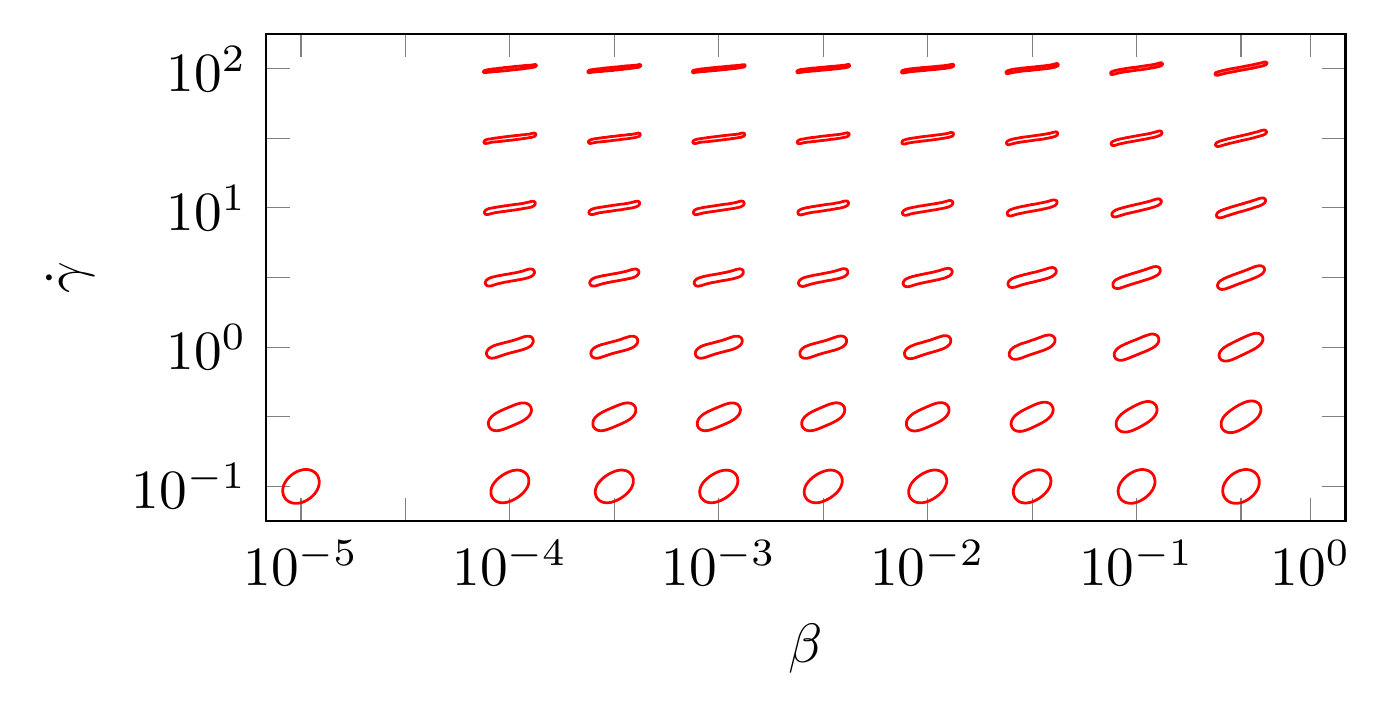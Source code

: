 \begin{tikzpicture}[scale=2.0]

  \begin{axis}[
    axis equal image,
    xmin = 0,
    xmax = 62,
    ymin = 0,
    ymax = 28,
    xtick = {2,8,14,20,26,32,38,44,50,56,60},
    xticklabels = {$10^{-5}$,,$10^{-4}$,,$10^{-3}$,,$10^{-2}$,,
                    $10^{-1}$,,$10^{0}$},
    xlabel = {$\beta$},
    ytick = {2,6,10,14,18,22,26},
    yticklabels = {$10^{-1}$,,$10^{0}$,,$10^{1}$,,$10^2$},
    ylabel = {$\dot{\gamma}$},
  ]

% beta = 1e-5,shear rate = 1e-1
\addplot[red,line width=0.5pt] coordinates{
(2.968e+00,2.586e+00)
(2.957e+00,2.606e+00)
(2.946e+00,2.627e+00)
(2.933e+00,2.647e+00)
(2.918e+00,2.668e+00)
(2.902e+00,2.69e+00)
(2.884e+00,2.712e+00)
(2.864e+00,2.736e+00)
(2.841e+00,2.759e+00)
(2.815e+00,2.783e+00)
(2.787e+00,2.808e+00)
(2.755e+00,2.831e+00)
(2.72e+00,2.855e+00)
(2.682e+00,2.877e+00)
(2.64e+00,2.898e+00)
(2.596e+00,2.917e+00)
(2.548e+00,2.933e+00)
(2.497e+00,2.948e+00)
(2.443e+00,2.959e+00)
(2.387e+00,2.967e+00)
(2.329e+00,2.971e+00)
(2.269e+00,2.972e+00)
(2.208e+00,2.97e+00)
(2.145e+00,2.963e+00)
(2.082e+00,2.952e+00)
(2.018e+00,2.938e+00)
(1.954e+00,2.921e+00)
(1.89e+00,2.899e+00)
(1.827e+00,2.874e+00)
(1.764e+00,2.846e+00)
(1.702e+00,2.816e+00)
(1.642e+00,2.782e+00)
(1.583e+00,2.745e+00)
(1.525e+00,2.706e+00)
(1.469e+00,2.665e+00)
(1.416e+00,2.622e+00)
(1.364e+00,2.576e+00)
(1.315e+00,2.529e+00)
(1.269e+00,2.481e+00)
(1.225e+00,2.43e+00)
(1.184e+00,2.379e+00)
(1.147e+00,2.327e+00)
(1.112e+00,2.275e+00)
(1.081e+00,2.221e+00)
(1.054e+00,2.168e+00)
(1.03e+00,2.115e+00)
(1.009e+00,2.062e+00)
(9.915e-01,2.01e+00)
(9.776e-01,1.96e+00)
(9.67e-01,1.91e+00)
(9.593e-01,1.862e+00)
(9.545e-01,1.816e+00)
(9.523e-01,1.772e+00)
(9.524e-01,1.73e+00)
(9.545e-01,1.69e+00)
(9.583e-01,1.653e+00)
(9.635e-01,1.618e+00)
(9.699e-01,1.586e+00)
(9.772e-01,1.556e+00)
(9.852e-01,1.528e+00)
(9.937e-01,1.502e+00)
(1.003e+00,1.478e+00)
(1.012e+00,1.456e+00)
(1.022e+00,1.435e+00)
(1.032e+00,1.414e+00)
(1.043e+00,1.394e+00)
(1.054e+00,1.373e+00)
(1.067e+00,1.353e+00)
(1.082e+00,1.332e+00)
(1.098e+00,1.31e+00)
(1.116e+00,1.288e+00)
(1.136e+00,1.264e+00)
(1.159e+00,1.241e+00)
(1.185e+00,1.217e+00)
(1.213e+00,1.192e+00)
(1.245e+00,1.169e+00)
(1.28e+00,1.145e+00)
(1.318e+00,1.123e+00)
(1.36e+00,1.102e+00)
(1.404e+00,1.083e+00)
(1.452e+00,1.067e+00)
(1.503e+00,1.052e+00)
(1.557e+00,1.041e+00)
(1.613e+00,1.033e+00)
(1.671e+00,1.029e+00)
(1.731e+00,1.028e+00)
(1.792e+00,1.03e+00)
(1.855e+00,1.037e+00)
(1.918e+00,1.048e+00)
(1.982e+00,1.062e+00)
(2.046e+00,1.079e+00)
(2.11e+00,1.101e+00)
(2.173e+00,1.126e+00)
(2.236e+00,1.153e+00)
(2.298e+00,1.184e+00)
(2.358e+00,1.218e+00)
(2.417e+00,1.255e+00)
(2.475e+00,1.294e+00)
(2.531e+00,1.335e+00)
(2.584e+00,1.378e+00)
(2.636e+00,1.424e+00)
(2.685e+00,1.471e+00)
(2.731e+00,1.52e+00)
(2.775e+00,1.569e+00)
(2.816e+00,1.621e+00)
(2.853e+00,1.673e+00)
(2.888e+00,1.725e+00)
(2.919e+00,1.779e+00)
(2.946e+00,1.832e+00)
(2.97e+00,1.885e+00)
(2.991e+00,1.938e+00)
(3.009e+00,1.99e+00)
(3.022e+00,2.041e+00)
(3.033e+00,2.09e+00)
(3.041e+00,2.138e+00)
(3.046e+00,2.184e+00)
(3.048e+00,2.228e+00)
(3.048e+00,2.27e+00)
(3.046e+00,2.31e+00)
(3.042e+00,2.347e+00)
(3.037e+00,2.382e+00)
(3.03e+00,2.414e+00)
(3.023e+00,2.444e+00)
(3.015e+00,2.472e+00)
(3.006e+00,2.498e+00)
(2.997e+00,2.522e+00)
(2.988e+00,2.544e+00)
(2.978e+00,2.565e+00)
(2.968e+00,2.586e+00)
};


% beta = 1e-3.5,shear rate = 1e-1
\addplot[red,line width=0.5pt] coordinates{
(1.453e+01,1.43e+00)
(1.455e+01,1.444e+00)
(1.456e+01,1.458e+00)
(1.458e+01,1.473e+00)
(1.46e+01,1.489e+00)
(1.462e+01,1.506e+00)
(1.465e+01,1.525e+00)
(1.467e+01,1.545e+00)
(1.47e+01,1.567e+00)
(1.472e+01,1.591e+00)
(1.475e+01,1.617e+00)
(1.478e+01,1.645e+00)
(1.48e+01,1.676e+00)
(1.483e+01,1.709e+00)
(1.486e+01,1.744e+00)
(1.489e+01,1.783e+00)
(1.492e+01,1.824e+00)
(1.495e+01,1.868e+00)
(1.498e+01,1.915e+00)
(1.501e+01,1.965e+00)
(1.503e+01,2.018e+00)
(1.505e+01,2.075e+00)
(1.507e+01,2.134e+00)
(1.508e+01,2.195e+00)
(1.509e+01,2.259e+00)
(1.509e+01,2.324e+00)
(1.509e+01,2.39e+00)
(1.508e+01,2.457e+00)
(1.506e+01,2.522e+00)
(1.503e+01,2.586e+00)
(1.5e+01,2.646e+00)
(1.496e+01,2.703e+00)
(1.491e+01,2.754e+00)
(1.486e+01,2.8e+00)
(1.48e+01,2.839e+00)
(1.474e+01,2.872e+00)
(1.468e+01,2.897e+00)
(1.462e+01,2.917e+00)
(1.455e+01,2.93e+00)
(1.448e+01,2.937e+00)
(1.442e+01,2.94e+00)
(1.435e+01,2.937e+00)
(1.429e+01,2.931e+00)
(1.423e+01,2.922e+00)
(1.417e+01,2.909e+00)
(1.411e+01,2.895e+00)
(1.406e+01,2.879e+00)
(1.401e+01,2.861e+00)
(1.396e+01,2.843e+00)
(1.391e+01,2.823e+00)
(1.387e+01,2.804e+00)
(1.383e+01,2.784e+00)
(1.379e+01,2.764e+00)
(1.375e+01,2.745e+00)
(1.371e+01,2.726e+00)
(1.368e+01,2.707e+00)
(1.365e+01,2.689e+00)
(1.362e+01,2.672e+00)
(1.36e+01,2.656e+00)
(1.357e+01,2.64e+00)
(1.355e+01,2.625e+00)
(1.353e+01,2.611e+00)
(1.351e+01,2.597e+00)
(1.349e+01,2.583e+00)
(1.347e+01,2.57e+00)
(1.345e+01,2.556e+00)
(1.343e+01,2.542e+00)
(1.342e+01,2.527e+00)
(1.34e+01,2.511e+00)
(1.337e+01,2.494e+00)
(1.335e+01,2.475e+00)
(1.333e+01,2.455e+00)
(1.331e+01,2.433e+00)
(1.328e+01,2.409e+00)
(1.325e+01,2.383e+00)
(1.323e+01,2.355e+00)
(1.32e+01,2.324e+00)
(1.317e+01,2.291e+00)
(1.314e+01,2.256e+00)
(1.311e+01,2.217e+00)
(1.308e+01,2.176e+00)
(1.305e+01,2.132e+00)
(1.302e+01,2.085e+00)
(1.299e+01,2.035e+00)
(1.297e+01,1.982e+00)
(1.295e+01,1.925e+00)
(1.293e+01,1.866e+00)
(1.292e+01,1.805e+00)
(1.291e+01,1.741e+00)
(1.291e+01,1.676e+00)
(1.291e+01,1.61e+00)
(1.292e+01,1.543e+00)
(1.294e+01,1.478e+00)
(1.297e+01,1.414e+00)
(1.3e+01,1.354e+00)
(1.304e+01,1.297e+00)
(1.309e+01,1.246e+00)
(1.314e+01,1.2e+00)
(1.319e+01,1.161e+00)
(1.326e+01,1.128e+00)
(1.332e+01,1.103e+00)
(1.339e+01,1.083e+00)
(1.345e+01,1.07e+00)
(1.352e+01,1.063e+00)
(1.358e+01,1.06e+00)
(1.365e+01,1.063e+00)
(1.371e+01,1.069e+00)
(1.377e+01,1.078e+00)
(1.383e+01,1.091e+00)
(1.389e+01,1.105e+00)
(1.394e+01,1.121e+00)
(1.399e+01,1.139e+00)
(1.404e+01,1.157e+00)
(1.409e+01,1.177e+00)
(1.413e+01,1.196e+00)
(1.417e+01,1.216e+00)
(1.421e+01,1.236e+00)
(1.425e+01,1.255e+00)
(1.429e+01,1.274e+00)
(1.432e+01,1.293e+00)
(1.435e+01,1.311e+00)
(1.438e+01,1.328e+00)
(1.44e+01,1.344e+00)
(1.443e+01,1.36e+00)
(1.445e+01,1.375e+00)
(1.447e+01,1.389e+00)
(1.449e+01,1.403e+00)
(1.451e+01,1.417e+00)
(1.453e+01,1.43e+00)
};

% beta = 1e-3.5,shear rate = 1e-0.5
\addplot[red,line width=0.5pt] coordinates{
(1.483e+01,5.817e+00)
(1.484e+01,5.83e+00)
(1.486e+01,5.843e+00)
(1.488e+01,5.856e+00)
(1.49e+01,5.871e+00)
(1.493e+01,5.887e+00)
(1.495e+01,5.905e+00)
(1.497e+01,5.924e+00)
(1.5e+01,5.946e+00)
(1.502e+01,5.969e+00)
(1.505e+01,5.996e+00)
(1.508e+01,6.025e+00)
(1.51e+01,6.057e+00)
(1.513e+01,6.092e+00)
(1.516e+01,6.131e+00)
(1.518e+01,6.174e+00)
(1.52e+01,6.22e+00)
(1.522e+01,6.27e+00)
(1.523e+01,6.324e+00)
(1.524e+01,6.38e+00)
(1.523e+01,6.438e+00)
(1.522e+01,6.497e+00)
(1.52e+01,6.555e+00)
(1.517e+01,6.61e+00)
(1.513e+01,6.66e+00)
(1.508e+01,6.704e+00)
(1.503e+01,6.74e+00)
(1.496e+01,6.767e+00)
(1.49e+01,6.786e+00)
(1.483e+01,6.796e+00)
(1.476e+01,6.799e+00)
(1.469e+01,6.795e+00)
(1.462e+01,6.786e+00)
(1.456e+01,6.772e+00)
(1.449e+01,6.755e+00)
(1.442e+01,6.736e+00)
(1.436e+01,6.714e+00)
(1.429e+01,6.691e+00)
(1.423e+01,6.667e+00)
(1.417e+01,6.642e+00)
(1.411e+01,6.618e+00)
(1.405e+01,6.593e+00)
(1.399e+01,6.569e+00)
(1.393e+01,6.545e+00)
(1.388e+01,6.522e+00)
(1.383e+01,6.499e+00)
(1.377e+01,6.477e+00)
(1.372e+01,6.455e+00)
(1.367e+01,6.434e+00)
(1.363e+01,6.414e+00)
(1.358e+01,6.394e+00)
(1.354e+01,6.375e+00)
(1.35e+01,6.356e+00)
(1.346e+01,6.339e+00)
(1.343e+01,6.321e+00)
(1.339e+01,6.305e+00)
(1.336e+01,6.289e+00)
(1.333e+01,6.274e+00)
(1.331e+01,6.26e+00)
(1.328e+01,6.246e+00)
(1.326e+01,6.232e+00)
(1.323e+01,6.22e+00)
(1.321e+01,6.207e+00)
(1.319e+01,6.195e+00)
(1.317e+01,6.183e+00)
(1.315e+01,6.17e+00)
(1.314e+01,6.157e+00)
(1.312e+01,6.144e+00)
(1.31e+01,6.129e+00)
(1.307e+01,6.113e+00)
(1.305e+01,6.095e+00)
(1.303e+01,6.076e+00)
(1.3e+01,6.054e+00)
(1.298e+01,6.031e+00)
(1.295e+01,6.004e+00)
(1.292e+01,5.975e+00)
(1.29e+01,5.943e+00)
(1.287e+01,5.908e+00)
(1.284e+01,5.869e+00)
(1.282e+01,5.826e+00)
(1.28e+01,5.78e+00)
(1.278e+01,5.73e+00)
(1.277e+01,5.676e+00)
(1.276e+01,5.62e+00)
(1.277e+01,5.562e+00)
(1.278e+01,5.503e+00)
(1.28e+01,5.445e+00)
(1.283e+01,5.39e+00)
(1.287e+01,5.34e+00)
(1.292e+01,5.296e+00)
(1.297e+01,5.26e+00)
(1.304e+01,5.233e+00)
(1.31e+01,5.214e+00)
(1.317e+01,5.204e+00)
(1.324e+01,5.201e+00)
(1.331e+01,5.205e+00)
(1.338e+01,5.214e+00)
(1.344e+01,5.228e+00)
(1.351e+01,5.245e+00)
(1.358e+01,5.264e+00)
(1.364e+01,5.286e+00)
(1.371e+01,5.309e+00)
(1.377e+01,5.333e+00)
(1.383e+01,5.358e+00)
(1.389e+01,5.382e+00)
(1.395e+01,5.407e+00)
(1.401e+01,5.431e+00)
(1.407e+01,5.455e+00)
(1.412e+01,5.478e+00)
(1.417e+01,5.501e+00)
(1.423e+01,5.523e+00)
(1.428e+01,5.545e+00)
(1.433e+01,5.566e+00)
(1.437e+01,5.586e+00)
(1.442e+01,5.606e+00)
(1.446e+01,5.625e+00)
(1.45e+01,5.644e+00)
(1.454e+01,5.661e+00)
(1.457e+01,5.679e+00)
(1.461e+01,5.695e+00)
(1.464e+01,5.711e+00)
(1.467e+01,5.726e+00)
(1.469e+01,5.74e+00)
(1.472e+01,5.754e+00)
(1.474e+01,5.768e+00)
(1.476e+01,5.78e+00)
(1.479e+01,5.793e+00)
(1.481e+01,5.805e+00)
(1.483e+01,5.817e+00)
};

% beta = 1e-3.5,shear rate = 1e0
\addplot[red,line width=0.5pt] coordinates{
(1.267e+01,9.565e+00)
(1.268e+01,9.543e+00)
(1.269e+01,9.522e+00)
(1.27e+01,9.501e+00)
(1.271e+01,9.48e+00)
(1.273e+01,9.46e+00)
(1.275e+01,9.44e+00)
(1.278e+01,9.422e+00)
(1.28e+01,9.405e+00)
(1.284e+01,9.391e+00)
(1.287e+01,9.38e+00)
(1.291e+01,9.372e+00)
(1.295e+01,9.368e+00)
(1.3e+01,9.368e+00)
(1.304e+01,9.372e+00)
(1.309e+01,9.379e+00)
(1.314e+01,9.39e+00)
(1.319e+01,9.403e+00)
(1.324e+01,9.418e+00)
(1.33e+01,9.436e+00)
(1.335e+01,9.455e+00)
(1.341e+01,9.475e+00)
(1.347e+01,9.495e+00)
(1.353e+01,9.516e+00)
(1.359e+01,9.537e+00)
(1.365e+01,9.558e+00)
(1.371e+01,9.578e+00)
(1.377e+01,9.598e+00)
(1.384e+01,9.618e+00)
(1.391e+01,9.637e+00)
(1.397e+01,9.655e+00)
(1.404e+01,9.673e+00)
(1.41e+01,9.691e+00)
(1.417e+01,9.708e+00)
(1.424e+01,9.725e+00)
(1.431e+01,9.742e+00)
(1.437e+01,9.759e+00)
(1.444e+01,9.775e+00)
(1.45e+01,9.792e+00)
(1.457e+01,9.809e+00)
(1.463e+01,9.826e+00)
(1.469e+01,9.844e+00)
(1.475e+01,9.862e+00)
(1.481e+01,9.881e+00)
(1.486e+01,9.901e+00)
(1.492e+01,9.921e+00)
(1.497e+01,9.943e+00)
(1.502e+01,9.967e+00)
(1.507e+01,9.991e+00)
(1.511e+01,1.002e+01)
(1.515e+01,1.004e+01)
(1.519e+01,1.007e+01)
(1.522e+01,1.01e+01)
(1.525e+01,1.013e+01)
(1.527e+01,1.016e+01)
(1.529e+01,1.02e+01)
(1.531e+01,1.023e+01)
(1.532e+01,1.026e+01)
(1.533e+01,1.028e+01)
(1.534e+01,1.031e+01)
(1.534e+01,1.034e+01)
(1.534e+01,1.037e+01)
(1.534e+01,1.039e+01)
(1.534e+01,1.041e+01)
(1.533e+01,1.044e+01)
(1.532e+01,1.046e+01)
(1.531e+01,1.048e+01)
(1.53e+01,1.05e+01)
(1.529e+01,1.052e+01)
(1.527e+01,1.054e+01)
(1.525e+01,1.056e+01)
(1.522e+01,1.058e+01)
(1.52e+01,1.06e+01)
(1.516e+01,1.061e+01)
(1.513e+01,1.062e+01)
(1.509e+01,1.063e+01)
(1.505e+01,1.063e+01)
(1.5e+01,1.063e+01)
(1.496e+01,1.063e+01)
(1.491e+01,1.062e+01)
(1.486e+01,1.061e+01)
(1.481e+01,1.06e+01)
(1.476e+01,1.058e+01)
(1.47e+01,1.056e+01)
(1.465e+01,1.054e+01)
(1.459e+01,1.052e+01)
(1.453e+01,1.05e+01)
(1.448e+01,1.048e+01)
(1.442e+01,1.046e+01)
(1.435e+01,1.044e+01)
(1.429e+01,1.042e+01)
(1.423e+01,1.04e+01)
(1.416e+01,1.038e+01)
(1.409e+01,1.036e+01)
(1.403e+01,1.034e+01)
(1.396e+01,1.033e+01)
(1.39e+01,1.031e+01)
(1.383e+01,1.029e+01)
(1.376e+01,1.028e+01)
(1.369e+01,1.026e+01)
(1.363e+01,1.024e+01)
(1.356e+01,1.022e+01)
(1.35e+01,1.021e+01)
(1.343e+01,1.019e+01)
(1.337e+01,1.017e+01)
(1.331e+01,1.016e+01)
(1.325e+01,1.014e+01)
(1.319e+01,1.012e+01)
(1.313e+01,1.01e+01)
(1.308e+01,1.008e+01)
(1.303e+01,1.006e+01)
(1.298e+01,1.003e+01)
(1.293e+01,1.001e+01)
(1.289e+01,9.983e+00)
(1.285e+01,9.956e+00)
(1.281e+01,9.927e+00)
(1.278e+01,9.897e+00)
(1.275e+01,9.867e+00)
(1.273e+01,9.836e+00)
(1.271e+01,9.805e+00)
(1.269e+01,9.774e+00)
(1.268e+01,9.744e+00)
(1.267e+01,9.714e+00)
(1.266e+01,9.686e+00)
(1.266e+01,9.66e+00)
(1.266e+01,9.634e+00)
(1.266e+01,9.61e+00)
(1.266e+01,9.587e+00)
(1.267e+01,9.565e+00)
};

% beta = 1e-3.5,shear rate = 1e0.5
\addplot[red,line width=0.5pt] coordinates{
(1.537e+01,1.419e+01)
(1.538e+01,1.421e+01)
(1.539e+01,1.423e+01)
(1.54e+01,1.425e+01)
(1.541e+01,1.427e+01)
(1.541e+01,1.43e+01)
(1.541e+01,1.433e+01)
(1.54e+01,1.436e+01)
(1.539e+01,1.439e+01)
(1.537e+01,1.442e+01)
(1.534e+01,1.444e+01)
(1.531e+01,1.447e+01)
(1.527e+01,1.448e+01)
(1.523e+01,1.449e+01)
(1.518e+01,1.449e+01)
(1.514e+01,1.449e+01)
(1.508e+01,1.448e+01)
(1.503e+01,1.447e+01)
(1.498e+01,1.445e+01)
(1.493e+01,1.444e+01)
(1.487e+01,1.442e+01)
(1.482e+01,1.44e+01)
(1.476e+01,1.438e+01)
(1.47e+01,1.436e+01)
(1.464e+01,1.435e+01)
(1.457e+01,1.433e+01)
(1.451e+01,1.432e+01)
(1.444e+01,1.43e+01)
(1.438e+01,1.429e+01)
(1.431e+01,1.427e+01)
(1.424e+01,1.426e+01)
(1.418e+01,1.425e+01)
(1.411e+01,1.424e+01)
(1.404e+01,1.423e+01)
(1.397e+01,1.421e+01)
(1.391e+01,1.42e+01)
(1.384e+01,1.419e+01)
(1.377e+01,1.418e+01)
(1.371e+01,1.417e+01)
(1.364e+01,1.416e+01)
(1.358e+01,1.414e+01)
(1.351e+01,1.413e+01)
(1.345e+01,1.412e+01)
(1.339e+01,1.411e+01)
(1.333e+01,1.41e+01)
(1.328e+01,1.409e+01)
(1.322e+01,1.408e+01)
(1.317e+01,1.407e+01)
(1.312e+01,1.405e+01)
(1.307e+01,1.404e+01)
(1.302e+01,1.403e+01)
(1.298e+01,1.402e+01)
(1.294e+01,1.401e+01)
(1.29e+01,1.399e+01)
(1.286e+01,1.398e+01)
(1.283e+01,1.396e+01)
(1.279e+01,1.395e+01)
(1.277e+01,1.393e+01)
(1.274e+01,1.392e+01)
(1.272e+01,1.39e+01)
(1.27e+01,1.388e+01)
(1.268e+01,1.387e+01)
(1.266e+01,1.385e+01)
(1.264e+01,1.383e+01)
(1.263e+01,1.381e+01)
(1.262e+01,1.379e+01)
(1.261e+01,1.377e+01)
(1.26e+01,1.375e+01)
(1.259e+01,1.373e+01)
(1.259e+01,1.37e+01)
(1.259e+01,1.367e+01)
(1.26e+01,1.364e+01)
(1.261e+01,1.361e+01)
(1.263e+01,1.358e+01)
(1.266e+01,1.356e+01)
(1.269e+01,1.353e+01)
(1.273e+01,1.352e+01)
(1.277e+01,1.351e+01)
(1.282e+01,1.351e+01)
(1.286e+01,1.351e+01)
(1.292e+01,1.352e+01)
(1.297e+01,1.353e+01)
(1.302e+01,1.355e+01)
(1.307e+01,1.357e+01)
(1.313e+01,1.358e+01)
(1.318e+01,1.36e+01)
(1.324e+01,1.362e+01)
(1.33e+01,1.364e+01)
(1.336e+01,1.365e+01)
(1.343e+01,1.367e+01)
(1.349e+01,1.368e+01)
(1.356e+01,1.37e+01)
(1.362e+01,1.371e+01)
(1.369e+01,1.373e+01)
(1.376e+01,1.374e+01)
(1.382e+01,1.375e+01)
(1.389e+01,1.376e+01)
(1.396e+01,1.377e+01)
(1.403e+01,1.379e+01)
(1.409e+01,1.38e+01)
(1.416e+01,1.381e+01)
(1.423e+01,1.382e+01)
(1.429e+01,1.383e+01)
(1.436e+01,1.384e+01)
(1.442e+01,1.386e+01)
(1.449e+01,1.387e+01)
(1.455e+01,1.388e+01)
(1.461e+01,1.389e+01)
(1.467e+01,1.39e+01)
(1.472e+01,1.391e+01)
(1.478e+01,1.392e+01)
(1.483e+01,1.393e+01)
(1.488e+01,1.395e+01)
(1.493e+01,1.396e+01)
(1.498e+01,1.397e+01)
(1.502e+01,1.398e+01)
(1.506e+01,1.399e+01)
(1.51e+01,1.401e+01)
(1.514e+01,1.402e+01)
(1.517e+01,1.404e+01)
(1.521e+01,1.405e+01)
(1.523e+01,1.407e+01)
(1.526e+01,1.408e+01)
(1.528e+01,1.41e+01)
(1.53e+01,1.412e+01)
(1.532e+01,1.413e+01)
(1.534e+01,1.415e+01)
(1.536e+01,1.417e+01)
(1.537e+01,1.419e+01)
};

% beta = 1e-3.5,shear rate = 1e1
\addplot[red,line width=0.5pt] coordinates{
(1.334e+01,1.806e+01)
(1.332e+01,1.806e+01)
(1.329e+01,1.805e+01)
(1.327e+01,1.805e+01)
(1.325e+01,1.804e+01)
(1.322e+01,1.804e+01)
(1.319e+01,1.804e+01)
(1.316e+01,1.803e+01)
(1.313e+01,1.802e+01)
(1.31e+01,1.802e+01)
(1.306e+01,1.801e+01)
(1.302e+01,1.8e+01)
(1.298e+01,1.8e+01)
(1.294e+01,1.799e+01)
(1.289e+01,1.798e+01)
(1.284e+01,1.797e+01)
(1.28e+01,1.796e+01)
(1.274e+01,1.794e+01)
(1.27e+01,1.792e+01)
(1.264e+01,1.789e+01)
(1.26e+01,1.786e+01)
(1.256e+01,1.781e+01)
(1.254e+01,1.776e+01)
(1.255e+01,1.769e+01)
(1.259e+01,1.764e+01)
(1.265e+01,1.762e+01)
(1.272e+01,1.762e+01)
(1.278e+01,1.763e+01)
(1.285e+01,1.765e+01)
(1.292e+01,1.767e+01)
(1.298e+01,1.768e+01)
(1.305e+01,1.77e+01)
(1.312e+01,1.772e+01)
(1.318e+01,1.773e+01)
(1.325e+01,1.774e+01)
(1.332e+01,1.775e+01)
(1.339e+01,1.776e+01)
(1.345e+01,1.777e+01)
(1.352e+01,1.778e+01)
(1.358e+01,1.779e+01)
(1.365e+01,1.779e+01)
(1.371e+01,1.78e+01)
(1.377e+01,1.781e+01)
(1.383e+01,1.782e+01)
(1.389e+01,1.783e+01)
(1.395e+01,1.784e+01)
(1.401e+01,1.784e+01)
(1.406e+01,1.785e+01)
(1.411e+01,1.786e+01)
(1.416e+01,1.786e+01)
(1.421e+01,1.787e+01)
(1.425e+01,1.788e+01)
(1.43e+01,1.788e+01)
(1.434e+01,1.789e+01)
(1.438e+01,1.79e+01)
(1.441e+01,1.79e+01)
(1.445e+01,1.791e+01)
(1.448e+01,1.791e+01)
(1.451e+01,1.792e+01)
(1.454e+01,1.792e+01)
(1.456e+01,1.793e+01)
(1.459e+01,1.793e+01)
(1.461e+01,1.793e+01)
(1.464e+01,1.794e+01)
(1.466e+01,1.794e+01)
(1.468e+01,1.794e+01)
(1.47e+01,1.795e+01)
(1.473e+01,1.795e+01)
(1.475e+01,1.796e+01)
(1.478e+01,1.796e+01)
(1.481e+01,1.796e+01)
(1.484e+01,1.797e+01)
(1.487e+01,1.798e+01)
(1.49e+01,1.798e+01)
(1.494e+01,1.799e+01)
(1.498e+01,1.8e+01)
(1.502e+01,1.8e+01)
(1.506e+01,1.801e+01)
(1.511e+01,1.802e+01)
(1.516e+01,1.803e+01)
(1.52e+01,1.804e+01)
(1.526e+01,1.806e+01)
(1.53e+01,1.808e+01)
(1.536e+01,1.811e+01)
(1.54e+01,1.814e+01)
(1.544e+01,1.819e+01)
(1.546e+01,1.825e+01)
(1.545e+01,1.831e+01)
(1.541e+01,1.835e+01)
(1.535e+01,1.838e+01)
(1.528e+01,1.838e+01)
(1.522e+01,1.837e+01)
(1.515e+01,1.835e+01)
(1.508e+01,1.833e+01)
(1.502e+01,1.832e+01)
(1.495e+01,1.83e+01)
(1.488e+01,1.829e+01)
(1.482e+01,1.827e+01)
(1.475e+01,1.826e+01)
(1.468e+01,1.825e+01)
(1.462e+01,1.824e+01)
(1.455e+01,1.823e+01)
(1.448e+01,1.822e+01)
(1.442e+01,1.821e+01)
(1.435e+01,1.821e+01)
(1.429e+01,1.82e+01)
(1.423e+01,1.819e+01)
(1.417e+01,1.818e+01)
(1.411e+01,1.817e+01)
(1.405e+01,1.817e+01)
(1.399e+01,1.816e+01)
(1.394e+01,1.815e+01)
(1.389e+01,1.814e+01)
(1.384e+01,1.813e+01)
(1.379e+01,1.813e+01)
(1.375e+01,1.812e+01)
(1.37e+01,1.812e+01)
(1.366e+01,1.811e+01)
(1.362e+01,1.81e+01)
(1.359e+01,1.81e+01)
(1.355e+01,1.809e+01)
(1.352e+01,1.809e+01)
(1.349e+01,1.808e+01)
(1.346e+01,1.808e+01)
(1.343e+01,1.807e+01)
(1.341e+01,1.807e+01)
(1.339e+01,1.807e+01)
(1.336e+01,1.806e+01)
(1.334e+01,1.806e+01)
};

% beta = 1e-3.5,shear rate = 1e1.5
\addplot[red,line width=0.5pt] coordinates{
(1.358e+01,2.207e+01)
(1.356e+01,2.206e+01)
(1.353e+01,2.206e+01)
(1.351e+01,2.206e+01)
(1.349e+01,2.205e+01)
(1.346e+01,2.205e+01)
(1.343e+01,2.205e+01)
(1.34e+01,2.204e+01)
(1.337e+01,2.204e+01)
(1.333e+01,2.203e+01)
(1.33e+01,2.203e+01)
(1.326e+01,2.202e+01)
(1.322e+01,2.202e+01)
(1.317e+01,2.201e+01)
(1.313e+01,2.2e+01)
(1.308e+01,2.2e+01)
(1.303e+01,2.199e+01)
(1.298e+01,2.198e+01)
(1.292e+01,2.197e+01)
(1.287e+01,2.196e+01)
(1.281e+01,2.196e+01)
(1.275e+01,2.195e+01)
(1.269e+01,2.193e+01)
(1.263e+01,2.191e+01)
(1.258e+01,2.189e+01)
(1.253e+01,2.184e+01)
(1.251e+01,2.178e+01)
(1.254e+01,2.172e+01)
(1.26e+01,2.17e+01)
(1.267e+01,2.171e+01)
(1.274e+01,2.172e+01)
(1.28e+01,2.174e+01)
(1.287e+01,2.175e+01)
(1.294e+01,2.177e+01)
(1.301e+01,2.178e+01)
(1.307e+01,2.178e+01)
(1.314e+01,2.179e+01)
(1.321e+01,2.18e+01)
(1.327e+01,2.18e+01)
(1.334e+01,2.181e+01)
(1.341e+01,2.182e+01)
(1.347e+01,2.182e+01)
(1.353e+01,2.183e+01)
(1.359e+01,2.184e+01)
(1.365e+01,2.184e+01)
(1.371e+01,2.185e+01)
(1.376e+01,2.186e+01)
(1.382e+01,2.186e+01)
(1.387e+01,2.187e+01)
(1.392e+01,2.187e+01)
(1.397e+01,2.188e+01)
(1.401e+01,2.188e+01)
(1.406e+01,2.189e+01)
(1.41e+01,2.189e+01)
(1.414e+01,2.19e+01)
(1.417e+01,2.19e+01)
(1.421e+01,2.191e+01)
(1.424e+01,2.191e+01)
(1.427e+01,2.192e+01)
(1.43e+01,2.192e+01)
(1.433e+01,2.192e+01)
(1.435e+01,2.193e+01)
(1.438e+01,2.193e+01)
(1.44e+01,2.193e+01)
(1.442e+01,2.193e+01)
(1.444e+01,2.194e+01)
(1.447e+01,2.194e+01)
(1.449e+01,2.194e+01)
(1.452e+01,2.195e+01)
(1.454e+01,2.195e+01)
(1.457e+01,2.195e+01)
(1.46e+01,2.196e+01)
(1.463e+01,2.196e+01)
(1.467e+01,2.197e+01)
(1.47e+01,2.197e+01)
(1.474e+01,2.198e+01)
(1.478e+01,2.198e+01)
(1.483e+01,2.199e+01)
(1.487e+01,2.2e+01)
(1.492e+01,2.2e+01)
(1.497e+01,2.201e+01)
(1.502e+01,2.202e+01)
(1.508e+01,2.203e+01)
(1.513e+01,2.204e+01)
(1.519e+01,2.204e+01)
(1.525e+01,2.205e+01)
(1.531e+01,2.207e+01)
(1.537e+01,2.209e+01)
(1.542e+01,2.211e+01)
(1.547e+01,2.216e+01)
(1.549e+01,2.222e+01)
(1.546e+01,2.228e+01)
(1.54e+01,2.23e+01)
(1.533e+01,2.229e+01)
(1.526e+01,2.228e+01)
(1.52e+01,2.226e+01)
(1.513e+01,2.224e+01)
(1.506e+01,2.223e+01)
(1.499e+01,2.223e+01)
(1.493e+01,2.222e+01)
(1.486e+01,2.221e+01)
(1.479e+01,2.22e+01)
(1.472e+01,2.22e+01)
(1.466e+01,2.219e+01)
(1.46e+01,2.218e+01)
(1.453e+01,2.218e+01)
(1.447e+01,2.217e+01)
(1.441e+01,2.216e+01)
(1.435e+01,2.216e+01)
(1.429e+01,2.215e+01)
(1.424e+01,2.215e+01)
(1.418e+01,2.214e+01)
(1.413e+01,2.213e+01)
(1.408e+01,2.213e+01)
(1.403e+01,2.212e+01)
(1.399e+01,2.212e+01)
(1.394e+01,2.211e+01)
(1.39e+01,2.211e+01)
(1.386e+01,2.21e+01)
(1.383e+01,2.21e+01)
(1.379e+01,2.209e+01)
(1.376e+01,2.209e+01)
(1.373e+01,2.208e+01)
(1.37e+01,2.208e+01)
(1.367e+01,2.208e+01)
(1.365e+01,2.207e+01)
(1.363e+01,2.207e+01)
(1.36e+01,2.207e+01)
(1.358e+01,2.207e+01)
};

% beta = 1e-3.5,shear rate = 1e2
\addplot[red,line width=0.5pt] coordinates{
(1.422e+01,2.593e+01)
(1.424e+01,2.593e+01)
(1.427e+01,2.594e+01)
(1.429e+01,2.594e+01)
(1.432e+01,2.594e+01)
(1.434e+01,2.595e+01)
(1.437e+01,2.595e+01)
(1.44e+01,2.595e+01)
(1.444e+01,2.595e+01)
(1.447e+01,2.596e+01)
(1.451e+01,2.596e+01)
(1.455e+01,2.597e+01)
(1.459e+01,2.597e+01)
(1.463e+01,2.598e+01)
(1.468e+01,2.598e+01)
(1.472e+01,2.599e+01)
(1.478e+01,2.599e+01)
(1.483e+01,2.6e+01)
(1.488e+01,2.601e+01)
(1.494e+01,2.602e+01)
(1.499e+01,2.602e+01)
(1.505e+01,2.603e+01)
(1.511e+01,2.604e+01)
(1.518e+01,2.605e+01)
(1.524e+01,2.606e+01)
(1.53e+01,2.607e+01)
(1.537e+01,2.608e+01)
(1.543e+01,2.61e+01)
(1.549e+01,2.613e+01)
(1.552e+01,2.619e+01)
(1.547e+01,2.624e+01)
(1.54e+01,2.623e+01)
(1.534e+01,2.622e+01)
(1.527e+01,2.621e+01)
(1.52e+01,2.62e+01)
(1.513e+01,2.619e+01)
(1.506e+01,2.619e+01)
(1.5e+01,2.619e+01)
(1.493e+01,2.618e+01)
(1.486e+01,2.618e+01)
(1.48e+01,2.617e+01)
(1.474e+01,2.616e+01)
(1.467e+01,2.616e+01)
(1.461e+01,2.615e+01)
(1.455e+01,2.615e+01)
(1.45e+01,2.614e+01)
(1.444e+01,2.614e+01)
(1.438e+01,2.613e+01)
(1.433e+01,2.613e+01)
(1.428e+01,2.612e+01)
(1.423e+01,2.612e+01)
(1.419e+01,2.611e+01)
(1.415e+01,2.611e+01)
(1.41e+01,2.61e+01)
(1.406e+01,2.61e+01)
(1.403e+01,2.61e+01)
(1.399e+01,2.609e+01)
(1.396e+01,2.609e+01)
(1.393e+01,2.608e+01)
(1.39e+01,2.608e+01)
(1.387e+01,2.608e+01)
(1.385e+01,2.608e+01)
(1.383e+01,2.607e+01)
(1.38e+01,2.607e+01)
(1.378e+01,2.607e+01)
(1.376e+01,2.607e+01)
(1.373e+01,2.606e+01)
(1.371e+01,2.606e+01)
(1.368e+01,2.606e+01)
(1.366e+01,2.606e+01)
(1.363e+01,2.605e+01)
(1.36e+01,2.605e+01)
(1.357e+01,2.604e+01)
(1.353e+01,2.604e+01)
(1.349e+01,2.604e+01)
(1.345e+01,2.603e+01)
(1.341e+01,2.603e+01)
(1.337e+01,2.602e+01)
(1.332e+01,2.602e+01)
(1.327e+01,2.601e+01)
(1.323e+01,2.6e+01)
(1.317e+01,2.6e+01)
(1.312e+01,2.599e+01)
(1.306e+01,2.599e+01)
(1.301e+01,2.598e+01)
(1.295e+01,2.597e+01)
(1.289e+01,2.596e+01)
(1.282e+01,2.595e+01)
(1.276e+01,2.594e+01)
(1.27e+01,2.593e+01)
(1.263e+01,2.592e+01)
(1.257e+01,2.59e+01)
(1.251e+01,2.587e+01)
(1.248e+01,2.581e+01)
(1.253e+01,2.576e+01)
(1.26e+01,2.576e+01)
(1.266e+01,2.578e+01)
(1.273e+01,2.579e+01)
(1.28e+01,2.58e+01)
(1.287e+01,2.58e+01)
(1.294e+01,2.581e+01)
(1.3e+01,2.582e+01)
(1.307e+01,2.582e+01)
(1.314e+01,2.583e+01)
(1.32e+01,2.583e+01)
(1.327e+01,2.584e+01)
(1.333e+01,2.584e+01)
(1.339e+01,2.585e+01)
(1.345e+01,2.585e+01)
(1.351e+01,2.586e+01)
(1.356e+01,2.586e+01)
(1.361e+01,2.587e+01)
(1.367e+01,2.587e+01)
(1.372e+01,2.588e+01)
(1.377e+01,2.588e+01)
(1.381e+01,2.589e+01)
(1.385e+01,2.589e+01)
(1.39e+01,2.59e+01)
(1.394e+01,2.59e+01)
(1.397e+01,2.591e+01)
(1.401e+01,2.591e+01)
(1.404e+01,2.591e+01)
(1.407e+01,2.592e+01)
(1.41e+01,2.592e+01)
(1.413e+01,2.592e+01)
(1.415e+01,2.592e+01)
(1.417e+01,2.593e+01)
(1.42e+01,2.593e+01)
(1.422e+01,2.593e+01)
};







% beta = 1e-3,shear rate = 1e-1
\addplot[red,line width=0.5pt] coordinates{
(2.082e+01,1.691e+00)
(2.083e+01,1.708e+00)
(2.085e+01,1.726e+00)
(2.086e+01,1.745e+00)
(2.088e+01,1.765e+00)
(2.09e+01,1.786e+00)
(2.091e+01,1.81e+00)
(2.093e+01,1.835e+00)
(2.095e+01,1.863e+00)
(2.097e+01,1.893e+00)
(2.099e+01,1.925e+00)
(2.1e+01,1.96e+00)
(2.102e+01,1.998e+00)
(2.104e+01,2.039e+00)
(2.105e+01,2.083e+00)
(2.107e+01,2.129e+00)
(2.108e+01,2.179e+00)
(2.109e+01,2.231e+00)
(2.109e+01,2.285e+00)
(2.109e+01,2.342e+00)
(2.109e+01,2.4e+00)
(2.108e+01,2.459e+00)
(2.106e+01,2.518e+00)
(2.104e+01,2.577e+00)
(2.101e+01,2.634e+00)
(2.097e+01,2.688e+00)
(2.093e+01,2.739e+00)
(2.088e+01,2.785e+00)
(2.083e+01,2.825e+00)
(2.077e+01,2.86e+00)
(2.07e+01,2.889e+00)
(2.064e+01,2.91e+00)
(2.057e+01,2.926e+00)
(2.05e+01,2.936e+00)
(2.043e+01,2.939e+00)
(2.036e+01,2.938e+00)
(2.03e+01,2.932e+00)
(2.023e+01,2.921e+00)
(2.016e+01,2.907e+00)
(2.01e+01,2.89e+00)
(2.003e+01,2.87e+00)
(1.998e+01,2.849e+00)
(1.992e+01,2.825e+00)
(1.986e+01,2.8e+00)
(1.981e+01,2.774e+00)
(1.975e+01,2.747e+00)
(1.97e+01,2.72e+00)
(1.966e+01,2.693e+00)
(1.961e+01,2.665e+00)
(1.957e+01,2.638e+00)
(1.953e+01,2.611e+00)
(1.949e+01,2.584e+00)
(1.946e+01,2.558e+00)
(1.942e+01,2.532e+00)
(1.939e+01,2.507e+00)
(1.936e+01,2.484e+00)
(1.934e+01,2.461e+00)
(1.931e+01,2.439e+00)
(1.929e+01,2.418e+00)
(1.927e+01,2.398e+00)
(1.925e+01,2.379e+00)
(1.923e+01,2.361e+00)
(1.921e+01,2.344e+00)
(1.92e+01,2.326e+00)
(1.918e+01,2.309e+00)
(1.917e+01,2.292e+00)
(1.915e+01,2.274e+00)
(1.914e+01,2.255e+00)
(1.912e+01,2.235e+00)
(1.91e+01,2.214e+00)
(1.909e+01,2.19e+00)
(1.907e+01,2.165e+00)
(1.905e+01,2.138e+00)
(1.903e+01,2.107e+00)
(1.901e+01,2.075e+00)
(1.9e+01,2.04e+00)
(1.898e+01,2.002e+00)
(1.896e+01,1.961e+00)
(1.895e+01,1.917e+00)
(1.893e+01,1.871e+00)
(1.892e+01,1.821e+00)
(1.891e+01,1.769e+00)
(1.891e+01,1.715e+00)
(1.891e+01,1.658e+00)
(1.891e+01,1.6e+00)
(1.892e+01,1.541e+00)
(1.894e+01,1.482e+00)
(1.896e+01,1.423e+00)
(1.899e+01,1.366e+00)
(1.903e+01,1.312e+00)
(1.907e+01,1.261e+00)
(1.912e+01,1.215e+00)
(1.917e+01,1.175e+00)
(1.923e+01,1.14e+00)
(1.93e+01,1.111e+00)
(1.936e+01,1.089e+00)
(1.943e+01,1.074e+00)
(1.95e+01,1.064e+00)
(1.957e+01,1.061e+00)
(1.964e+01,1.062e+00)
(1.97e+01,1.069e+00)
(1.977e+01,1.079e+00)
(1.984e+01,1.093e+00)
(1.99e+01,1.11e+00)
(1.996e+01,1.13e+00)
(2.002e+01,1.151e+00)
(2.008e+01,1.175e+00)
(2.014e+01,1.2e+00)
(2.019e+01,1.226e+00)
(2.025e+01,1.253e+00)
(2.03e+01,1.28e+00)
(2.034e+01,1.307e+00)
(2.039e+01,1.335e+00)
(2.043e+01,1.362e+00)
(2.047e+01,1.389e+00)
(2.051e+01,1.416e+00)
(2.054e+01,1.442e+00)
(2.058e+01,1.468e+00)
(2.061e+01,1.493e+00)
(2.064e+01,1.516e+00)
(2.066e+01,1.539e+00)
(2.069e+01,1.561e+00)
(2.071e+01,1.582e+00)
(2.073e+01,1.602e+00)
(2.075e+01,1.621e+00)
(2.077e+01,1.639e+00)
(2.079e+01,1.657e+00)
(2.08e+01,1.674e+00)
(2.082e+01,1.691e+00)
};

% beta = 1e-3,shear rate = 1e-0.5
\addplot[red,line width=0.5pt] coordinates{
(2.119e+01,6.184e+00)
(2.119e+01,6.205e+00)
(2.12e+01,6.227e+00)
(2.121e+01,6.25e+00)
(2.122e+01,6.274e+00)
(2.123e+01,6.301e+00)
(2.123e+01,6.329e+00)
(2.123e+01,6.36e+00)
(2.123e+01,6.393e+00)
(2.123e+01,6.428e+00)
(2.123e+01,6.465e+00)
(2.122e+01,6.503e+00)
(2.12e+01,6.543e+00)
(2.119e+01,6.583e+00)
(2.116e+01,6.622e+00)
(2.113e+01,6.66e+00)
(2.109e+01,6.694e+00)
(2.105e+01,6.725e+00)
(2.1e+01,6.752e+00)
(2.095e+01,6.772e+00)
(2.089e+01,6.787e+00)
(2.083e+01,6.796e+00)
(2.077e+01,6.8e+00)
(2.071e+01,6.797e+00)
(2.065e+01,6.79e+00)
(2.058e+01,6.779e+00)
(2.052e+01,6.764e+00)
(2.045e+01,6.745e+00)
(2.039e+01,6.725e+00)
(2.032e+01,6.702e+00)
(2.026e+01,6.678e+00)
(2.019e+01,6.653e+00)
(2.013e+01,6.627e+00)
(2.006e+01,6.6e+00)
(2.0e+01,6.574e+00)
(1.994e+01,6.547e+00)
(1.987e+01,6.52e+00)
(1.981e+01,6.494e+00)
(1.975e+01,6.467e+00)
(1.969e+01,6.441e+00)
(1.963e+01,6.415e+00)
(1.957e+01,6.388e+00)
(1.951e+01,6.362e+00)
(1.946e+01,6.336e+00)
(1.94e+01,6.31e+00)
(1.935e+01,6.283e+00)
(1.93e+01,6.257e+00)
(1.925e+01,6.23e+00)
(1.921e+01,6.204e+00)
(1.917e+01,6.177e+00)
(1.912e+01,6.15e+00)
(1.909e+01,6.123e+00)
(1.905e+01,6.096e+00)
(1.902e+01,6.07e+00)
(1.899e+01,6.043e+00)
(1.896e+01,6.018e+00)
(1.894e+01,5.992e+00)
(1.891e+01,5.968e+00)
(1.89e+01,5.944e+00)
(1.888e+01,5.921e+00)
(1.886e+01,5.899e+00)
(1.885e+01,5.878e+00)
(1.884e+01,5.857e+00)
(1.883e+01,5.836e+00)
(1.881e+01,5.816e+00)
(1.881e+01,5.795e+00)
(1.88e+01,5.773e+00)
(1.879e+01,5.75e+00)
(1.878e+01,5.726e+00)
(1.877e+01,5.699e+00)
(1.877e+01,5.671e+00)
(1.877e+01,5.64e+00)
(1.877e+01,5.607e+00)
(1.877e+01,5.572e+00)
(1.877e+01,5.535e+00)
(1.878e+01,5.497e+00)
(1.879e+01,5.457e+00)
(1.881e+01,5.417e+00)
(1.884e+01,5.378e+00)
(1.887e+01,5.34e+00)
(1.891e+01,5.306e+00)
(1.895e+01,5.275e+00)
(1.9e+01,5.248e+00)
(1.905e+01,5.228e+00)
(1.911e+01,5.213e+00)
(1.917e+01,5.204e+00)
(1.923e+01,5.2e+00)
(1.929e+01,5.203e+00)
(1.935e+01,5.21e+00)
(1.942e+01,5.221e+00)
(1.948e+01,5.236e+00)
(1.955e+01,5.255e+00)
(1.961e+01,5.275e+00)
(1.968e+01,5.298e+00)
(1.974e+01,5.322e+00)
(1.981e+01,5.347e+00)
(1.987e+01,5.373e+00)
(1.994e+01,5.4e+00)
(2.0e+01,5.426e+00)
(2.006e+01,5.453e+00)
(2.013e+01,5.48e+00)
(2.019e+01,5.506e+00)
(2.025e+01,5.533e+00)
(2.031e+01,5.559e+00)
(2.037e+01,5.585e+00)
(2.043e+01,5.612e+00)
(2.049e+01,5.638e+00)
(2.054e+01,5.664e+00)
(2.06e+01,5.69e+00)
(2.065e+01,5.717e+00)
(2.07e+01,5.743e+00)
(2.075e+01,5.77e+00)
(2.079e+01,5.796e+00)
(2.083e+01,5.823e+00)
(2.088e+01,5.85e+00)
(2.091e+01,5.877e+00)
(2.095e+01,5.904e+00)
(2.098e+01,5.93e+00)
(2.101e+01,5.957e+00)
(2.104e+01,5.982e+00)
(2.106e+01,6.008e+00)
(2.108e+01,6.032e+00)
(2.11e+01,6.056e+00)
(2.112e+01,6.079e+00)
(2.114e+01,6.101e+00)
(2.115e+01,6.122e+00)
(2.116e+01,6.143e+00)
(2.118e+01,6.164e+00)
(2.119e+01,6.184e+00)
};

% beta = 1e-3,shear rate = 1e0
\addplot[red,line width=0.5pt] coordinates{
(1.945e+01,1.02e+01)
(1.943e+01,1.019e+01)
(1.941e+01,1.018e+01)
(1.938e+01,1.018e+01)
(1.936e+01,1.017e+01)
(1.933e+01,1.016e+01)
(1.93e+01,1.016e+01)
(1.927e+01,1.015e+01)
(1.924e+01,1.014e+01)
(1.921e+01,1.013e+01)
(1.917e+01,1.011e+01)
(1.914e+01,1.01e+01)
(1.91e+01,1.009e+01)
(1.906e+01,1.007e+01)
(1.901e+01,1.005e+01)
(1.897e+01,1.003e+01)
(1.893e+01,1.001e+01)
(1.888e+01,9.979e+00)
(1.883e+01,9.948e+00)
(1.879e+01,9.912e+00)
(1.875e+01,9.87e+00)
(1.871e+01,9.823e+00)
(1.868e+01,9.769e+00)
(1.866e+01,9.71e+00)
(1.865e+01,9.647e+00)
(1.866e+01,9.582e+00)
(1.868e+01,9.519e+00)
(1.872e+01,9.464e+00)
(1.877e+01,9.42e+00)
(1.883e+01,9.389e+00)
(1.89e+01,9.372e+00)
(1.897e+01,9.366e+00)
(1.904e+01,9.37e+00)
(1.911e+01,9.381e+00)
(1.917e+01,9.398e+00)
(1.924e+01,9.417e+00)
(1.93e+01,9.438e+00)
(1.937e+01,9.461e+00)
(1.943e+01,9.483e+00)
(1.95e+01,9.505e+00)
(1.956e+01,9.527e+00)
(1.962e+01,9.547e+00)
(1.968e+01,9.567e+00)
(1.974e+01,9.586e+00)
(1.979e+01,9.604e+00)
(1.985e+01,9.62e+00)
(1.99e+01,9.636e+00)
(1.996e+01,9.651e+00)
(2.001e+01,9.665e+00)
(2.006e+01,9.678e+00)
(2.01e+01,9.69e+00)
(2.015e+01,9.702e+00)
(2.019e+01,9.713e+00)
(2.023e+01,9.723e+00)
(2.027e+01,9.733e+00)
(2.031e+01,9.742e+00)
(2.034e+01,9.75e+00)
(2.037e+01,9.758e+00)
(2.04e+01,9.766e+00)
(2.043e+01,9.773e+00)
(2.046e+01,9.78e+00)
(2.048e+01,9.786e+00)
(2.05e+01,9.792e+00)
(2.053e+01,9.798e+00)
(2.055e+01,9.804e+00)
(2.057e+01,9.81e+00)
(2.059e+01,9.816e+00)
(2.062e+01,9.822e+00)
(2.064e+01,9.829e+00)
(2.067e+01,9.836e+00)
(2.07e+01,9.845e+00)
(2.073e+01,9.853e+00)
(2.076e+01,9.863e+00)
(2.079e+01,9.874e+00)
(2.083e+01,9.886e+00)
(2.086e+01,9.899e+00)
(2.09e+01,9.914e+00)
(2.094e+01,9.93e+00)
(2.099e+01,9.949e+00)
(2.103e+01,9.97e+00)
(2.107e+01,9.994e+00)
(2.112e+01,1.002e+01)
(2.116e+01,1.005e+01)
(2.121e+01,1.009e+01)
(2.125e+01,1.013e+01)
(2.129e+01,1.018e+01)
(2.132e+01,1.023e+01)
(2.134e+01,1.029e+01)
(2.135e+01,1.035e+01)
(2.134e+01,1.042e+01)
(2.132e+01,1.048e+01)
(2.128e+01,1.054e+01)
(2.123e+01,1.058e+01)
(2.117e+01,1.061e+01)
(2.11e+01,1.063e+01)
(2.103e+01,1.063e+01)
(2.096e+01,1.063e+01)
(2.089e+01,1.062e+01)
(2.083e+01,1.06e+01)
(2.076e+01,1.058e+01)
(2.07e+01,1.056e+01)
(2.063e+01,1.054e+01)
(2.057e+01,1.052e+01)
(2.05e+01,1.05e+01)
(2.044e+01,1.047e+01)
(2.038e+01,1.045e+01)
(2.032e+01,1.043e+01)
(2.026e+01,1.041e+01)
(2.021e+01,1.04e+01)
(2.015e+01,1.038e+01)
(2.01e+01,1.036e+01)
(2.004e+01,1.035e+01)
(1.999e+01,1.034e+01)
(1.994e+01,1.032e+01)
(1.99e+01,1.031e+01)
(1.985e+01,1.03e+01)
(1.981e+01,1.029e+01)
(1.977e+01,1.028e+01)
(1.973e+01,1.027e+01)
(1.969e+01,1.026e+01)
(1.966e+01,1.025e+01)
(1.963e+01,1.024e+01)
(1.96e+01,1.023e+01)
(1.957e+01,1.023e+01)
(1.954e+01,1.022e+01)
(1.952e+01,1.021e+01)
(1.95e+01,1.021e+01)
(1.947e+01,1.02e+01)
(1.945e+01,1.02e+01)
};

% beta = 1e-3,shear rate = 1e0.5
\addplot[red,line width=0.5pt] coordinates{
(1.912e+01,1.405e+01)
(1.909e+01,1.405e+01)
(1.907e+01,1.404e+01)
(1.905e+01,1.404e+01)
(1.903e+01,1.403e+01)
(1.9e+01,1.402e+01)
(1.897e+01,1.402e+01)
(1.894e+01,1.401e+01)
(1.891e+01,1.4e+01)
(1.888e+01,1.399e+01)
(1.884e+01,1.397e+01)
(1.881e+01,1.395e+01)
(1.877e+01,1.394e+01)
(1.873e+01,1.391e+01)
(1.87e+01,1.389e+01)
(1.866e+01,1.385e+01)
(1.863e+01,1.381e+01)
(1.86e+01,1.377e+01)
(1.859e+01,1.371e+01)
(1.859e+01,1.366e+01)
(1.861e+01,1.361e+01)
(1.865e+01,1.356e+01)
(1.87e+01,1.353e+01)
(1.876e+01,1.351e+01)
(1.883e+01,1.351e+01)
(1.889e+01,1.351e+01)
(1.895e+01,1.353e+01)
(1.902e+01,1.355e+01)
(1.908e+01,1.357e+01)
(1.915e+01,1.359e+01)
(1.921e+01,1.361e+01)
(1.928e+01,1.363e+01)
(1.935e+01,1.365e+01)
(1.941e+01,1.366e+01)
(1.948e+01,1.368e+01)
(1.955e+01,1.369e+01)
(1.961e+01,1.371e+01)
(1.968e+01,1.372e+01)
(1.975e+01,1.373e+01)
(1.981e+01,1.375e+01)
(1.988e+01,1.376e+01)
(1.994e+01,1.377e+01)
(2.0e+01,1.378e+01)
(2.006e+01,1.379e+01)
(2.012e+01,1.38e+01)
(2.018e+01,1.381e+01)
(2.023e+01,1.382e+01)
(2.028e+01,1.383e+01)
(2.034e+01,1.384e+01)
(2.039e+01,1.385e+01)
(2.043e+01,1.386e+01)
(2.048e+01,1.387e+01)
(2.052e+01,1.387e+01)
(2.056e+01,1.388e+01)
(2.06e+01,1.389e+01)
(2.064e+01,1.389e+01)
(2.067e+01,1.39e+01)
(2.07e+01,1.391e+01)
(2.073e+01,1.391e+01)
(2.076e+01,1.392e+01)
(2.079e+01,1.393e+01)
(2.081e+01,1.393e+01)
(2.084e+01,1.394e+01)
(2.086e+01,1.394e+01)
(2.088e+01,1.395e+01)
(2.091e+01,1.395e+01)
(2.093e+01,1.396e+01)
(2.095e+01,1.396e+01)
(2.098e+01,1.397e+01)
(2.1e+01,1.398e+01)
(2.103e+01,1.398e+01)
(2.106e+01,1.399e+01)
(2.109e+01,1.4e+01)
(2.112e+01,1.401e+01)
(2.116e+01,1.403e+01)
(2.119e+01,1.405e+01)
(2.123e+01,1.406e+01)
(2.127e+01,1.409e+01)
(2.13e+01,1.411e+01)
(2.134e+01,1.415e+01)
(2.137e+01,1.419e+01)
(2.14e+01,1.423e+01)
(2.141e+01,1.429e+01)
(2.141e+01,1.434e+01)
(2.139e+01,1.44e+01)
(2.135e+01,1.444e+01)
(2.13e+01,1.447e+01)
(2.124e+01,1.449e+01)
(2.118e+01,1.449e+01)
(2.111e+01,1.448e+01)
(2.105e+01,1.447e+01)
(2.098e+01,1.445e+01)
(2.092e+01,1.443e+01)
(2.085e+01,1.441e+01)
(2.079e+01,1.439e+01)
(2.072e+01,1.437e+01)
(2.065e+01,1.435e+01)
(2.059e+01,1.434e+01)
(2.052e+01,1.432e+01)
(2.045e+01,1.431e+01)
(2.039e+01,1.429e+01)
(2.032e+01,1.428e+01)
(2.025e+01,1.427e+01)
(2.019e+01,1.425e+01)
(2.013e+01,1.424e+01)
(2.006e+01,1.423e+01)
(2.0e+01,1.422e+01)
(1.994e+01,1.421e+01)
(1.988e+01,1.42e+01)
(1.982e+01,1.419e+01)
(1.977e+01,1.418e+01)
(1.972e+01,1.417e+01)
(1.966e+01,1.416e+01)
(1.961e+01,1.415e+01)
(1.957e+01,1.414e+01)
(1.952e+01,1.413e+01)
(1.948e+01,1.413e+01)
(1.944e+01,1.412e+01)
(1.94e+01,1.411e+01)
(1.936e+01,1.411e+01)
(1.933e+01,1.41e+01)
(1.93e+01,1.409e+01)
(1.927e+01,1.409e+01)
(1.924e+01,1.408e+01)
(1.921e+01,1.407e+01)
(1.919e+01,1.407e+01)
(1.916e+01,1.406e+01)
(1.914e+01,1.406e+01)
(1.912e+01,1.405e+01)
};

% beta = 1e-3,shear rate = 1e1
\addplot[red,line width=0.5pt] coordinates{
(2.111e+01,1.834e+01)
(2.108e+01,1.833e+01)
(2.106e+01,1.833e+01)
(2.104e+01,1.832e+01)
(2.101e+01,1.832e+01)
(2.099e+01,1.831e+01)
(2.096e+01,1.83e+01)
(2.093e+01,1.83e+01)
(2.09e+01,1.829e+01)
(2.086e+01,1.828e+01)
(2.083e+01,1.828e+01)
(2.079e+01,1.827e+01)
(2.075e+01,1.826e+01)
(2.07e+01,1.825e+01)
(2.066e+01,1.825e+01)
(2.061e+01,1.824e+01)
(2.056e+01,1.823e+01)
(2.051e+01,1.823e+01)
(2.046e+01,1.822e+01)
(2.04e+01,1.821e+01)
(2.034e+01,1.821e+01)
(2.028e+01,1.82e+01)
(2.022e+01,1.819e+01)
(2.016e+01,1.818e+01)
(2.01e+01,1.817e+01)
(2.003e+01,1.816e+01)
(1.997e+01,1.815e+01)
(1.99e+01,1.815e+01)
(1.984e+01,1.813e+01)
(1.977e+01,1.812e+01)
(1.97e+01,1.812e+01)
(1.963e+01,1.81e+01)
(1.956e+01,1.81e+01)
(1.95e+01,1.808e+01)
(1.943e+01,1.807e+01)
(1.936e+01,1.806e+01)
(1.929e+01,1.805e+01)
(1.923e+01,1.804e+01)
(1.916e+01,1.803e+01)
(1.91e+01,1.802e+01)
(1.903e+01,1.801e+01)
(1.897e+01,1.8e+01)
(1.891e+01,1.798e+01)
(1.885e+01,1.797e+01)
(1.879e+01,1.795e+01)
(1.874e+01,1.794e+01)
(1.869e+01,1.791e+01)
(1.864e+01,1.789e+01)
(1.86e+01,1.786e+01)
(1.857e+01,1.782e+01)
(1.855e+01,1.777e+01)
(1.854e+01,1.773e+01)
(1.856e+01,1.768e+01)
(1.858e+01,1.765e+01)
(1.862e+01,1.763e+01)
(1.865e+01,1.762e+01)
(1.869e+01,1.762e+01)
(1.872e+01,1.762e+01)
(1.875e+01,1.762e+01)
(1.878e+01,1.763e+01)
(1.88e+01,1.763e+01)
(1.883e+01,1.764e+01)
(1.885e+01,1.764e+01)
(1.887e+01,1.765e+01)
(1.889e+01,1.766e+01)
(1.892e+01,1.766e+01)
(1.894e+01,1.767e+01)
(1.896e+01,1.768e+01)
(1.899e+01,1.768e+01)
(1.901e+01,1.769e+01)
(1.904e+01,1.77e+01)
(1.907e+01,1.77e+01)
(1.91e+01,1.771e+01)
(1.914e+01,1.772e+01)
(1.917e+01,1.772e+01)
(1.921e+01,1.773e+01)
(1.925e+01,1.774e+01)
(1.93e+01,1.774e+01)
(1.934e+01,1.775e+01)
(1.939e+01,1.776e+01)
(1.944e+01,1.776e+01)
(1.949e+01,1.777e+01)
(1.954e+01,1.778e+01)
(1.96e+01,1.779e+01)
(1.966e+01,1.779e+01)
(1.972e+01,1.78e+01)
(1.978e+01,1.781e+01)
(1.984e+01,1.782e+01)
(1.99e+01,1.783e+01)
(1.997e+01,1.784e+01)
(2.003e+01,1.785e+01)
(2.01e+01,1.786e+01)
(2.017e+01,1.786e+01)
(2.023e+01,1.788e+01)
(2.03e+01,1.788e+01)
(2.037e+01,1.79e+01)
(2.044e+01,1.79e+01)
(2.05e+01,1.792e+01)
(2.057e+01,1.793e+01)
(2.064e+01,1.794e+01)
(2.071e+01,1.795e+01)
(2.077e+01,1.796e+01)
(2.084e+01,1.797e+01)
(2.09e+01,1.798e+01)
(2.097e+01,1.799e+01)
(2.103e+01,1.8e+01)
(2.109e+01,1.802e+01)
(2.115e+01,1.803e+01)
(2.121e+01,1.805e+01)
(2.126e+01,1.806e+01)
(2.131e+01,1.809e+01)
(2.136e+01,1.811e+01)
(2.14e+01,1.815e+01)
(2.143e+01,1.818e+01)
(2.145e+01,1.823e+01)
(2.146e+01,1.827e+01)
(2.144e+01,1.832e+01)
(2.142e+01,1.835e+01)
(2.138e+01,1.837e+01)
(2.135e+01,1.838e+01)
(2.131e+01,1.838e+01)
(2.128e+01,1.838e+01)
(2.125e+01,1.838e+01)
(2.122e+01,1.837e+01)
(2.12e+01,1.837e+01)
(2.117e+01,1.836e+01)
(2.115e+01,1.835e+01)
(2.113e+01,1.835e+01)
(2.111e+01,1.834e+01)
};

% beta = 1e-3,shear rate = 1e1.5
\addplot[red,line width=0.5pt] coordinates{
(1.917e+01,2.179e+01)
(1.919e+01,2.179e+01)
(1.921e+01,2.18e+01)
(1.924e+01,2.18e+01)
(1.927e+01,2.18e+01)
(1.929e+01,2.18e+01)
(1.932e+01,2.181e+01)
(1.935e+01,2.181e+01)
(1.938e+01,2.181e+01)
(1.942e+01,2.182e+01)
(1.945e+01,2.182e+01)
(1.949e+01,2.182e+01)
(1.954e+01,2.183e+01)
(1.958e+01,2.183e+01)
(1.962e+01,2.184e+01)
(1.967e+01,2.184e+01)
(1.972e+01,2.185e+01)
(1.977e+01,2.186e+01)
(1.983e+01,2.186e+01)
(1.988e+01,2.187e+01)
(1.994e+01,2.188e+01)
(2.0e+01,2.188e+01)
(2.006e+01,2.189e+01)
(2.012e+01,2.19e+01)
(2.019e+01,2.19e+01)
(2.025e+01,2.191e+01)
(2.031e+01,2.192e+01)
(2.038e+01,2.193e+01)
(2.045e+01,2.194e+01)
(2.052e+01,2.195e+01)
(2.058e+01,2.196e+01)
(2.065e+01,2.196e+01)
(2.072e+01,2.197e+01)
(2.079e+01,2.198e+01)
(2.086e+01,2.199e+01)
(2.092e+01,2.2e+01)
(2.099e+01,2.201e+01)
(2.106e+01,2.202e+01)
(2.112e+01,2.203e+01)
(2.119e+01,2.204e+01)
(2.125e+01,2.206e+01)
(2.131e+01,2.207e+01)
(2.137e+01,2.209e+01)
(2.143e+01,2.212e+01)
(2.147e+01,2.216e+01)
(2.149e+01,2.221e+01)
(2.147e+01,2.227e+01)
(2.143e+01,2.229e+01)
(2.138e+01,2.23e+01)
(2.133e+01,2.229e+01)
(2.128e+01,2.228e+01)
(2.124e+01,2.227e+01)
(2.119e+01,2.226e+01)
(2.115e+01,2.225e+01)
(2.111e+01,2.224e+01)
(2.108e+01,2.224e+01)
(2.104e+01,2.223e+01)
(2.101e+01,2.223e+01)
(2.098e+01,2.222e+01)
(2.095e+01,2.222e+01)
(2.092e+01,2.222e+01)
(2.09e+01,2.222e+01)
(2.088e+01,2.221e+01)
(2.085e+01,2.221e+01)
(2.083e+01,2.221e+01)
(2.081e+01,2.221e+01)
(2.079e+01,2.22e+01)
(2.076e+01,2.22e+01)
(2.074e+01,2.22e+01)
(2.071e+01,2.22e+01)
(2.068e+01,2.219e+01)
(2.065e+01,2.219e+01)
(2.062e+01,2.219e+01)
(2.058e+01,2.218e+01)
(2.055e+01,2.218e+01)
(2.051e+01,2.218e+01)
(2.046e+01,2.217e+01)
(2.042e+01,2.217e+01)
(2.038e+01,2.216e+01)
(2.033e+01,2.216e+01)
(2.028e+01,2.215e+01)
(2.023e+01,2.215e+01)
(2.017e+01,2.214e+01)
(2.012e+01,2.213e+01)
(2.006e+01,2.212e+01)
(2.0e+01,2.212e+01)
(1.994e+01,2.211e+01)
(1.988e+01,2.21e+01)
(1.981e+01,2.21e+01)
(1.975e+01,2.209e+01)
(1.968e+01,2.208e+01)
(1.962e+01,2.207e+01)
(1.955e+01,2.206e+01)
(1.948e+01,2.205e+01)
(1.942e+01,2.204e+01)
(1.935e+01,2.204e+01)
(1.928e+01,2.203e+01)
(1.921e+01,2.202e+01)
(1.914e+01,2.201e+01)
(1.908e+01,2.2e+01)
(1.901e+01,2.199e+01)
(1.894e+01,2.198e+01)
(1.888e+01,2.197e+01)
(1.881e+01,2.196e+01)
(1.875e+01,2.194e+01)
(1.869e+01,2.193e+01)
(1.863e+01,2.191e+01)
(1.857e+01,2.188e+01)
(1.853e+01,2.184e+01)
(1.851e+01,2.179e+01)
(1.853e+01,2.174e+01)
(1.857e+01,2.171e+01)
(1.862e+01,2.17e+01)
(1.867e+01,2.171e+01)
(1.872e+01,2.172e+01)
(1.876e+01,2.173e+01)
(1.881e+01,2.174e+01)
(1.885e+01,2.175e+01)
(1.889e+01,2.176e+01)
(1.892e+01,2.176e+01)
(1.896e+01,2.177e+01)
(1.899e+01,2.177e+01)
(1.902e+01,2.178e+01)
(1.905e+01,2.178e+01)
(1.907e+01,2.178e+01)
(1.91e+01,2.178e+01)
(1.912e+01,2.179e+01)
(1.915e+01,2.179e+01)
(1.917e+01,2.179e+01)
};

% beta = 1e-3,shear rate = 1e2
\addplot[red,line width=0.5pt] coordinates{
(2.142e+01,2.623e+01)
(2.14e+01,2.623e+01)
(2.138e+01,2.623e+01)
(2.135e+01,2.622e+01)
(2.133e+01,2.621e+01)
(2.13e+01,2.621e+01)
(2.127e+01,2.62e+01)
(2.124e+01,2.62e+01)
(2.121e+01,2.62e+01)
(2.118e+01,2.619e+01)
(2.114e+01,2.619e+01)
(2.11e+01,2.619e+01)
(2.106e+01,2.618e+01)
(2.101e+01,2.618e+01)
(2.097e+01,2.618e+01)
(2.092e+01,2.617e+01)
(2.087e+01,2.617e+01)
(2.082e+01,2.616e+01)
(2.076e+01,2.616e+01)
(2.071e+01,2.616e+01)
(2.065e+01,2.615e+01)
(2.059e+01,2.615e+01)
(2.053e+01,2.614e+01)
(2.047e+01,2.613e+01)
(2.04e+01,2.613e+01)
(2.034e+01,2.612e+01)
(2.027e+01,2.611e+01)
(2.021e+01,2.611e+01)
(2.014e+01,2.61e+01)
(2.007e+01,2.61e+01)
(2.0e+01,2.609e+01)
(1.994e+01,2.608e+01)
(1.987e+01,2.607e+01)
(1.98e+01,2.607e+01)
(1.973e+01,2.606e+01)
(1.966e+01,2.605e+01)
(1.96e+01,2.605e+01)
(1.953e+01,2.604e+01)
(1.946e+01,2.603e+01)
(1.94e+01,2.603e+01)
(1.933e+01,2.602e+01)
(1.927e+01,2.601e+01)
(1.921e+01,2.6e+01)
(1.915e+01,2.6e+01)
(1.909e+01,2.599e+01)
(1.903e+01,2.598e+01)
(1.897e+01,2.598e+01)
(1.892e+01,2.597e+01)
(1.887e+01,2.596e+01)
(1.882e+01,2.595e+01)
(1.877e+01,2.595e+01)
(1.873e+01,2.594e+01)
(1.868e+01,2.593e+01)
(1.864e+01,2.593e+01)
(1.86e+01,2.592e+01)
(1.857e+01,2.591e+01)
(1.853e+01,2.589e+01)
(1.851e+01,2.587e+01)
(1.849e+01,2.585e+01)
(1.849e+01,2.582e+01)
(1.849e+01,2.579e+01)
(1.851e+01,2.578e+01)
(1.853e+01,2.577e+01)
(1.856e+01,2.576e+01)
(1.858e+01,2.576e+01)
(1.86e+01,2.577e+01)
(1.863e+01,2.578e+01)
(1.865e+01,2.578e+01)
(1.867e+01,2.579e+01)
(1.87e+01,2.579e+01)
(1.873e+01,2.58e+01)
(1.876e+01,2.58e+01)
(1.879e+01,2.58e+01)
(1.883e+01,2.581e+01)
(1.886e+01,2.581e+01)
(1.89e+01,2.581e+01)
(1.894e+01,2.582e+01)
(1.899e+01,2.582e+01)
(1.903e+01,2.582e+01)
(1.908e+01,2.583e+01)
(1.913e+01,2.583e+01)
(1.918e+01,2.583e+01)
(1.924e+01,2.584e+01)
(1.929e+01,2.584e+01)
(1.935e+01,2.585e+01)
(1.941e+01,2.586e+01)
(1.947e+01,2.586e+01)
(1.953e+01,2.587e+01)
(1.96e+01,2.587e+01)
(1.966e+01,2.588e+01)
(1.973e+01,2.588e+01)
(1.979e+01,2.589e+01)
(1.986e+01,2.59e+01)
(1.993e+01,2.59e+01)
(2.0e+01,2.591e+01)
(2.006e+01,2.592e+01)
(2.013e+01,2.592e+01)
(2.02e+01,2.593e+01)
(2.027e+01,2.594e+01)
(2.034e+01,2.595e+01)
(2.041e+01,2.595e+01)
(2.047e+01,2.596e+01)
(2.054e+01,2.597e+01)
(2.06e+01,2.598e+01)
(2.067e+01,2.598e+01)
(2.073e+01,2.599e+01)
(2.079e+01,2.6e+01)
(2.085e+01,2.6e+01)
(2.091e+01,2.601e+01)
(2.097e+01,2.602e+01)
(2.103e+01,2.603e+01)
(2.108e+01,2.603e+01)
(2.113e+01,2.604e+01)
(2.118e+01,2.605e+01)
(2.123e+01,2.605e+01)
(2.127e+01,2.606e+01)
(2.132e+01,2.607e+01)
(2.136e+01,2.607e+01)
(2.14e+01,2.608e+01)
(2.143e+01,2.609e+01)
(2.147e+01,2.611e+01)
(2.149e+01,2.613e+01)
(2.151e+01,2.615e+01)
(2.151e+01,2.618e+01)
(2.151e+01,2.621e+01)
(2.149e+01,2.623e+01)
(2.147e+01,2.623e+01)
(2.144e+01,2.624e+01)
(2.142e+01,2.623e+01)
};

% beta = 1e-2.5,shear rate = 1e-1
\addplot[red,line width=0.5pt] coordinates{
(2.565e+01,2.685e+00)
(2.563e+01,2.673e+00)
(2.562e+01,2.661e+00)
(2.559e+01,2.648e+00)
(2.557e+01,2.634e+00)
(2.555e+01,2.619e+00)
(2.553e+01,2.603e+00)
(2.55e+01,2.585e+00)
(2.547e+01,2.566e+00)
(2.545e+01,2.545e+00)
(2.542e+01,2.522e+00)
(2.539e+01,2.497e+00)
(2.535e+01,2.47e+00)
(2.532e+01,2.442e+00)
(2.529e+01,2.41e+00)
(2.525e+01,2.377e+00)
(2.522e+01,2.341e+00)
(2.518e+01,2.302e+00)
(2.514e+01,2.26e+00)
(2.511e+01,2.216e+00)
(2.507e+01,2.169e+00)
(2.504e+01,2.119e+00)
(2.501e+01,2.066e+00)
(2.498e+01,2.009e+00)
(2.496e+01,1.95e+00)
(2.494e+01,1.888e+00)
(2.492e+01,1.824e+00)
(2.491e+01,1.757e+00)
(2.49e+01,1.69e+00)
(2.491e+01,1.621e+00)
(2.492e+01,1.553e+00)
(2.493e+01,1.486e+00)
(2.496e+01,1.421e+00)
(2.499e+01,1.359e+00)
(2.503e+01,1.303e+00)
(2.508e+01,1.251e+00)
(2.513e+01,1.206e+00)
(2.518e+01,1.166e+00)
(2.524e+01,1.134e+00)
(2.53e+01,1.108e+00)
(2.537e+01,1.089e+00)
(2.543e+01,1.075e+00)
(2.549e+01,1.067e+00)
(2.555e+01,1.063e+00)
(2.561e+01,1.064e+00)
(2.567e+01,1.068e+00)
(2.573e+01,1.075e+00)
(2.578e+01,1.084e+00)
(2.583e+01,1.096e+00)
(2.588e+01,1.109e+00)
(2.593e+01,1.123e+00)
(2.597e+01,1.137e+00)
(2.601e+01,1.152e+00)
(2.605e+01,1.168e+00)
(2.609e+01,1.183e+00)
(2.612e+01,1.198e+00)
(2.615e+01,1.213e+00)
(2.619e+01,1.227e+00)
(2.621e+01,1.241e+00)
(2.624e+01,1.255e+00)
(2.626e+01,1.267e+00)
(2.628e+01,1.28e+00)
(2.631e+01,1.292e+00)
(2.633e+01,1.303e+00)
(2.635e+01,1.315e+00)
(2.636e+01,1.327e+00)
(2.639e+01,1.339e+00)
(2.641e+01,1.352e+00)
(2.643e+01,1.366e+00)
(2.645e+01,1.381e+00)
(2.647e+01,1.397e+00)
(2.65e+01,1.415e+00)
(2.653e+01,1.434e+00)
(2.655e+01,1.455e+00)
(2.658e+01,1.478e+00)
(2.661e+01,1.503e+00)
(2.665e+01,1.53e+00)
(2.668e+01,1.558e+00)
(2.671e+01,1.59e+00)
(2.675e+01,1.623e+00)
(2.679e+01,1.659e+00)
(2.682e+01,1.698e+00)
(2.686e+01,1.74e+00)
(2.689e+01,1.784e+00)
(2.693e+01,1.831e+00)
(2.696e+01,1.881e+00)
(2.699e+01,1.934e+00)
(2.702e+01,1.991e+00)
(2.704e+01,2.05e+00)
(2.707e+01,2.112e+00)
(2.708e+01,2.176e+00)
(2.709e+01,2.243e+00)
(2.71e+01,2.31e+00)
(2.709e+01,2.379e+00)
(2.708e+01,2.447e+00)
(2.707e+01,2.514e+00)
(2.704e+01,2.579e+00)
(2.701e+01,2.64e+00)
(2.697e+01,2.697e+00)
(2.692e+01,2.749e+00)
(2.687e+01,2.795e+00)
(2.682e+01,2.834e+00)
(2.676e+01,2.866e+00)
(2.67e+01,2.892e+00)
(2.663e+01,2.912e+00)
(2.657e+01,2.925e+00)
(2.651e+01,2.933e+00)
(2.645e+01,2.937e+00)
(2.639e+01,2.936e+00)
(2.633e+01,2.932e+00)
(2.627e+01,2.925e+00)
(2.622e+01,2.916e+00)
(2.617e+01,2.904e+00)
(2.612e+01,2.892e+00)
(2.607e+01,2.877e+00)
(2.603e+01,2.863e+00)
(2.599e+01,2.848e+00)
(2.595e+01,2.832e+00)
(2.591e+01,2.817e+00)
(2.588e+01,2.802e+00)
(2.584e+01,2.787e+00)
(2.582e+01,2.773e+00)
(2.579e+01,2.759e+00)
(2.576e+01,2.745e+00)
(2.574e+01,2.733e+00)
(2.572e+01,2.72e+00)
(2.57e+01,2.708e+00)
(2.567e+01,2.697e+00)
(2.565e+01,2.685e+00)
};

% beta = 1e-2.5,shear rate = 1e-0.5
\addplot[red,line width=0.5pt] coordinates{
(2.712e+01,6.08e+00)
(2.714e+01,6.099e+00)
(2.715e+01,6.119e+00)
(2.716e+01,6.139e+00)
(2.718e+01,6.162e+00)
(2.719e+01,6.186e+00)
(2.72e+01,6.212e+00)
(2.721e+01,6.241e+00)
(2.722e+01,6.272e+00)
(2.723e+01,6.307e+00)
(2.723e+01,6.344e+00)
(2.724e+01,6.383e+00)
(2.724e+01,6.425e+00)
(2.723e+01,6.469e+00)
(2.722e+01,6.514e+00)
(2.72e+01,6.559e+00)
(2.717e+01,6.604e+00)
(2.714e+01,6.646e+00)
(2.711e+01,6.685e+00)
(2.706e+01,6.719e+00)
(2.701e+01,6.748e+00)
(2.695e+01,6.77e+00)
(2.689e+01,6.786e+00)
(2.683e+01,6.795e+00)
(2.677e+01,6.797e+00)
(2.67e+01,6.794e+00)
(2.664e+01,6.786e+00)
(2.657e+01,6.773e+00)
(2.651e+01,6.757e+00)
(2.644e+01,6.737e+00)
(2.637e+01,6.716e+00)
(2.631e+01,6.692e+00)
(2.624e+01,6.668e+00)
(2.618e+01,6.642e+00)
(2.611e+01,6.616e+00)
(2.605e+01,6.59e+00)
(2.599e+01,6.563e+00)
(2.592e+01,6.537e+00)
(2.586e+01,6.511e+00)
(2.58e+01,6.485e+00)
(2.574e+01,6.459e+00)
(2.568e+01,6.434e+00)
(2.562e+01,6.409e+00)
(2.557e+01,6.384e+00)
(2.551e+01,6.359e+00)
(2.546e+01,6.334e+00)
(2.541e+01,6.31e+00)
(2.536e+01,6.285e+00)
(2.531e+01,6.261e+00)
(2.527e+01,6.237e+00)
(2.523e+01,6.213e+00)
(2.519e+01,6.189e+00)
(2.515e+01,6.166e+00)
(2.511e+01,6.142e+00)
(2.508e+01,6.119e+00)
(2.505e+01,6.097e+00)
(2.502e+01,6.075e+00)
(2.5e+01,6.053e+00)
(2.498e+01,6.033e+00)
(2.496e+01,6.013e+00)
(2.494e+01,5.993e+00)
(2.492e+01,5.975e+00)
(2.49e+01,5.956e+00)
(2.489e+01,5.938e+00)
(2.488e+01,5.92e+00)
(2.486e+01,5.901e+00)
(2.485e+01,5.881e+00)
(2.484e+01,5.861e+00)
(2.482e+01,5.838e+00)
(2.481e+01,5.814e+00)
(2.48e+01,5.788e+00)
(2.479e+01,5.759e+00)
(2.478e+01,5.728e+00)
(2.477e+01,5.693e+00)
(2.477e+01,5.656e+00)
(2.476e+01,5.617e+00)
(2.477e+01,5.575e+00)
(2.477e+01,5.531e+00)
(2.478e+01,5.486e+00)
(2.48e+01,5.441e+00)
(2.482e+01,5.396e+00)
(2.486e+01,5.354e+00)
(2.489e+01,5.315e+00)
(2.494e+01,5.281e+00)
(2.499e+01,5.252e+00)
(2.505e+01,5.23e+00)
(2.51e+01,5.214e+00)
(2.517e+01,5.205e+00)
(2.523e+01,5.203e+00)
(2.53e+01,5.206e+00)
(2.536e+01,5.214e+00)
(2.543e+01,5.227e+00)
(2.55e+01,5.243e+00)
(2.556e+01,5.263e+00)
(2.563e+01,5.284e+00)
(2.569e+01,5.308e+00)
(2.576e+01,5.332e+00)
(2.582e+01,5.358e+00)
(2.588e+01,5.384e+00)
(2.595e+01,5.41e+00)
(2.601e+01,5.437e+00)
(2.607e+01,5.463e+00)
(2.614e+01,5.489e+00)
(2.62e+01,5.515e+00)
(2.626e+01,5.541e+00)
(2.632e+01,5.566e+00)
(2.638e+01,5.591e+00)
(2.643e+01,5.616e+00)
(2.649e+01,5.641e+00)
(2.654e+01,5.666e+00)
(2.659e+01,5.69e+00)
(2.664e+01,5.715e+00)
(2.669e+01,5.739e+00)
(2.673e+01,5.763e+00)
(2.677e+01,5.787e+00)
(2.681e+01,5.811e+00)
(2.685e+01,5.834e+00)
(2.688e+01,5.858e+00)
(2.692e+01,5.881e+00)
(2.695e+01,5.903e+00)
(2.697e+01,5.925e+00)
(2.7e+01,5.947e+00)
(2.702e+01,5.967e+00)
(2.704e+01,5.987e+00)
(2.706e+01,6.007e+00)
(2.708e+01,6.025e+00)
(2.71e+01,6.044e+00)
(2.711e+01,6.062e+00)
(2.712e+01,6.08e+00)
};

% beta = 1e-2.5,shear rate = 1e0
\addplot[red,line width=0.5pt] coordinates{
(2.623e+01,9.724e+00)
(2.626e+01,9.73e+00)
(2.628e+01,9.736e+00)
(2.63e+01,9.742e+00)
(2.633e+01,9.748e+00)
(2.635e+01,9.754e+00)
(2.638e+01,9.761e+00)
(2.641e+01,9.769e+00)
(2.644e+01,9.777e+00)
(2.648e+01,9.786e+00)
(2.651e+01,9.795e+00)
(2.655e+01,9.805e+00)
(2.659e+01,9.816e+00)
(2.664e+01,9.828e+00)
(2.668e+01,9.84e+00)
(2.673e+01,9.854e+00)
(2.678e+01,9.869e+00)
(2.683e+01,9.886e+00)
(2.688e+01,9.904e+00)
(2.693e+01,9.925e+00)
(2.698e+01,9.948e+00)
(2.704e+01,9.974e+00)
(2.709e+01,1.0e+01)
(2.714e+01,1.004e+01)
(2.72e+01,1.008e+01)
(2.724e+01,1.012e+01)
(2.728e+01,1.017e+01)
(2.732e+01,1.023e+01)
(2.734e+01,1.03e+01)
(2.735e+01,1.036e+01)
(2.734e+01,1.043e+01)
(2.731e+01,1.05e+01)
(2.727e+01,1.055e+01)
(2.721e+01,1.059e+01)
(2.715e+01,1.062e+01)
(2.708e+01,1.063e+01)
(2.701e+01,1.063e+01)
(2.694e+01,1.063e+01)
(2.688e+01,1.062e+01)
(2.681e+01,1.06e+01)
(2.675e+01,1.058e+01)
(2.669e+01,1.056e+01)
(2.663e+01,1.054e+01)
(2.657e+01,1.052e+01)
(2.652e+01,1.05e+01)
(2.646e+01,1.048e+01)
(2.641e+01,1.046e+01)
(2.635e+01,1.044e+01)
(2.631e+01,1.043e+01)
(2.626e+01,1.041e+01)
(2.621e+01,1.04e+01)
(2.617e+01,1.038e+01)
(2.612e+01,1.037e+01)
(2.608e+01,1.036e+01)
(2.604e+01,1.035e+01)
(2.601e+01,1.034e+01)
(2.598e+01,1.033e+01)
(2.594e+01,1.032e+01)
(2.591e+01,1.031e+01)
(2.588e+01,1.031e+01)
(2.586e+01,1.03e+01)
(2.583e+01,1.029e+01)
(2.581e+01,1.029e+01)
(2.579e+01,1.028e+01)
(2.577e+01,1.028e+01)
(2.574e+01,1.027e+01)
(2.572e+01,1.026e+01)
(2.57e+01,1.026e+01)
(2.567e+01,1.025e+01)
(2.565e+01,1.025e+01)
(2.562e+01,1.024e+01)
(2.559e+01,1.023e+01)
(2.556e+01,1.022e+01)
(2.552e+01,1.021e+01)
(2.549e+01,1.02e+01)
(2.545e+01,1.02e+01)
(2.541e+01,1.018e+01)
(2.536e+01,1.017e+01)
(2.532e+01,1.016e+01)
(2.527e+01,1.015e+01)
(2.522e+01,1.013e+01)
(2.518e+01,1.011e+01)
(2.512e+01,1.01e+01)
(2.507e+01,1.008e+01)
(2.502e+01,1.005e+01)
(2.496e+01,1.003e+01)
(2.491e+01,9.997e+00)
(2.486e+01,9.963e+00)
(2.481e+01,9.923e+00)
(2.476e+01,9.878e+00)
(2.472e+01,9.826e+00)
(2.468e+01,9.768e+00)
(2.466e+01,9.704e+00)
(2.465e+01,9.636e+00)
(2.466e+01,9.568e+00)
(2.469e+01,9.504e+00)
(2.473e+01,9.45e+00)
(2.479e+01,9.409e+00)
(2.485e+01,9.382e+00)
(2.492e+01,9.368e+00)
(2.499e+01,9.366e+00)
(2.506e+01,9.372e+00)
(2.512e+01,9.385e+00)
(2.519e+01,9.401e+00)
(2.525e+01,9.42e+00)
(2.531e+01,9.44e+00)
(2.537e+01,9.461e+00)
(2.543e+01,9.482e+00)
(2.548e+01,9.502e+00)
(2.554e+01,9.521e+00)
(2.559e+01,9.54e+00)
(2.564e+01,9.557e+00)
(2.57e+01,9.573e+00)
(2.574e+01,9.589e+00)
(2.579e+01,9.603e+00)
(2.583e+01,9.616e+00)
(2.588e+01,9.629e+00)
(2.592e+01,9.64e+00)
(2.595e+01,9.651e+00)
(2.599e+01,9.661e+00)
(2.603e+01,9.67e+00)
(2.606e+01,9.679e+00)
(2.609e+01,9.686e+00)
(2.611e+01,9.694e+00)
(2.614e+01,9.7e+00)
(2.617e+01,9.707e+00)
(2.619e+01,9.713e+00)
(2.621e+01,9.719e+00)
(2.623e+01,9.724e+00)
};

% beta = 1e-2.5,shear rate = 1e0.5
\addplot[red,line width=0.5pt] coordinates{
(2.66e+01,1.434e+01)
(2.658e+01,1.434e+01)
(2.655e+01,1.433e+01)
(2.653e+01,1.433e+01)
(2.651e+01,1.432e+01)
(2.648e+01,1.431e+01)
(2.645e+01,1.431e+01)
(2.642e+01,1.43e+01)
(2.639e+01,1.429e+01)
(2.636e+01,1.429e+01)
(2.632e+01,1.428e+01)
(2.628e+01,1.427e+01)
(2.624e+01,1.427e+01)
(2.62e+01,1.426e+01)
(2.615e+01,1.425e+01)
(2.61e+01,1.424e+01)
(2.605e+01,1.423e+01)
(2.6e+01,1.422e+01)
(2.595e+01,1.421e+01)
(2.589e+01,1.42e+01)
(2.584e+01,1.419e+01)
(2.578e+01,1.418e+01)
(2.572e+01,1.417e+01)
(2.566e+01,1.416e+01)
(2.559e+01,1.415e+01)
(2.553e+01,1.414e+01)
(2.546e+01,1.413e+01)
(2.54e+01,1.411e+01)
(2.533e+01,1.41e+01)
(2.526e+01,1.409e+01)
(2.52e+01,1.407e+01)
(2.513e+01,1.406e+01)
(2.506e+01,1.404e+01)
(2.5e+01,1.402e+01)
(2.493e+01,1.4e+01)
(2.487e+01,1.398e+01)
(2.48e+01,1.395e+01)
(2.474e+01,1.392e+01)
(2.469e+01,1.388e+01)
(2.464e+01,1.383e+01)
(2.461e+01,1.378e+01)
(2.459e+01,1.372e+01)
(2.459e+01,1.365e+01)
(2.462e+01,1.36e+01)
(2.466e+01,1.355e+01)
(2.47e+01,1.352e+01)
(2.476e+01,1.351e+01)
(2.481e+01,1.35e+01)
(2.486e+01,1.351e+01)
(2.491e+01,1.352e+01)
(2.496e+01,1.353e+01)
(2.501e+01,1.354e+01)
(2.505e+01,1.355e+01)
(2.509e+01,1.357e+01)
(2.513e+01,1.358e+01)
(2.516e+01,1.359e+01)
(2.519e+01,1.36e+01)
(2.522e+01,1.361e+01)
(2.526e+01,1.362e+01)
(2.528e+01,1.363e+01)
(2.531e+01,1.363e+01)
(2.533e+01,1.364e+01)
(2.536e+01,1.365e+01)
(2.538e+01,1.365e+01)
(2.54e+01,1.366e+01)
(2.542e+01,1.366e+01)
(2.545e+01,1.367e+01)
(2.547e+01,1.367e+01)
(2.549e+01,1.368e+01)
(2.552e+01,1.369e+01)
(2.555e+01,1.369e+01)
(2.558e+01,1.37e+01)
(2.561e+01,1.371e+01)
(2.564e+01,1.371e+01)
(2.568e+01,1.372e+01)
(2.572e+01,1.373e+01)
(2.576e+01,1.373e+01)
(2.58e+01,1.374e+01)
(2.585e+01,1.375e+01)
(2.59e+01,1.376e+01)
(2.595e+01,1.377e+01)
(2.6e+01,1.378e+01)
(2.605e+01,1.379e+01)
(2.611e+01,1.38e+01)
(2.616e+01,1.381e+01)
(2.622e+01,1.382e+01)
(2.628e+01,1.383e+01)
(2.635e+01,1.384e+01)
(2.641e+01,1.385e+01)
(2.647e+01,1.386e+01)
(2.654e+01,1.387e+01)
(2.66e+01,1.389e+01)
(2.667e+01,1.39e+01)
(2.674e+01,1.391e+01)
(2.68e+01,1.393e+01)
(2.687e+01,1.394e+01)
(2.694e+01,1.396e+01)
(2.7e+01,1.398e+01)
(2.707e+01,1.4e+01)
(2.713e+01,1.402e+01)
(2.72e+01,1.405e+01)
(2.725e+01,1.408e+01)
(2.731e+01,1.412e+01)
(2.736e+01,1.417e+01)
(2.739e+01,1.422e+01)
(2.741e+01,1.428e+01)
(2.741e+01,1.435e+01)
(2.739e+01,1.44e+01)
(2.735e+01,1.445e+01)
(2.73e+01,1.448e+01)
(2.724e+01,1.449e+01)
(2.719e+01,1.45e+01)
(2.713e+01,1.449e+01)
(2.709e+01,1.448e+01)
(2.704e+01,1.447e+01)
(2.699e+01,1.446e+01)
(2.695e+01,1.445e+01)
(2.691e+01,1.443e+01)
(2.688e+01,1.442e+01)
(2.684e+01,1.441e+01)
(2.681e+01,1.44e+01)
(2.678e+01,1.439e+01)
(2.675e+01,1.438e+01)
(2.672e+01,1.437e+01)
(2.669e+01,1.437e+01)
(2.667e+01,1.436e+01)
(2.664e+01,1.435e+01)
(2.662e+01,1.435e+01)
(2.66e+01,1.434e+01)
};

% beta = 1e-2.5,shear rate = 1e1
\addplot[red,line width=0.5pt] coordinates{
(2.708e+01,1.834e+01)
(2.706e+01,1.833e+01)
(2.704e+01,1.833e+01)
(2.701e+01,1.832e+01)
(2.699e+01,1.831e+01)
(2.696e+01,1.831e+01)
(2.694e+01,1.83e+01)
(2.691e+01,1.83e+01)
(2.688e+01,1.829e+01)
(2.684e+01,1.828e+01)
(2.68e+01,1.828e+01)
(2.676e+01,1.827e+01)
(2.672e+01,1.826e+01)
(2.668e+01,1.826e+01)
(2.663e+01,1.825e+01)
(2.659e+01,1.824e+01)
(2.654e+01,1.823e+01)
(2.649e+01,1.823e+01)
(2.643e+01,1.822e+01)
(2.638e+01,1.821e+01)
(2.632e+01,1.821e+01)
(2.626e+01,1.82e+01)
(2.62e+01,1.819e+01)
(2.614e+01,1.818e+01)
(2.607e+01,1.817e+01)
(2.601e+01,1.816e+01)
(2.595e+01,1.815e+01)
(2.588e+01,1.814e+01)
(2.581e+01,1.813e+01)
(2.575e+01,1.812e+01)
(2.568e+01,1.811e+01)
(2.561e+01,1.81e+01)
(2.554e+01,1.809e+01)
(2.547e+01,1.808e+01)
(2.541e+01,1.807e+01)
(2.534e+01,1.806e+01)
(2.527e+01,1.805e+01)
(2.52e+01,1.804e+01)
(2.514e+01,1.803e+01)
(2.507e+01,1.802e+01)
(2.501e+01,1.8e+01)
(2.495e+01,1.799e+01)
(2.489e+01,1.798e+01)
(2.483e+01,1.796e+01)
(2.477e+01,1.795e+01)
(2.471e+01,1.793e+01)
(2.466e+01,1.79e+01)
(2.462e+01,1.787e+01)
(2.458e+01,1.784e+01)
(2.456e+01,1.779e+01)
(2.454e+01,1.775e+01)
(2.455e+01,1.77e+01)
(2.457e+01,1.766e+01)
(2.46e+01,1.764e+01)
(2.464e+01,1.762e+01)
(2.467e+01,1.761e+01)
(2.471e+01,1.761e+01)
(2.474e+01,1.762e+01)
(2.477e+01,1.762e+01)
(2.48e+01,1.763e+01)
(2.482e+01,1.763e+01)
(2.485e+01,1.764e+01)
(2.487e+01,1.765e+01)
(2.49e+01,1.765e+01)
(2.492e+01,1.766e+01)
(2.494e+01,1.767e+01)
(2.496e+01,1.767e+01)
(2.498e+01,1.768e+01)
(2.501e+01,1.768e+01)
(2.504e+01,1.769e+01)
(2.506e+01,1.77e+01)
(2.509e+01,1.77e+01)
(2.513e+01,1.771e+01)
(2.516e+01,1.772e+01)
(2.52e+01,1.772e+01)
(2.523e+01,1.773e+01)
(2.528e+01,1.774e+01)
(2.532e+01,1.774e+01)
(2.537e+01,1.775e+01)
(2.541e+01,1.776e+01)
(2.546e+01,1.776e+01)
(2.551e+01,1.777e+01)
(2.557e+01,1.778e+01)
(2.562e+01,1.779e+01)
(2.568e+01,1.779e+01)
(2.574e+01,1.78e+01)
(2.58e+01,1.781e+01)
(2.586e+01,1.782e+01)
(2.592e+01,1.783e+01)
(2.599e+01,1.784e+01)
(2.606e+01,1.785e+01)
(2.612e+01,1.786e+01)
(2.619e+01,1.787e+01)
(2.626e+01,1.788e+01)
(2.632e+01,1.789e+01)
(2.639e+01,1.79e+01)
(2.646e+01,1.791e+01)
(2.653e+01,1.792e+01)
(2.659e+01,1.793e+01)
(2.666e+01,1.794e+01)
(2.673e+01,1.795e+01)
(2.68e+01,1.796e+01)
(2.686e+01,1.797e+01)
(2.693e+01,1.798e+01)
(2.699e+01,1.8e+01)
(2.705e+01,1.801e+01)
(2.711e+01,1.802e+01)
(2.717e+01,1.804e+01)
(2.723e+01,1.805e+01)
(2.728e+01,1.807e+01)
(2.733e+01,1.81e+01)
(2.738e+01,1.813e+01)
(2.742e+01,1.816e+01)
(2.744e+01,1.821e+01)
(2.746e+01,1.825e+01)
(2.745e+01,1.83e+01)
(2.743e+01,1.834e+01)
(2.74e+01,1.837e+01)
(2.736e+01,1.838e+01)
(2.733e+01,1.839e+01)
(2.729e+01,1.839e+01)
(2.726e+01,1.839e+01)
(2.723e+01,1.838e+01)
(2.72e+01,1.837e+01)
(2.717e+01,1.837e+01)
(2.715e+01,1.836e+01)
(2.713e+01,1.835e+01)
(2.711e+01,1.835e+01)
(2.708e+01,1.834e+01)
};

% beta = 1e-2.5,shear rate = 1e1.5
\addplot[red,line width=0.5pt] coordinates{
(2.514e+01,2.201e+01)
(2.512e+01,2.2e+01)
(2.509e+01,2.2e+01)
(2.507e+01,2.2e+01)
(2.504e+01,2.199e+01)
(2.502e+01,2.199e+01)
(2.499e+01,2.198e+01)
(2.496e+01,2.198e+01)
(2.493e+01,2.197e+01)
(2.489e+01,2.197e+01)
(2.486e+01,2.196e+01)
(2.482e+01,2.196e+01)
(2.478e+01,2.195e+01)
(2.473e+01,2.194e+01)
(2.469e+01,2.193e+01)
(2.464e+01,2.191e+01)
(2.46e+01,2.189e+01)
(2.455e+01,2.187e+01)
(2.452e+01,2.182e+01)
(2.451e+01,2.177e+01)
(2.454e+01,2.172e+01)
(2.46e+01,2.17e+01)
(2.466e+01,2.17e+01)
(2.472e+01,2.171e+01)
(2.478e+01,2.173e+01)
(2.484e+01,2.175e+01)
(2.491e+01,2.176e+01)
(2.497e+01,2.177e+01)
(2.504e+01,2.178e+01)
(2.511e+01,2.178e+01)
(2.518e+01,2.179e+01)
(2.524e+01,2.18e+01)
(2.531e+01,2.18e+01)
(2.538e+01,2.181e+01)
(2.545e+01,2.182e+01)
(2.552e+01,2.183e+01)
(2.558e+01,2.183e+01)
(2.565e+01,2.184e+01)
(2.572e+01,2.185e+01)
(2.578e+01,2.186e+01)
(2.585e+01,2.186e+01)
(2.591e+01,2.187e+01)
(2.597e+01,2.188e+01)
(2.603e+01,2.188e+01)
(2.609e+01,2.189e+01)
(2.615e+01,2.19e+01)
(2.621e+01,2.191e+01)
(2.626e+01,2.191e+01)
(2.631e+01,2.192e+01)
(2.636e+01,2.193e+01)
(2.641e+01,2.193e+01)
(2.646e+01,2.194e+01)
(2.65e+01,2.194e+01)
(2.654e+01,2.195e+01)
(2.658e+01,2.195e+01)
(2.662e+01,2.196e+01)
(2.665e+01,2.196e+01)
(2.668e+01,2.197e+01)
(2.671e+01,2.197e+01)
(2.674e+01,2.198e+01)
(2.677e+01,2.198e+01)
(2.679e+01,2.198e+01)
(2.682e+01,2.199e+01)
(2.684e+01,2.199e+01)
(2.686e+01,2.199e+01)
(2.688e+01,2.2e+01)
(2.691e+01,2.2e+01)
(2.693e+01,2.2e+01)
(2.696e+01,2.201e+01)
(2.698e+01,2.201e+01)
(2.701e+01,2.202e+01)
(2.704e+01,2.202e+01)
(2.707e+01,2.203e+01)
(2.711e+01,2.203e+01)
(2.714e+01,2.204e+01)
(2.718e+01,2.204e+01)
(2.722e+01,2.205e+01)
(2.727e+01,2.206e+01)
(2.731e+01,2.207e+01)
(2.736e+01,2.209e+01)
(2.74e+01,2.211e+01)
(2.745e+01,2.213e+01)
(2.748e+01,2.218e+01)
(2.749e+01,2.223e+01)
(2.746e+01,2.228e+01)
(2.74e+01,2.23e+01)
(2.734e+01,2.23e+01)
(2.728e+01,2.229e+01)
(2.722e+01,2.227e+01)
(2.716e+01,2.225e+01)
(2.709e+01,2.224e+01)
(2.703e+01,2.223e+01)
(2.696e+01,2.222e+01)
(2.689e+01,2.222e+01)
(2.683e+01,2.221e+01)
(2.676e+01,2.22e+01)
(2.669e+01,2.22e+01)
(2.662e+01,2.219e+01)
(2.655e+01,2.218e+01)
(2.648e+01,2.217e+01)
(2.642e+01,2.217e+01)
(2.635e+01,2.216e+01)
(2.628e+01,2.215e+01)
(2.622e+01,2.214e+01)
(2.615e+01,2.214e+01)
(2.609e+01,2.213e+01)
(2.603e+01,2.212e+01)
(2.597e+01,2.212e+01)
(2.591e+01,2.211e+01)
(2.585e+01,2.21e+01)
(2.579e+01,2.209e+01)
(2.574e+01,2.209e+01)
(2.569e+01,2.208e+01)
(2.564e+01,2.207e+01)
(2.559e+01,2.207e+01)
(2.554e+01,2.206e+01)
(2.55e+01,2.206e+01)
(2.546e+01,2.205e+01)
(2.542e+01,2.205e+01)
(2.538e+01,2.204e+01)
(2.535e+01,2.204e+01)
(2.532e+01,2.203e+01)
(2.529e+01,2.203e+01)
(2.526e+01,2.202e+01)
(2.523e+01,2.202e+01)
(2.521e+01,2.202e+01)
(2.518e+01,2.201e+01)
(2.516e+01,2.201e+01)
(2.514e+01,2.201e+01)
};

% beta = 1e-2.5,shear rate = 1e2
\addplot[red,line width=0.5pt] coordinates{
(2.701e+01,2.618e+01)
(2.699e+01,2.618e+01)
(2.696e+01,2.617e+01)
(2.694e+01,2.617e+01)
(2.692e+01,2.617e+01)
(2.689e+01,2.617e+01)
(2.686e+01,2.616e+01)
(2.683e+01,2.616e+01)
(2.68e+01,2.616e+01)
(2.676e+01,2.616e+01)
(2.672e+01,2.615e+01)
(2.668e+01,2.615e+01)
(2.664e+01,2.615e+01)
(2.66e+01,2.614e+01)
(2.655e+01,2.614e+01)
(2.651e+01,2.613e+01)
(2.646e+01,2.613e+01)
(2.64e+01,2.612e+01)
(2.635e+01,2.612e+01)
(2.629e+01,2.611e+01)
(2.624e+01,2.611e+01)
(2.618e+01,2.61e+01)
(2.612e+01,2.61e+01)
(2.605e+01,2.609e+01)
(2.599e+01,2.609e+01)
(2.593e+01,2.608e+01)
(2.586e+01,2.607e+01)
(2.579e+01,2.607e+01)
(2.573e+01,2.606e+01)
(2.566e+01,2.605e+01)
(2.559e+01,2.605e+01)
(2.552e+01,2.604e+01)
(2.546e+01,2.603e+01)
(2.539e+01,2.602e+01)
(2.532e+01,2.602e+01)
(2.525e+01,2.601e+01)
(2.518e+01,2.6e+01)
(2.511e+01,2.599e+01)
(2.505e+01,2.599e+01)
(2.498e+01,2.598e+01)
(2.492e+01,2.597e+01)
(2.486e+01,2.596e+01)
(2.479e+01,2.595e+01)
(2.473e+01,2.594e+01)
(2.467e+01,2.593e+01)
(2.462e+01,2.592e+01)
(2.456e+01,2.591e+01)
(2.452e+01,2.588e+01)
(2.449e+01,2.584e+01)
(2.45e+01,2.579e+01)
(2.454e+01,2.576e+01)
(2.458e+01,2.577e+01)
(2.463e+01,2.578e+01)
(2.467e+01,2.579e+01)
(2.471e+01,2.579e+01)
(2.474e+01,2.58e+01)
(2.478e+01,2.58e+01)
(2.481e+01,2.581e+01)
(2.484e+01,2.581e+01)
(2.487e+01,2.581e+01)
(2.49e+01,2.582e+01)
(2.492e+01,2.582e+01)
(2.494e+01,2.582e+01)
(2.497e+01,2.582e+01)
(2.499e+01,2.582e+01)
(2.501e+01,2.583e+01)
(2.504e+01,2.583e+01)
(2.506e+01,2.583e+01)
(2.509e+01,2.583e+01)
(2.511e+01,2.583e+01)
(2.514e+01,2.583e+01)
(2.517e+01,2.584e+01)
(2.52e+01,2.584e+01)
(2.524e+01,2.584e+01)
(2.527e+01,2.585e+01)
(2.531e+01,2.585e+01)
(2.536e+01,2.585e+01)
(2.54e+01,2.586e+01)
(2.545e+01,2.586e+01)
(2.549e+01,2.587e+01)
(2.554e+01,2.587e+01)
(2.56e+01,2.588e+01)
(2.565e+01,2.588e+01)
(2.571e+01,2.589e+01)
(2.576e+01,2.589e+01)
(2.582e+01,2.59e+01)
(2.588e+01,2.59e+01)
(2.595e+01,2.591e+01)
(2.601e+01,2.591e+01)
(2.607e+01,2.592e+01)
(2.614e+01,2.593e+01)
(2.62e+01,2.593e+01)
(2.627e+01,2.594e+01)
(2.634e+01,2.595e+01)
(2.641e+01,2.595e+01)
(2.648e+01,2.596e+01)
(2.655e+01,2.597e+01)
(2.661e+01,2.598e+01)
(2.668e+01,2.598e+01)
(2.675e+01,2.599e+01)
(2.682e+01,2.6e+01)
(2.688e+01,2.601e+01)
(2.695e+01,2.601e+01)
(2.702e+01,2.602e+01)
(2.708e+01,2.603e+01)
(2.714e+01,2.604e+01)
(2.721e+01,2.605e+01)
(2.727e+01,2.606e+01)
(2.732e+01,2.607e+01)
(2.738e+01,2.608e+01)
(2.744e+01,2.609e+01)
(2.748e+01,2.612e+01)
(2.751e+01,2.616e+01)
(2.75e+01,2.621e+01)
(2.746e+01,2.623e+01)
(2.742e+01,2.623e+01)
(2.737e+01,2.623e+01)
(2.733e+01,2.622e+01)
(2.729e+01,2.621e+01)
(2.726e+01,2.62e+01)
(2.722e+01,2.62e+01)
(2.719e+01,2.619e+01)
(2.716e+01,2.619e+01)
(2.713e+01,2.619e+01)
(2.711e+01,2.618e+01)
(2.708e+01,2.618e+01)
(2.706e+01,2.618e+01)
(2.703e+01,2.618e+01)
(2.701e+01,2.618e+01)
};

% beta = 1e-2,shear rate = 1e-1
\addplot[red,line width=0.5pt] coordinates{
(3.205e+01,2.875e+00)
(3.203e+01,2.868e+00)
(3.201e+01,2.86e+00)
(3.199e+01,2.851e+00)
(3.196e+01,2.842e+00)
(3.194e+01,2.832e+00)
(3.191e+01,2.821e+00)
(3.188e+01,2.808e+00)
(3.185e+01,2.795e+00)
(3.182e+01,2.779e+00)
(3.179e+01,2.763e+00)
(3.175e+01,2.744e+00)
(3.171e+01,2.724e+00)
(3.167e+01,2.702e+00)
(3.163e+01,2.678e+00)
(3.159e+01,2.653e+00)
(3.155e+01,2.625e+00)
(3.151e+01,2.595e+00)
(3.146e+01,2.563e+00)
(3.142e+01,2.529e+00)
(3.137e+01,2.492e+00)
(3.133e+01,2.453e+00)
(3.128e+01,2.412e+00)
(3.124e+01,2.368e+00)
(3.119e+01,2.321e+00)
(3.115e+01,2.272e+00)
(3.111e+01,2.22e+00)
(3.107e+01,2.165e+00)
(3.103e+01,2.108e+00)
(3.1e+01,2.048e+00)
(3.097e+01,1.985e+00)
(3.095e+01,1.92e+00)
(3.093e+01,1.854e+00)
(3.091e+01,1.786e+00)
(3.091e+01,1.717e+00)
(3.091e+01,1.648e+00)
(3.091e+01,1.58e+00)
(3.093e+01,1.514e+00)
(3.095e+01,1.45e+00)
(3.098e+01,1.39e+00)
(3.101e+01,1.334e+00)
(3.105e+01,1.284e+00)
(3.109e+01,1.238e+00)
(3.114e+01,1.199e+00)
(3.119e+01,1.165e+00)
(3.124e+01,1.137e+00)
(3.129e+01,1.114e+00)
(3.134e+01,1.096e+00)
(3.139e+01,1.082e+00)
(3.144e+01,1.073e+00)
(3.149e+01,1.066e+00)
(3.154e+01,1.063e+00)
(3.158e+01,1.062e+00)
(3.163e+01,1.063e+00)
(3.167e+01,1.066e+00)
(3.17e+01,1.069e+00)
(3.174e+01,1.074e+00)
(3.177e+01,1.08e+00)
(3.18e+01,1.086e+00)
(3.183e+01,1.092e+00)
(3.186e+01,1.098e+00)
(3.188e+01,1.105e+00)
(3.19e+01,1.111e+00)
(3.192e+01,1.118e+00)
(3.195e+01,1.125e+00)
(3.197e+01,1.133e+00)
(3.199e+01,1.14e+00)
(3.201e+01,1.149e+00)
(3.204e+01,1.158e+00)
(3.206e+01,1.168e+00)
(3.209e+01,1.179e+00)
(3.212e+01,1.192e+00)
(3.215e+01,1.205e+00)
(3.218e+01,1.221e+00)
(3.221e+01,1.237e+00)
(3.225e+01,1.256e+00)
(3.229e+01,1.276e+00)
(3.232e+01,1.298e+00)
(3.236e+01,1.322e+00)
(3.241e+01,1.347e+00)
(3.245e+01,1.375e+00)
(3.249e+01,1.405e+00)
(3.254e+01,1.437e+00)
(3.258e+01,1.471e+00)
(3.263e+01,1.508e+00)
(3.267e+01,1.547e+00)
(3.272e+01,1.588e+00)
(3.276e+01,1.632e+00)
(3.281e+01,1.679e+00)
(3.285e+01,1.728e+00)
(3.289e+01,1.78e+00)
(3.293e+01,1.835e+00)
(3.297e+01,1.892e+00)
(3.3e+01,1.952e+00)
(3.303e+01,2.015e+00)
(3.305e+01,2.08e+00)
(3.307e+01,2.146e+00)
(3.309e+01,2.215e+00)
(3.309e+01,2.283e+00)
(3.309e+01,2.352e+00)
(3.309e+01,2.42e+00)
(3.307e+01,2.486e+00)
(3.305e+01,2.55e+00)
(3.302e+01,2.61e+00)
(3.299e+01,2.666e+00)
(3.295e+01,2.716e+00)
(3.291e+01,2.761e+00)
(3.286e+01,2.801e+00)
(3.281e+01,2.835e+00)
(3.276e+01,2.863e+00)
(3.271e+01,2.886e+00)
(3.266e+01,2.904e+00)
(3.26e+01,2.918e+00)
(3.256e+01,2.927e+00)
(3.251e+01,2.934e+00)
(3.246e+01,2.937e+00)
(3.242e+01,2.938e+00)
(3.237e+01,2.937e+00)
(3.233e+01,2.934e+00)
(3.23e+01,2.93e+00)
(3.226e+01,2.926e+00)
(3.223e+01,2.92e+00)
(3.22e+01,2.914e+00)
(3.217e+01,2.908e+00)
(3.215e+01,2.902e+00)
(3.212e+01,2.895e+00)
(3.21e+01,2.889e+00)
(3.208e+01,2.882e+00)
(3.205e+01,2.875e+00)
};

% beta = 1e-2,shear rate = 1e-0.5
\addplot[red,line width=0.5pt] coordinates{
(3.087e+01,5.336e+00)
(3.089e+01,5.32e+00)
(3.091e+01,5.304e+00)
(3.093e+01,5.289e+00)
(3.095e+01,5.275e+00)
(3.097e+01,5.261e+00)
(3.1e+01,5.247e+00)
(3.103e+01,5.235e+00)
(3.106e+01,5.224e+00)
(3.109e+01,5.215e+00)
(3.113e+01,5.207e+00)
(3.117e+01,5.202e+00)
(3.121e+01,5.199e+00)
(3.125e+01,5.198e+00)
(3.13e+01,5.2e+00)
(3.135e+01,5.206e+00)
(3.14e+01,5.214e+00)
(3.145e+01,5.225e+00)
(3.15e+01,5.238e+00)
(3.156e+01,5.254e+00)
(3.161e+01,5.271e+00)
(3.167e+01,5.291e+00)
(3.173e+01,5.312e+00)
(3.179e+01,5.335e+00)
(3.184e+01,5.359e+00)
(3.191e+01,5.384e+00)
(3.197e+01,5.409e+00)
(3.203e+01,5.436e+00)
(3.209e+01,5.462e+00)
(3.215e+01,5.489e+00)
(3.222e+01,5.516e+00)
(3.228e+01,5.544e+00)
(3.235e+01,5.572e+00)
(3.241e+01,5.6e+00)
(3.247e+01,5.629e+00)
(3.253e+01,5.659e+00)
(3.26e+01,5.689e+00)
(3.266e+01,5.72e+00)
(3.272e+01,5.752e+00)
(3.277e+01,5.785e+00)
(3.283e+01,5.819e+00)
(3.288e+01,5.855e+00)
(3.293e+01,5.892e+00)
(3.298e+01,5.931e+00)
(3.303e+01,5.971e+00)
(3.307e+01,6.013e+00)
(3.31e+01,6.055e+00)
(3.313e+01,6.099e+00)
(3.316e+01,6.144e+00)
(3.319e+01,6.189e+00)
(3.321e+01,6.234e+00)
(3.322e+01,6.279e+00)
(3.323e+01,6.322e+00)
(3.323e+01,6.364e+00)
(3.323e+01,6.403e+00)
(3.323e+01,6.441e+00)
(3.322e+01,6.475e+00)
(3.322e+01,6.507e+00)
(3.321e+01,6.536e+00)
(3.32e+01,6.563e+00)
(3.318e+01,6.587e+00)
(3.317e+01,6.609e+00)
(3.316e+01,6.629e+00)
(3.314e+01,6.647e+00)
(3.313e+01,6.664e+00)
(3.311e+01,6.68e+00)
(3.309e+01,6.696e+00)
(3.307e+01,6.711e+00)
(3.305e+01,6.725e+00)
(3.303e+01,6.739e+00)
(3.3e+01,6.753e+00)
(3.297e+01,6.765e+00)
(3.294e+01,6.776e+00)
(3.291e+01,6.785e+00)
(3.287e+01,6.793e+00)
(3.283e+01,6.798e+00)
(3.279e+01,6.801e+00)
(3.275e+01,6.802e+00)
(3.27e+01,6.8e+00)
(3.265e+01,6.794e+00)
(3.26e+01,6.786e+00)
(3.255e+01,6.775e+00)
(3.25e+01,6.762e+00)
(3.244e+01,6.746e+00)
(3.239e+01,6.729e+00)
(3.233e+01,6.709e+00)
(3.227e+01,6.688e+00)
(3.221e+01,6.665e+00)
(3.216e+01,6.641e+00)
(3.209e+01,6.616e+00)
(3.203e+01,6.591e+00)
(3.197e+01,6.564e+00)
(3.191e+01,6.538e+00)
(3.185e+01,6.511e+00)
(3.178e+01,6.484e+00)
(3.172e+01,6.456e+00)
(3.166e+01,6.428e+00)
(3.159e+01,6.4e+00)
(3.153e+01,6.371e+00)
(3.147e+01,6.341e+00)
(3.14e+01,6.311e+00)
(3.134e+01,6.28e+00)
(3.128e+01,6.248e+00)
(3.123e+01,6.215e+00)
(3.117e+01,6.181e+00)
(3.112e+01,6.145e+00)
(3.107e+01,6.108e+00)
(3.102e+01,6.069e+00)
(3.098e+01,6.029e+00)
(3.093e+01,5.987e+00)
(3.09e+01,5.945e+00)
(3.087e+01,5.901e+00)
(3.084e+01,5.856e+00)
(3.081e+01,5.811e+00)
(3.079e+01,5.766e+00)
(3.078e+01,5.721e+00)
(3.077e+01,5.678e+00)
(3.077e+01,5.636e+00)
(3.077e+01,5.597e+00)
(3.077e+01,5.559e+00)
(3.078e+01,5.525e+00)
(3.078e+01,5.493e+00)
(3.079e+01,5.464e+00)
(3.08e+01,5.437e+00)
(3.082e+01,5.413e+00)
(3.083e+01,5.391e+00)
(3.084e+01,5.371e+00)
(3.086e+01,5.353e+00)
(3.087e+01,5.336e+00)
};

% beta = 1e-2,shear rate = 1e0
\addplot[red,line width=0.5pt] coordinates{
(3.305e+01,9.981e+00)
(3.307e+01,9.992e+00)
(3.309e+01,1.0e+01)
(3.311e+01,1.002e+01)
(3.313e+01,1.003e+01)
(3.315e+01,1.005e+01)
(3.317e+01,1.006e+01)
(3.32e+01,1.008e+01)
(3.322e+01,1.011e+01)
(3.325e+01,1.013e+01)
(3.327e+01,1.016e+01)
(3.329e+01,1.019e+01)
(3.331e+01,1.023e+01)
(3.333e+01,1.027e+01)
(3.334e+01,1.032e+01)
(3.334e+01,1.036e+01)
(3.334e+01,1.042e+01)
(3.332e+01,1.047e+01)
(3.33e+01,1.051e+01)
(3.326e+01,1.056e+01)
(3.321e+01,1.059e+01)
(3.316e+01,1.062e+01)
(3.31e+01,1.063e+01)
(3.304e+01,1.064e+01)
(3.297e+01,1.064e+01)
(3.291e+01,1.063e+01)
(3.285e+01,1.062e+01)
(3.278e+01,1.06e+01)
(3.272e+01,1.058e+01)
(3.265e+01,1.056e+01)
(3.259e+01,1.054e+01)
(3.252e+01,1.051e+01)
(3.245e+01,1.049e+01)
(3.239e+01,1.047e+01)
(3.232e+01,1.044e+01)
(3.226e+01,1.042e+01)
(3.219e+01,1.04e+01)
(3.213e+01,1.038e+01)
(3.206e+01,1.036e+01)
(3.2e+01,1.034e+01)
(3.194e+01,1.033e+01)
(3.187e+01,1.031e+01)
(3.181e+01,1.03e+01)
(3.175e+01,1.028e+01)
(3.17e+01,1.026e+01)
(3.164e+01,1.025e+01)
(3.158e+01,1.024e+01)
(3.153e+01,1.022e+01)
(3.148e+01,1.021e+01)
(3.143e+01,1.019e+01)
(3.138e+01,1.018e+01)
(3.134e+01,1.017e+01)
(3.13e+01,1.016e+01)
(3.126e+01,1.014e+01)
(3.122e+01,1.013e+01)
(3.118e+01,1.012e+01)
(3.115e+01,1.011e+01)
(3.112e+01,1.009e+01)
(3.109e+01,1.008e+01)
(3.107e+01,1.007e+01)
(3.104e+01,1.006e+01)
(3.102e+01,1.005e+01)
(3.099e+01,1.004e+01)
(3.097e+01,1.003e+01)
(3.095e+01,1.002e+01)
(3.093e+01,1.001e+01)
(3.091e+01,9.996e+00)
(3.089e+01,9.983e+00)
(3.087e+01,9.969e+00)
(3.085e+01,9.953e+00)
(3.083e+01,9.936e+00)
(3.08e+01,9.916e+00)
(3.078e+01,9.893e+00)
(3.075e+01,9.868e+00)
(3.073e+01,9.839e+00)
(3.071e+01,9.806e+00)
(3.069e+01,9.769e+00)
(3.067e+01,9.728e+00)
(3.066e+01,9.683e+00)
(3.066e+01,9.635e+00)
(3.066e+01,9.584e+00)
(3.068e+01,9.534e+00)
(3.07e+01,9.486e+00)
(3.074e+01,9.443e+00)
(3.079e+01,9.407e+00)
(3.084e+01,9.381e+00)
(3.09e+01,9.365e+00)
(3.096e+01,9.358e+00)
(3.103e+01,9.36e+00)
(3.109e+01,9.368e+00)
(3.115e+01,9.382e+00)
(3.122e+01,9.4e+00)
(3.128e+01,9.42e+00)
(3.135e+01,9.442e+00)
(3.141e+01,9.465e+00)
(3.148e+01,9.488e+00)
(3.155e+01,9.511e+00)
(3.161e+01,9.534e+00)
(3.168e+01,9.556e+00)
(3.174e+01,9.578e+00)
(3.181e+01,9.598e+00)
(3.187e+01,9.618e+00)
(3.194e+01,9.637e+00)
(3.2e+01,9.655e+00)
(3.206e+01,9.672e+00)
(3.213e+01,9.689e+00)
(3.219e+01,9.705e+00)
(3.225e+01,9.721e+00)
(3.231e+01,9.736e+00)
(3.236e+01,9.751e+00)
(3.242e+01,9.765e+00)
(3.247e+01,9.779e+00)
(3.252e+01,9.793e+00)
(3.257e+01,9.806e+00)
(3.262e+01,9.819e+00)
(3.266e+01,9.832e+00)
(3.27e+01,9.845e+00)
(3.274e+01,9.858e+00)
(3.278e+01,9.87e+00)
(3.282e+01,9.882e+00)
(3.285e+01,9.894e+00)
(3.288e+01,9.906e+00)
(3.291e+01,9.917e+00)
(3.293e+01,9.928e+00)
(3.296e+01,9.939e+00)
(3.298e+01,9.949e+00)
(3.3e+01,9.96e+00)
(3.303e+01,9.97e+00)
(3.305e+01,9.981e+00)
};

% beta = 1e-2,shear rate = 1e0.5
\addplot[red,line width=0.5pt] coordinates{
(3.109e+01,1.405e+01)
(3.107e+01,1.404e+01)
(3.105e+01,1.404e+01)
(3.103e+01,1.403e+01)
(3.1e+01,1.402e+01)
(3.097e+01,1.401e+01)
(3.095e+01,1.401e+01)
(3.092e+01,1.4e+01)
(3.089e+01,1.399e+01)
(3.085e+01,1.397e+01)
(3.082e+01,1.396e+01)
(3.078e+01,1.394e+01)
(3.075e+01,1.392e+01)
(3.071e+01,1.389e+01)
(3.067e+01,1.386e+01)
(3.064e+01,1.383e+01)
(3.061e+01,1.379e+01)
(3.059e+01,1.374e+01)
(3.058e+01,1.368e+01)
(3.059e+01,1.363e+01)
(3.062e+01,1.358e+01)
(3.066e+01,1.353e+01)
(3.071e+01,1.351e+01)
(3.078e+01,1.349e+01)
(3.084e+01,1.349e+01)
(3.091e+01,1.35e+01)
(3.097e+01,1.352e+01)
(3.103e+01,1.354e+01)
(3.11e+01,1.356e+01)
(3.116e+01,1.358e+01)
(3.123e+01,1.36e+01)
(3.13e+01,1.362e+01)
(3.136e+01,1.364e+01)
(3.143e+01,1.365e+01)
(3.15e+01,1.367e+01)
(3.157e+01,1.369e+01)
(3.163e+01,1.37e+01)
(3.17e+01,1.371e+01)
(3.177e+01,1.373e+01)
(3.183e+01,1.374e+01)
(3.19e+01,1.375e+01)
(3.196e+01,1.376e+01)
(3.202e+01,1.377e+01)
(3.208e+01,1.379e+01)
(3.214e+01,1.38e+01)
(3.22e+01,1.381e+01)
(3.225e+01,1.382e+01)
(3.231e+01,1.383e+01)
(3.236e+01,1.384e+01)
(3.241e+01,1.385e+01)
(3.246e+01,1.385e+01)
(3.25e+01,1.386e+01)
(3.255e+01,1.387e+01)
(3.259e+01,1.388e+01)
(3.263e+01,1.389e+01)
(3.266e+01,1.39e+01)
(3.27e+01,1.39e+01)
(3.273e+01,1.391e+01)
(3.276e+01,1.392e+01)
(3.279e+01,1.392e+01)
(3.281e+01,1.393e+01)
(3.284e+01,1.393e+01)
(3.286e+01,1.394e+01)
(3.288e+01,1.395e+01)
(3.291e+01,1.395e+01)
(3.293e+01,1.396e+01)
(3.295e+01,1.396e+01)
(3.297e+01,1.397e+01)
(3.3e+01,1.398e+01)
(3.303e+01,1.399e+01)
(3.305e+01,1.399e+01)
(3.308e+01,1.4e+01)
(3.311e+01,1.401e+01)
(3.315e+01,1.403e+01)
(3.318e+01,1.404e+01)
(3.322e+01,1.406e+01)
(3.325e+01,1.408e+01)
(3.329e+01,1.411e+01)
(3.333e+01,1.414e+01)
(3.336e+01,1.417e+01)
(3.339e+01,1.421e+01)
(3.341e+01,1.426e+01)
(3.341e+01,1.432e+01)
(3.341e+01,1.437e+01)
(3.338e+01,1.442e+01)
(3.334e+01,1.447e+01)
(3.329e+01,1.449e+01)
(3.322e+01,1.451e+01)
(3.316e+01,1.451e+01)
(3.309e+01,1.45e+01)
(3.303e+01,1.448e+01)
(3.297e+01,1.446e+01)
(3.29e+01,1.444e+01)
(3.284e+01,1.442e+01)
(3.277e+01,1.44e+01)
(3.27e+01,1.438e+01)
(3.264e+01,1.436e+01)
(3.257e+01,1.435e+01)
(3.25e+01,1.433e+01)
(3.243e+01,1.431e+01)
(3.237e+01,1.43e+01)
(3.23e+01,1.429e+01)
(3.223e+01,1.427e+01)
(3.217e+01,1.426e+01)
(3.21e+01,1.425e+01)
(3.204e+01,1.424e+01)
(3.198e+01,1.423e+01)
(3.192e+01,1.421e+01)
(3.186e+01,1.42e+01)
(3.18e+01,1.419e+01)
(3.175e+01,1.418e+01)
(3.169e+01,1.417e+01)
(3.164e+01,1.416e+01)
(3.159e+01,1.415e+01)
(3.154e+01,1.415e+01)
(3.15e+01,1.414e+01)
(3.145e+01,1.413e+01)
(3.141e+01,1.412e+01)
(3.137e+01,1.411e+01)
(3.134e+01,1.41e+01)
(3.13e+01,1.41e+01)
(3.127e+01,1.409e+01)
(3.124e+01,1.408e+01)
(3.121e+01,1.408e+01)
(3.119e+01,1.407e+01)
(3.116e+01,1.407e+01)
(3.114e+01,1.406e+01)
(3.111e+01,1.405e+01)
(3.109e+01,1.405e+01)
};

% beta = 1e-2,shear rate = 1e1
\addplot[red,line width=0.5pt] coordinates{
(3.294e+01,1.799e+01)
(3.296e+01,1.799e+01)
(3.299e+01,1.8e+01)
(3.301e+01,1.8e+01)
(3.304e+01,1.801e+01)
(3.306e+01,1.801e+01)
(3.309e+01,1.802e+01)
(3.312e+01,1.803e+01)
(3.315e+01,1.804e+01)
(3.318e+01,1.804e+01)
(3.322e+01,1.806e+01)
(3.326e+01,1.807e+01)
(3.33e+01,1.809e+01)
(3.333e+01,1.811e+01)
(3.337e+01,1.813e+01)
(3.341e+01,1.816e+01)
(3.344e+01,1.821e+01)
(3.345e+01,1.825e+01)
(3.345e+01,1.831e+01)
(3.342e+01,1.836e+01)
(3.337e+01,1.839e+01)
(3.331e+01,1.84e+01)
(3.325e+01,1.84e+01)
(3.319e+01,1.838e+01)
(3.313e+01,1.837e+01)
(3.307e+01,1.835e+01)
(3.3e+01,1.833e+01)
(3.294e+01,1.831e+01)
(3.287e+01,1.83e+01)
(3.28e+01,1.829e+01)
(3.274e+01,1.828e+01)
(3.267e+01,1.827e+01)
(3.26e+01,1.825e+01)
(3.253e+01,1.824e+01)
(3.247e+01,1.823e+01)
(3.24e+01,1.823e+01)
(3.233e+01,1.821e+01)
(3.226e+01,1.821e+01)
(3.22e+01,1.82e+01)
(3.213e+01,1.819e+01)
(3.207e+01,1.818e+01)
(3.2e+01,1.817e+01)
(3.194e+01,1.816e+01)
(3.188e+01,1.815e+01)
(3.182e+01,1.814e+01)
(3.177e+01,1.813e+01)
(3.171e+01,1.812e+01)
(3.166e+01,1.812e+01)
(3.16e+01,1.811e+01)
(3.156e+01,1.81e+01)
(3.151e+01,1.809e+01)
(3.146e+01,1.808e+01)
(3.142e+01,1.808e+01)
(3.138e+01,1.807e+01)
(3.134e+01,1.806e+01)
(3.13e+01,1.806e+01)
(3.127e+01,1.805e+01)
(3.124e+01,1.804e+01)
(3.121e+01,1.804e+01)
(3.118e+01,1.803e+01)
(3.115e+01,1.803e+01)
(3.113e+01,1.802e+01)
(3.11e+01,1.802e+01)
(3.108e+01,1.802e+01)
(3.106e+01,1.801e+01)
(3.103e+01,1.801e+01)
(3.101e+01,1.8e+01)
(3.099e+01,1.8e+01)
(3.096e+01,1.799e+01)
(3.094e+01,1.799e+01)
(3.091e+01,1.798e+01)
(3.088e+01,1.797e+01)
(3.085e+01,1.796e+01)
(3.082e+01,1.796e+01)
(3.078e+01,1.794e+01)
(3.074e+01,1.793e+01)
(3.07e+01,1.791e+01)
(3.067e+01,1.789e+01)
(3.063e+01,1.787e+01)
(3.059e+01,1.784e+01)
(3.056e+01,1.78e+01)
(3.055e+01,1.774e+01)
(3.055e+01,1.769e+01)
(3.058e+01,1.764e+01)
(3.063e+01,1.761e+01)
(3.069e+01,1.76e+01)
(3.075e+01,1.76e+01)
(3.081e+01,1.762e+01)
(3.087e+01,1.763e+01)
(3.093e+01,1.765e+01)
(3.1e+01,1.767e+01)
(3.106e+01,1.768e+01)
(3.113e+01,1.77e+01)
(3.119e+01,1.771e+01)
(3.126e+01,1.772e+01)
(3.133e+01,1.774e+01)
(3.14e+01,1.775e+01)
(3.147e+01,1.776e+01)
(3.154e+01,1.776e+01)
(3.16e+01,1.778e+01)
(3.167e+01,1.778e+01)
(3.174e+01,1.779e+01)
(3.18e+01,1.78e+01)
(3.187e+01,1.781e+01)
(3.193e+01,1.782e+01)
(3.2e+01,1.783e+01)
(3.206e+01,1.784e+01)
(3.212e+01,1.785e+01)
(3.218e+01,1.786e+01)
(3.223e+01,1.787e+01)
(3.229e+01,1.788e+01)
(3.234e+01,1.788e+01)
(3.24e+01,1.789e+01)
(3.244e+01,1.79e+01)
(3.249e+01,1.791e+01)
(3.254e+01,1.792e+01)
(3.258e+01,1.792e+01)
(3.262e+01,1.793e+01)
(3.266e+01,1.794e+01)
(3.27e+01,1.794e+01)
(3.273e+01,1.795e+01)
(3.276e+01,1.796e+01)
(3.279e+01,1.796e+01)
(3.282e+01,1.797e+01)
(3.285e+01,1.797e+01)
(3.287e+01,1.798e+01)
(3.29e+01,1.798e+01)
(3.292e+01,1.798e+01)
(3.294e+01,1.799e+01)
};

% beta = 1e-2,shear rate = 1e1.5
\addplot[red,line width=0.5pt] coordinates{
(3.275e+01,2.221e+01)
(3.273e+01,2.22e+01)
(3.271e+01,2.22e+01)
(3.268e+01,2.22e+01)
(3.266e+01,2.22e+01)
(3.263e+01,2.219e+01)
(3.26e+01,2.219e+01)
(3.257e+01,2.219e+01)
(3.254e+01,2.218e+01)
(3.25e+01,2.218e+01)
(3.247e+01,2.218e+01)
(3.243e+01,2.217e+01)
(3.239e+01,2.217e+01)
(3.234e+01,2.216e+01)
(3.23e+01,2.216e+01)
(3.225e+01,2.215e+01)
(3.22e+01,2.215e+01)
(3.215e+01,2.214e+01)
(3.209e+01,2.213e+01)
(3.204e+01,2.213e+01)
(3.198e+01,2.212e+01)
(3.192e+01,2.211e+01)
(3.186e+01,2.211e+01)
(3.18e+01,2.21e+01)
(3.174e+01,2.209e+01)
(3.167e+01,2.208e+01)
(3.161e+01,2.207e+01)
(3.154e+01,2.206e+01)
(3.147e+01,2.205e+01)
(3.14e+01,2.205e+01)
(3.134e+01,2.204e+01)
(3.127e+01,2.203e+01)
(3.12e+01,2.202e+01)
(3.113e+01,2.201e+01)
(3.107e+01,2.2e+01)
(3.1e+01,2.199e+01)
(3.093e+01,2.197e+01)
(3.086e+01,2.196e+01)
(3.08e+01,2.195e+01)
(3.073e+01,2.194e+01)
(3.067e+01,2.192e+01)
(3.061e+01,2.19e+01)
(3.056e+01,2.186e+01)
(3.052e+01,2.182e+01)
(3.051e+01,2.176e+01)
(3.054e+01,2.171e+01)
(3.06e+01,2.169e+01)
(3.065e+01,2.169e+01)
(3.07e+01,2.17e+01)
(3.075e+01,2.171e+01)
(3.08e+01,2.172e+01)
(3.084e+01,2.174e+01)
(3.088e+01,2.174e+01)
(3.092e+01,2.175e+01)
(3.096e+01,2.176e+01)
(3.1e+01,2.176e+01)
(3.103e+01,2.177e+01)
(3.107e+01,2.177e+01)
(3.11e+01,2.178e+01)
(3.113e+01,2.178e+01)
(3.115e+01,2.178e+01)
(3.118e+01,2.179e+01)
(3.12e+01,2.179e+01)
(3.123e+01,2.179e+01)
(3.125e+01,2.179e+01)
(3.127e+01,2.179e+01)
(3.129e+01,2.18e+01)
(3.132e+01,2.18e+01)
(3.134e+01,2.18e+01)
(3.137e+01,2.181e+01)
(3.14e+01,2.181e+01)
(3.143e+01,2.181e+01)
(3.146e+01,2.182e+01)
(3.15e+01,2.182e+01)
(3.153e+01,2.182e+01)
(3.157e+01,2.183e+01)
(3.161e+01,2.183e+01)
(3.166e+01,2.184e+01)
(3.17e+01,2.184e+01)
(3.175e+01,2.185e+01)
(3.18e+01,2.186e+01)
(3.185e+01,2.186e+01)
(3.191e+01,2.187e+01)
(3.196e+01,2.187e+01)
(3.202e+01,2.188e+01)
(3.208e+01,2.189e+01)
(3.214e+01,2.189e+01)
(3.22e+01,2.19e+01)
(3.226e+01,2.191e+01)
(3.233e+01,2.192e+01)
(3.239e+01,2.193e+01)
(3.246e+01,2.194e+01)
(3.253e+01,2.195e+01)
(3.26e+01,2.195e+01)
(3.266e+01,2.196e+01)
(3.273e+01,2.197e+01)
(3.28e+01,2.198e+01)
(3.287e+01,2.199e+01)
(3.293e+01,2.2e+01)
(3.3e+01,2.201e+01)
(3.307e+01,2.203e+01)
(3.314e+01,2.204e+01)
(3.32e+01,2.205e+01)
(3.327e+01,2.206e+01)
(3.333e+01,2.208e+01)
(3.339e+01,2.21e+01)
(3.344e+01,2.214e+01)
(3.348e+01,2.219e+01)
(3.349e+01,2.224e+01)
(3.346e+01,2.229e+01)
(3.34e+01,2.231e+01)
(3.335e+01,2.231e+01)
(3.33e+01,2.23e+01)
(3.325e+01,2.229e+01)
(3.32e+01,2.228e+01)
(3.316e+01,2.227e+01)
(3.312e+01,2.226e+01)
(3.308e+01,2.225e+01)
(3.304e+01,2.224e+01)
(3.3e+01,2.224e+01)
(3.296e+01,2.223e+01)
(3.293e+01,2.223e+01)
(3.29e+01,2.222e+01)
(3.287e+01,2.222e+01)
(3.285e+01,2.222e+01)
(3.282e+01,2.221e+01)
(3.28e+01,2.221e+01)
(3.277e+01,2.221e+01)
(3.275e+01,2.221e+01)
};

% beta = 1e-2,shear rate = 1e2
\addplot[red,line width=0.5pt] coordinates{
(3.094e+01,2.582e+01)
(3.096e+01,2.582e+01)
(3.098e+01,2.582e+01)
(3.1e+01,2.583e+01)
(3.103e+01,2.583e+01)
(3.106e+01,2.583e+01)
(3.108e+01,2.583e+01)
(3.111e+01,2.584e+01)
(3.115e+01,2.584e+01)
(3.118e+01,2.584e+01)
(3.122e+01,2.585e+01)
(3.126e+01,2.585e+01)
(3.13e+01,2.585e+01)
(3.134e+01,2.586e+01)
(3.139e+01,2.586e+01)
(3.144e+01,2.587e+01)
(3.149e+01,2.587e+01)
(3.154e+01,2.587e+01)
(3.159e+01,2.588e+01)
(3.165e+01,2.588e+01)
(3.171e+01,2.589e+01)
(3.177e+01,2.589e+01)
(3.183e+01,2.59e+01)
(3.189e+01,2.591e+01)
(3.195e+01,2.591e+01)
(3.202e+01,2.592e+01)
(3.208e+01,2.592e+01)
(3.215e+01,2.593e+01)
(3.222e+01,2.594e+01)
(3.228e+01,2.594e+01)
(3.235e+01,2.595e+01)
(3.242e+01,2.595e+01)
(3.249e+01,2.596e+01)
(3.256e+01,2.597e+01)
(3.263e+01,2.598e+01)
(3.269e+01,2.598e+01)
(3.276e+01,2.599e+01)
(3.283e+01,2.6e+01)
(3.29e+01,2.6e+01)
(3.296e+01,2.601e+01)
(3.303e+01,2.602e+01)
(3.309e+01,2.603e+01)
(3.315e+01,2.604e+01)
(3.321e+01,2.604e+01)
(3.327e+01,2.605e+01)
(3.333e+01,2.607e+01)
(3.338e+01,2.608e+01)
(3.343e+01,2.609e+01)
(3.348e+01,2.612e+01)
(3.351e+01,2.616e+01)
(3.35e+01,2.621e+01)
(3.347e+01,2.624e+01)
(3.343e+01,2.624e+01)
(3.338e+01,2.623e+01)
(3.335e+01,2.623e+01)
(3.331e+01,2.622e+01)
(3.328e+01,2.621e+01)
(3.325e+01,2.62e+01)
(3.321e+01,2.62e+01)
(3.319e+01,2.619e+01)
(3.316e+01,2.619e+01)
(3.313e+01,2.619e+01)
(3.311e+01,2.618e+01)
(3.309e+01,2.618e+01)
(3.307e+01,2.618e+01)
(3.304e+01,2.618e+01)
(3.302e+01,2.618e+01)
(3.3e+01,2.617e+01)
(3.297e+01,2.617e+01)
(3.294e+01,2.617e+01)
(3.292e+01,2.617e+01)
(3.288e+01,2.616e+01)
(3.285e+01,2.616e+01)
(3.282e+01,2.616e+01)
(3.278e+01,2.615e+01)
(3.274e+01,2.615e+01)
(3.27e+01,2.615e+01)
(3.266e+01,2.614e+01)
(3.261e+01,2.614e+01)
(3.256e+01,2.614e+01)
(3.251e+01,2.613e+01)
(3.246e+01,2.613e+01)
(3.241e+01,2.612e+01)
(3.235e+01,2.612e+01)
(3.229e+01,2.611e+01)
(3.223e+01,2.611e+01)
(3.217e+01,2.61e+01)
(3.211e+01,2.61e+01)
(3.205e+01,2.609e+01)
(3.198e+01,2.608e+01)
(3.192e+01,2.608e+01)
(3.185e+01,2.607e+01)
(3.178e+01,2.607e+01)
(3.172e+01,2.606e+01)
(3.165e+01,2.605e+01)
(3.158e+01,2.604e+01)
(3.151e+01,2.604e+01)
(3.144e+01,2.603e+01)
(3.137e+01,2.603e+01)
(3.131e+01,2.602e+01)
(3.124e+01,2.601e+01)
(3.117e+01,2.6e+01)
(3.11e+01,2.6e+01)
(3.104e+01,2.599e+01)
(3.098e+01,2.598e+01)
(3.091e+01,2.597e+01)
(3.085e+01,2.596e+01)
(3.079e+01,2.595e+01)
(3.073e+01,2.595e+01)
(3.067e+01,2.594e+01)
(3.062e+01,2.592e+01)
(3.057e+01,2.591e+01)
(3.052e+01,2.588e+01)
(3.049e+01,2.584e+01)
(3.05e+01,2.579e+01)
(3.053e+01,2.576e+01)
(3.057e+01,2.576e+01)
(3.062e+01,2.576e+01)
(3.065e+01,2.578e+01)
(3.069e+01,2.578e+01)
(3.072e+01,2.579e+01)
(3.075e+01,2.58e+01)
(3.079e+01,2.58e+01)
(3.081e+01,2.581e+01)
(3.084e+01,2.581e+01)
(3.087e+01,2.581e+01)
(3.089e+01,2.582e+01)
(3.091e+01,2.582e+01)
(3.094e+01,2.582e+01)
};

% beta = 1e-1.5,shear rate = 1e-1
\addplot[red,line width=0.5pt] coordinates{
(3.879e+01,2.847e+00)
(3.877e+01,2.858e+00)
(3.875e+01,2.869e+00)
(3.873e+01,2.879e+00)
(3.87e+01,2.889e+00)
(3.868e+01,2.898e+00)
(3.865e+01,2.907e+00)
(3.862e+01,2.916e+00)
(3.859e+01,2.923e+00)
(3.855e+01,2.93e+00)
(3.852e+01,2.935e+00)
(3.848e+01,2.939e+00)
(3.843e+01,2.941e+00)
(3.839e+01,2.941e+00)
(3.834e+01,2.939e+00)
(3.829e+01,2.935e+00)
(3.825e+01,2.928e+00)
(3.819e+01,2.918e+00)
(3.814e+01,2.906e+00)
(3.808e+01,2.891e+00)
(3.803e+01,2.873e+00)
(3.797e+01,2.853e+00)
(3.792e+01,2.83e+00)
(3.786e+01,2.804e+00)
(3.78e+01,2.776e+00)
(3.774e+01,2.746e+00)
(3.768e+01,2.714e+00)
(3.763e+01,2.679e+00)
(3.757e+01,2.643e+00)
(3.751e+01,2.604e+00)
(3.746e+01,2.563e+00)
(3.74e+01,2.521e+00)
(3.735e+01,2.476e+00)
(3.73e+01,2.43e+00)
(3.725e+01,2.381e+00)
(3.72e+01,2.332e+00)
(3.716e+01,2.28e+00)
(3.711e+01,2.227e+00)
(3.707e+01,2.172e+00)
(3.704e+01,2.116e+00)
(3.701e+01,2.059e+00)
(3.698e+01,2.001e+00)
(3.696e+01,1.942e+00)
(3.694e+01,1.884e+00)
(3.692e+01,1.825e+00)
(3.691e+01,1.768e+00)
(3.691e+01,1.711e+00)
(3.691e+01,1.656e+00)
(3.691e+01,1.604e+00)
(3.692e+01,1.554e+00)
(3.693e+01,1.507e+00)
(3.695e+01,1.462e+00)
(3.696e+01,1.422e+00)
(3.698e+01,1.384e+00)
(3.7e+01,1.35e+00)
(3.703e+01,1.319e+00)
(3.705e+01,1.292e+00)
(3.707e+01,1.267e+00)
(3.709e+01,1.245e+00)
(3.711e+01,1.225e+00)
(3.713e+01,1.208e+00)
(3.715e+01,1.192e+00)
(3.717e+01,1.178e+00)
(3.719e+01,1.165e+00)
(3.721e+01,1.153e+00)
(3.723e+01,1.142e+00)
(3.725e+01,1.131e+00)
(3.728e+01,1.121e+00)
(3.73e+01,1.111e+00)
(3.732e+01,1.102e+00)
(3.735e+01,1.093e+00)
(3.738e+01,1.084e+00)
(3.741e+01,1.077e+00)
(3.745e+01,1.07e+00)
(3.748e+01,1.065e+00)
(3.752e+01,1.061e+00)
(3.757e+01,1.059e+00)
(3.761e+01,1.059e+00)
(3.766e+01,1.061e+00)
(3.771e+01,1.065e+00)
(3.776e+01,1.072e+00)
(3.781e+01,1.082e+00)
(3.786e+01,1.094e+00)
(3.792e+01,1.109e+00)
(3.797e+01,1.127e+00)
(3.803e+01,1.147e+00)
(3.808e+01,1.17e+00)
(3.814e+01,1.196e+00)
(3.82e+01,1.224e+00)
(3.826e+01,1.254e+00)
(3.832e+01,1.286e+00)
(3.837e+01,1.321e+00)
(3.843e+01,1.357e+00)
(3.849e+01,1.396e+00)
(3.854e+01,1.437e+00)
(3.86e+01,1.48e+00)
(3.865e+01,1.524e+00)
(3.87e+01,1.57e+00)
(3.875e+01,1.619e+00)
(3.88e+01,1.668e+00)
(3.885e+01,1.72e+00)
(3.889e+01,1.773e+00)
(3.893e+01,1.828e+00)
(3.896e+01,1.884e+00)
(3.899e+01,1.941e+00)
(3.902e+01,1.999e+00)
(3.904e+01,2.058e+00)
(3.906e+01,2.116e+00)
(3.908e+01,2.175e+00)
(3.909e+01,2.232e+00)
(3.909e+01,2.289e+00)
(3.909e+01,2.344e+00)
(3.909e+01,2.396e+00)
(3.908e+01,2.446e+00)
(3.907e+01,2.493e+00)
(3.905e+01,2.538e+00)
(3.904e+01,2.578e+00)
(3.902e+01,2.616e+00)
(3.9e+01,2.65e+00)
(3.897e+01,2.681e+00)
(3.895e+01,2.708e+00)
(3.893e+01,2.733e+00)
(3.891e+01,2.755e+00)
(3.889e+01,2.775e+00)
(3.887e+01,2.792e+00)
(3.885e+01,2.808e+00)
(3.883e+01,2.822e+00)
(3.881e+01,2.835e+00)
(3.879e+01,2.847e+00)
};

% beta = 1e-1.5,shear rate = 1e-0.5
\addplot[red,line width=0.5pt] coordinates{
(3.827e+01,6.7e+00)
(3.825e+01,6.692e+00)
(3.822e+01,6.683e+00)
(3.82e+01,6.674e+00)
(3.818e+01,6.665e+00)
(3.815e+01,6.654e+00)
(3.812e+01,6.643e+00)
(3.81e+01,6.631e+00)
(3.807e+01,6.619e+00)
(3.803e+01,6.605e+00)
(3.8e+01,6.59e+00)
(3.796e+01,6.574e+00)
(3.792e+01,6.558e+00)
(3.788e+01,6.54e+00)
(3.784e+01,6.521e+00)
(3.78e+01,6.501e+00)
(3.775e+01,6.481e+00)
(3.77e+01,6.459e+00)
(3.765e+01,6.436e+00)
(3.76e+01,6.412e+00)
(3.755e+01,6.388e+00)
(3.749e+01,6.362e+00)
(3.744e+01,6.334e+00)
(3.738e+01,6.305e+00)
(3.733e+01,6.275e+00)
(3.727e+01,6.243e+00)
(3.721e+01,6.208e+00)
(3.716e+01,6.172e+00)
(3.71e+01,6.132e+00)
(3.705e+01,6.09e+00)
(3.7e+01,6.044e+00)
(3.695e+01,5.995e+00)
(3.69e+01,5.942e+00)
(3.686e+01,5.885e+00)
(3.683e+01,5.825e+00)
(3.68e+01,5.761e+00)
(3.678e+01,5.695e+00)
(3.678e+01,5.628e+00)
(3.678e+01,5.561e+00)
(3.679e+01,5.495e+00)
(3.681e+01,5.434e+00)
(3.684e+01,5.378e+00)
(3.688e+01,5.329e+00)
(3.693e+01,5.288e+00)
(3.698e+01,5.254e+00)
(3.703e+01,5.229e+00)
(3.708e+01,5.21e+00)
(3.714e+01,5.197e+00)
(3.719e+01,5.19e+00)
(3.724e+01,5.188e+00)
(3.729e+01,5.189e+00)
(3.733e+01,5.192e+00)
(3.738e+01,5.198e+00)
(3.742e+01,5.205e+00)
(3.746e+01,5.213e+00)
(3.749e+01,5.222e+00)
(3.753e+01,5.231e+00)
(3.756e+01,5.24e+00)
(3.759e+01,5.25e+00)
(3.762e+01,5.258e+00)
(3.764e+01,5.267e+00)
(3.767e+01,5.276e+00)
(3.769e+01,5.284e+00)
(3.771e+01,5.292e+00)
(3.773e+01,5.3e+00)
(3.776e+01,5.308e+00)
(3.778e+01,5.317e+00)
(3.78e+01,5.326e+00)
(3.782e+01,5.335e+00)
(3.785e+01,5.346e+00)
(3.788e+01,5.357e+00)
(3.79e+01,5.369e+00)
(3.793e+01,5.381e+00)
(3.797e+01,5.395e+00)
(3.8e+01,5.41e+00)
(3.804e+01,5.426e+00)
(3.808e+01,5.442e+00)
(3.812e+01,5.46e+00)
(3.816e+01,5.479e+00)
(3.82e+01,5.499e+00)
(3.825e+01,5.519e+00)
(3.83e+01,5.541e+00)
(3.835e+01,5.564e+00)
(3.84e+01,5.588e+00)
(3.845e+01,5.612e+00)
(3.85e+01,5.638e+00)
(3.856e+01,5.666e+00)
(3.862e+01,5.695e+00)
(3.867e+01,5.725e+00)
(3.873e+01,5.757e+00)
(3.879e+01,5.792e+00)
(3.884e+01,5.828e+00)
(3.89e+01,5.868e+00)
(3.895e+01,5.91e+00)
(3.9e+01,5.956e+00)
(3.905e+01,6.005e+00)
(3.91e+01,6.058e+00)
(3.914e+01,6.115e+00)
(3.917e+01,6.175e+00)
(3.92e+01,6.239e+00)
(3.922e+01,6.305e+00)
(3.922e+01,6.372e+00)
(3.922e+01,6.439e+00)
(3.921e+01,6.505e+00)
(3.919e+01,6.566e+00)
(3.916e+01,6.622e+00)
(3.912e+01,6.671e+00)
(3.907e+01,6.712e+00)
(3.902e+01,6.746e+00)
(3.897e+01,6.771e+00)
(3.892e+01,6.79e+00)
(3.886e+01,6.803e+00)
(3.881e+01,6.81e+00)
(3.876e+01,6.812e+00)
(3.871e+01,6.811e+00)
(3.867e+01,6.808e+00)
(3.862e+01,6.802e+00)
(3.858e+01,6.795e+00)
(3.854e+01,6.787e+00)
(3.85e+01,6.778e+00)
(3.847e+01,6.769e+00)
(3.844e+01,6.76e+00)
(3.841e+01,6.75e+00)
(3.838e+01,6.742e+00)
(3.836e+01,6.733e+00)
(3.833e+01,6.724e+00)
(3.831e+01,6.716e+00)
(3.829e+01,6.708e+00)
(3.827e+01,6.7e+00)
};

% beta = 1e-1.5,shear rate = 1e0
\addplot[red,line width=0.5pt] coordinates{
(3.753e+01,9.481e+00)
(3.755e+01,9.489e+00)
(3.757e+01,9.497e+00)
(3.76e+01,9.505e+00)
(3.762e+01,9.513e+00)
(3.765e+01,9.522e+00)
(3.767e+01,9.532e+00)
(3.77e+01,9.542e+00)
(3.773e+01,9.552e+00)
(3.777e+01,9.563e+00)
(3.78e+01,9.575e+00)
(3.784e+01,9.587e+00)
(3.788e+01,9.6e+00)
(3.792e+01,9.613e+00)
(3.797e+01,9.626e+00)
(3.801e+01,9.64e+00)
(3.806e+01,9.654e+00)
(3.811e+01,9.669e+00)
(3.817e+01,9.684e+00)
(3.822e+01,9.7e+00)
(3.828e+01,9.716e+00)
(3.833e+01,9.732e+00)
(3.839e+01,9.749e+00)
(3.845e+01,9.766e+00)
(3.852e+01,9.784e+00)
(3.858e+01,9.803e+00)
(3.864e+01,9.822e+00)
(3.87e+01,9.843e+00)
(3.877e+01,9.866e+00)
(3.883e+01,9.889e+00)
(3.89e+01,9.915e+00)
(3.896e+01,9.944e+00)
(3.902e+01,9.976e+00)
(3.908e+01,1.001e+01)
(3.914e+01,1.005e+01)
(3.919e+01,1.01e+01)
(3.924e+01,1.014e+01)
(3.928e+01,1.02e+01)
(3.931e+01,1.026e+01)
(3.933e+01,1.032e+01)
(3.933e+01,1.039e+01)
(3.932e+01,1.045e+01)
(3.93e+01,1.051e+01)
(3.926e+01,1.056e+01)
(3.922e+01,1.06e+01)
(3.917e+01,1.063e+01)
(3.912e+01,1.065e+01)
(3.906e+01,1.066e+01)
(3.901e+01,1.066e+01)
(3.896e+01,1.066e+01)
(3.891e+01,1.065e+01)
(3.886e+01,1.065e+01)
(3.882e+01,1.063e+01)
(3.878e+01,1.062e+01)
(3.874e+01,1.061e+01)
(3.871e+01,1.06e+01)
(3.867e+01,1.059e+01)
(3.864e+01,1.058e+01)
(3.861e+01,1.057e+01)
(3.859e+01,1.056e+01)
(3.856e+01,1.055e+01)
(3.854e+01,1.054e+01)
(3.851e+01,1.054e+01)
(3.849e+01,1.053e+01)
(3.847e+01,1.052e+01)
(3.845e+01,1.051e+01)
(3.843e+01,1.05e+01)
(3.84e+01,1.05e+01)
(3.838e+01,1.049e+01)
(3.835e+01,1.048e+01)
(3.833e+01,1.047e+01)
(3.83e+01,1.046e+01)
(3.827e+01,1.045e+01)
(3.823e+01,1.044e+01)
(3.82e+01,1.042e+01)
(3.816e+01,1.041e+01)
(3.812e+01,1.04e+01)
(3.808e+01,1.039e+01)
(3.803e+01,1.037e+01)
(3.799e+01,1.036e+01)
(3.794e+01,1.035e+01)
(3.789e+01,1.033e+01)
(3.783e+01,1.032e+01)
(3.778e+01,1.03e+01)
(3.772e+01,1.028e+01)
(3.767e+01,1.027e+01)
(3.761e+01,1.025e+01)
(3.755e+01,1.023e+01)
(3.748e+01,1.022e+01)
(3.742e+01,1.02e+01)
(3.736e+01,1.018e+01)
(3.729e+01,1.016e+01)
(3.723e+01,1.013e+01)
(3.717e+01,1.011e+01)
(3.71e+01,1.008e+01)
(3.704e+01,1.006e+01)
(3.698e+01,1.002e+01)
(3.692e+01,9.989e+00)
(3.686e+01,9.95e+00)
(3.681e+01,9.905e+00)
(3.676e+01,9.856e+00)
(3.672e+01,9.801e+00)
(3.669e+01,9.741e+00)
(3.667e+01,9.677e+00)
(3.667e+01,9.612e+00)
(3.668e+01,9.549e+00)
(3.67e+01,9.491e+00)
(3.674e+01,9.441e+00)
(3.678e+01,9.401e+00)
(3.683e+01,9.372e+00)
(3.688e+01,9.353e+00)
(3.694e+01,9.343e+00)
(3.699e+01,9.339e+00)
(3.704e+01,9.341e+00)
(3.709e+01,9.347e+00)
(3.714e+01,9.355e+00)
(3.718e+01,9.365e+00)
(3.722e+01,9.375e+00)
(3.726e+01,9.387e+00)
(3.729e+01,9.398e+00)
(3.733e+01,9.409e+00)
(3.736e+01,9.42e+00)
(3.739e+01,9.43e+00)
(3.741e+01,9.439e+00)
(3.744e+01,9.449e+00)
(3.746e+01,9.457e+00)
(3.749e+01,9.466e+00)
(3.751e+01,9.473e+00)
(3.753e+01,9.481e+00)
};

% beta = 1e-1.5,shear rate = 1e0.5
\addplot[red,line width=0.5pt] coordinates{
(3.925e+01,1.409e+01)
(3.927e+01,1.411e+01)
(3.929e+01,1.412e+01)
(3.93e+01,1.414e+01)
(3.932e+01,1.415e+01)
(3.934e+01,1.417e+01)
(3.936e+01,1.42e+01)
(3.938e+01,1.422e+01)
(3.939e+01,1.425e+01)
(3.94e+01,1.429e+01)
(3.941e+01,1.432e+01)
(3.941e+01,1.436e+01)
(3.939e+01,1.44e+01)
(3.937e+01,1.444e+01)
(3.934e+01,1.448e+01)
(3.93e+01,1.45e+01)
(3.925e+01,1.452e+01)
(3.92e+01,1.453e+01)
(3.915e+01,1.453e+01)
(3.909e+01,1.452e+01)
(3.904e+01,1.451e+01)
(3.898e+01,1.45e+01)
(3.892e+01,1.448e+01)
(3.886e+01,1.446e+01)
(3.88e+01,1.444e+01)
(3.873e+01,1.442e+01)
(3.867e+01,1.44e+01)
(3.861e+01,1.438e+01)
(3.854e+01,1.437e+01)
(3.847e+01,1.435e+01)
(3.841e+01,1.433e+01)
(3.834e+01,1.432e+01)
(3.827e+01,1.43e+01)
(3.82e+01,1.429e+01)
(3.813e+01,1.427e+01)
(3.807e+01,1.426e+01)
(3.8e+01,1.425e+01)
(3.793e+01,1.423e+01)
(3.787e+01,1.422e+01)
(3.78e+01,1.421e+01)
(3.774e+01,1.419e+01)
(3.768e+01,1.418e+01)
(3.761e+01,1.417e+01)
(3.755e+01,1.415e+01)
(3.749e+01,1.414e+01)
(3.744e+01,1.413e+01)
(3.738e+01,1.412e+01)
(3.733e+01,1.411e+01)
(3.728e+01,1.409e+01)
(3.723e+01,1.408e+01)
(3.718e+01,1.407e+01)
(3.714e+01,1.406e+01)
(3.709e+01,1.405e+01)
(3.705e+01,1.403e+01)
(3.702e+01,1.402e+01)
(3.698e+01,1.401e+01)
(3.695e+01,1.4e+01)
(3.692e+01,1.399e+01)
(3.689e+01,1.397e+01)
(3.686e+01,1.396e+01)
(3.684e+01,1.395e+01)
(3.681e+01,1.394e+01)
(3.679e+01,1.393e+01)
(3.677e+01,1.392e+01)
(3.675e+01,1.391e+01)
(3.673e+01,1.389e+01)
(3.671e+01,1.388e+01)
(3.67e+01,1.386e+01)
(3.668e+01,1.385e+01)
(3.666e+01,1.383e+01)
(3.664e+01,1.38e+01)
(3.663e+01,1.378e+01)
(3.661e+01,1.375e+01)
(3.66e+01,1.371e+01)
(3.659e+01,1.368e+01)
(3.659e+01,1.364e+01)
(3.661e+01,1.36e+01)
(3.663e+01,1.356e+01)
(3.666e+01,1.352e+01)
(3.67e+01,1.35e+01)
(3.675e+01,1.348e+01)
(3.68e+01,1.347e+01)
(3.685e+01,1.347e+01)
(3.691e+01,1.348e+01)
(3.696e+01,1.349e+01)
(3.702e+01,1.35e+01)
(3.708e+01,1.352e+01)
(3.714e+01,1.354e+01)
(3.72e+01,1.356e+01)
(3.727e+01,1.358e+01)
(3.733e+01,1.36e+01)
(3.739e+01,1.362e+01)
(3.746e+01,1.363e+01)
(3.753e+01,1.365e+01)
(3.759e+01,1.367e+01)
(3.766e+01,1.368e+01)
(3.773e+01,1.37e+01)
(3.78e+01,1.371e+01)
(3.787e+01,1.373e+01)
(3.793e+01,1.374e+01)
(3.8e+01,1.375e+01)
(3.807e+01,1.377e+01)
(3.813e+01,1.378e+01)
(3.82e+01,1.379e+01)
(3.826e+01,1.381e+01)
(3.832e+01,1.382e+01)
(3.839e+01,1.383e+01)
(3.845e+01,1.385e+01)
(3.85e+01,1.386e+01)
(3.856e+01,1.387e+01)
(3.862e+01,1.388e+01)
(3.867e+01,1.389e+01)
(3.872e+01,1.391e+01)
(3.877e+01,1.392e+01)
(3.882e+01,1.393e+01)
(3.886e+01,1.394e+01)
(3.89e+01,1.395e+01)
(3.895e+01,1.397e+01)
(3.898e+01,1.398e+01)
(3.902e+01,1.399e+01)
(3.905e+01,1.4e+01)
(3.908e+01,1.401e+01)
(3.911e+01,1.403e+01)
(3.914e+01,1.404e+01)
(3.916e+01,1.405e+01)
(3.919e+01,1.406e+01)
(3.921e+01,1.407e+01)
(3.923e+01,1.408e+01)
(3.925e+01,1.409e+01)
};

% beta = 1e-1.5,shear rate = 1e1
\addplot[red,line width=0.5pt] coordinates{
(3.886e+01,1.832e+01)
(3.884e+01,1.832e+01)
(3.882e+01,1.831e+01)
(3.879e+01,1.831e+01)
(3.877e+01,1.83e+01)
(3.874e+01,1.83e+01)
(3.871e+01,1.829e+01)
(3.868e+01,1.829e+01)
(3.865e+01,1.828e+01)
(3.862e+01,1.828e+01)
(3.858e+01,1.827e+01)
(3.854e+01,1.826e+01)
(3.85e+01,1.826e+01)
(3.846e+01,1.825e+01)
(3.841e+01,1.824e+01)
(3.836e+01,1.823e+01)
(3.831e+01,1.823e+01)
(3.826e+01,1.822e+01)
(3.821e+01,1.821e+01)
(3.815e+01,1.82e+01)
(3.809e+01,1.819e+01)
(3.804e+01,1.818e+01)
(3.797e+01,1.817e+01)
(3.791e+01,1.817e+01)
(3.785e+01,1.815e+01)
(3.779e+01,1.814e+01)
(3.772e+01,1.813e+01)
(3.765e+01,1.812e+01)
(3.759e+01,1.811e+01)
(3.752e+01,1.81e+01)
(3.745e+01,1.809e+01)
(3.739e+01,1.807e+01)
(3.732e+01,1.806e+01)
(3.725e+01,1.805e+01)
(3.718e+01,1.804e+01)
(3.712e+01,1.802e+01)
(3.705e+01,1.801e+01)
(3.698e+01,1.799e+01)
(3.692e+01,1.798e+01)
(3.685e+01,1.796e+01)
(3.679e+01,1.794e+01)
(3.673e+01,1.791e+01)
(3.668e+01,1.789e+01)
(3.663e+01,1.785e+01)
(3.659e+01,1.781e+01)
(3.656e+01,1.776e+01)
(3.655e+01,1.77e+01)
(3.657e+01,1.765e+01)
(3.66e+01,1.761e+01)
(3.664e+01,1.759e+01)
(3.669e+01,1.758e+01)
(3.674e+01,1.758e+01)
(3.678e+01,1.758e+01)
(3.682e+01,1.759e+01)
(3.686e+01,1.76e+01)
(3.69e+01,1.761e+01)
(3.693e+01,1.762e+01)
(3.696e+01,1.763e+01)
(3.699e+01,1.764e+01)
(3.702e+01,1.765e+01)
(3.704e+01,1.766e+01)
(3.707e+01,1.766e+01)
(3.709e+01,1.767e+01)
(3.712e+01,1.767e+01)
(3.714e+01,1.768e+01)
(3.716e+01,1.768e+01)
(3.718e+01,1.769e+01)
(3.721e+01,1.769e+01)
(3.723e+01,1.77e+01)
(3.726e+01,1.77e+01)
(3.729e+01,1.771e+01)
(3.732e+01,1.771e+01)
(3.735e+01,1.772e+01)
(3.738e+01,1.772e+01)
(3.742e+01,1.773e+01)
(3.746e+01,1.774e+01)
(3.75e+01,1.774e+01)
(3.754e+01,1.775e+01)
(3.759e+01,1.776e+01)
(3.764e+01,1.776e+01)
(3.769e+01,1.777e+01)
(3.774e+01,1.778e+01)
(3.779e+01,1.779e+01)
(3.785e+01,1.78e+01)
(3.791e+01,1.781e+01)
(3.796e+01,1.782e+01)
(3.803e+01,1.782e+01)
(3.809e+01,1.784e+01)
(3.815e+01,1.785e+01)
(3.821e+01,1.786e+01)
(3.828e+01,1.787e+01)
(3.834e+01,1.788e+01)
(3.841e+01,1.789e+01)
(3.848e+01,1.79e+01)
(3.855e+01,1.791e+01)
(3.861e+01,1.793e+01)
(3.868e+01,1.794e+01)
(3.875e+01,1.795e+01)
(3.882e+01,1.796e+01)
(3.889e+01,1.798e+01)
(3.895e+01,1.799e+01)
(3.902e+01,1.801e+01)
(3.908e+01,1.802e+01)
(3.915e+01,1.804e+01)
(3.921e+01,1.806e+01)
(3.927e+01,1.809e+01)
(3.932e+01,1.811e+01)
(3.937e+01,1.815e+01)
(3.941e+01,1.819e+01)
(3.944e+01,1.824e+01)
(3.945e+01,1.83e+01)
(3.943e+01,1.835e+01)
(3.94e+01,1.839e+01)
(3.936e+01,1.841e+01)
(3.931e+01,1.842e+01)
(3.926e+01,1.842e+01)
(3.922e+01,1.842e+01)
(3.918e+01,1.841e+01)
(3.914e+01,1.84e+01)
(3.91e+01,1.839e+01)
(3.907e+01,1.838e+01)
(3.904e+01,1.837e+01)
(3.901e+01,1.836e+01)
(3.898e+01,1.835e+01)
(3.896e+01,1.835e+01)
(3.893e+01,1.834e+01)
(3.891e+01,1.833e+01)
(3.888e+01,1.833e+01)
(3.886e+01,1.832e+01)
};

% beta = 1e-1.5,shear rate = 1e1.5
\addplot[red,line width=0.5pt] coordinates{
(3.911e+01,2.203e+01)
(3.913e+01,2.204e+01)
(3.915e+01,2.204e+01)
(3.918e+01,2.205e+01)
(3.92e+01,2.205e+01)
(3.923e+01,2.206e+01)
(3.925e+01,2.207e+01)
(3.929e+01,2.208e+01)
(3.932e+01,2.209e+01)
(3.935e+01,2.21e+01)
(3.938e+01,2.211e+01)
(3.942e+01,2.213e+01)
(3.945e+01,2.216e+01)
(3.947e+01,2.22e+01)
(3.948e+01,2.224e+01)
(3.947e+01,2.229e+01)
(3.943e+01,2.232e+01)
(3.938e+01,2.233e+01)
(3.933e+01,2.233e+01)
(3.927e+01,2.232e+01)
(3.921e+01,2.23e+01)
(3.916e+01,2.228e+01)
(3.91e+01,2.227e+01)
(3.904e+01,2.226e+01)
(3.897e+01,2.225e+01)
(3.891e+01,2.224e+01)
(3.885e+01,2.223e+01)
(3.878e+01,2.222e+01)
(3.871e+01,2.221e+01)
(3.864e+01,2.22e+01)
(3.858e+01,2.22e+01)
(3.851e+01,2.219e+01)
(3.844e+01,2.218e+01)
(3.837e+01,2.217e+01)
(3.83e+01,2.216e+01)
(3.823e+01,2.215e+01)
(3.817e+01,2.215e+01)
(3.81e+01,2.214e+01)
(3.803e+01,2.213e+01)
(3.797e+01,2.212e+01)
(3.79e+01,2.211e+01)
(3.784e+01,2.211e+01)
(3.778e+01,2.21e+01)
(3.772e+01,2.209e+01)
(3.766e+01,2.208e+01)
(3.76e+01,2.208e+01)
(3.755e+01,2.207e+01)
(3.749e+01,2.206e+01)
(3.744e+01,2.205e+01)
(3.739e+01,2.205e+01)
(3.734e+01,2.204e+01)
(3.73e+01,2.203e+01)
(3.725e+01,2.203e+01)
(3.721e+01,2.202e+01)
(3.717e+01,2.201e+01)
(3.714e+01,2.201e+01)
(3.71e+01,2.2e+01)
(3.707e+01,2.2e+01)
(3.704e+01,2.199e+01)
(3.701e+01,2.199e+01)
(3.699e+01,2.198e+01)
(3.696e+01,2.198e+01)
(3.694e+01,2.197e+01)
(3.691e+01,2.197e+01)
(3.689e+01,2.197e+01)
(3.687e+01,2.196e+01)
(3.685e+01,2.196e+01)
(3.682e+01,2.195e+01)
(3.68e+01,2.195e+01)
(3.677e+01,2.194e+01)
(3.675e+01,2.193e+01)
(3.671e+01,2.192e+01)
(3.668e+01,2.191e+01)
(3.665e+01,2.19e+01)
(3.662e+01,2.189e+01)
(3.658e+01,2.187e+01)
(3.655e+01,2.184e+01)
(3.653e+01,2.18e+01)
(3.652e+01,2.176e+01)
(3.653e+01,2.171e+01)
(3.657e+01,2.168e+01)
(3.662e+01,2.167e+01)
(3.667e+01,2.167e+01)
(3.673e+01,2.168e+01)
(3.679e+01,2.17e+01)
(3.684e+01,2.171e+01)
(3.69e+01,2.173e+01)
(3.696e+01,2.174e+01)
(3.703e+01,2.175e+01)
(3.709e+01,2.176e+01)
(3.716e+01,2.177e+01)
(3.722e+01,2.178e+01)
(3.729e+01,2.179e+01)
(3.736e+01,2.18e+01)
(3.742e+01,2.18e+01)
(3.749e+01,2.181e+01)
(3.756e+01,2.182e+01)
(3.763e+01,2.183e+01)
(3.77e+01,2.184e+01)
(3.777e+01,2.185e+01)
(3.783e+01,2.185e+01)
(3.79e+01,2.186e+01)
(3.797e+01,2.187e+01)
(3.803e+01,2.188e+01)
(3.81e+01,2.189e+01)
(3.816e+01,2.189e+01)
(3.822e+01,2.19e+01)
(3.828e+01,2.191e+01)
(3.834e+01,2.192e+01)
(3.84e+01,2.192e+01)
(3.845e+01,2.193e+01)
(3.851e+01,2.194e+01)
(3.856e+01,2.195e+01)
(3.861e+01,2.195e+01)
(3.866e+01,2.196e+01)
(3.87e+01,2.197e+01)
(3.875e+01,2.197e+01)
(3.879e+01,2.198e+01)
(3.883e+01,2.199e+01)
(3.886e+01,2.199e+01)
(3.89e+01,2.2e+01)
(3.893e+01,2.2e+01)
(3.896e+01,2.201e+01)
(3.899e+01,2.201e+01)
(3.901e+01,2.202e+01)
(3.904e+01,2.202e+01)
(3.906e+01,2.203e+01)
(3.909e+01,2.203e+01)
(3.911e+01,2.203e+01)
};

% beta = 1e-1.5,shear rate = 1e2
\addplot[red,line width=0.5pt] coordinates{
(3.815e+01,2.593e+01)
(3.818e+01,2.593e+01)
(3.82e+01,2.593e+01)
(3.822e+01,2.594e+01)
(3.825e+01,2.594e+01)
(3.828e+01,2.594e+01)
(3.83e+01,2.594e+01)
(3.833e+01,2.595e+01)
(3.837e+01,2.595e+01)
(3.84e+01,2.595e+01)
(3.844e+01,2.595e+01)
(3.848e+01,2.596e+01)
(3.852e+01,2.596e+01)
(3.856e+01,2.597e+01)
(3.861e+01,2.597e+01)
(3.866e+01,2.598e+01)
(3.871e+01,2.598e+01)
(3.876e+01,2.599e+01)
(3.881e+01,2.599e+01)
(3.887e+01,2.6e+01)
(3.893e+01,2.601e+01)
(3.898e+01,2.601e+01)
(3.905e+01,2.602e+01)
(3.911e+01,2.603e+01)
(3.917e+01,2.604e+01)
(3.923e+01,2.605e+01)
(3.93e+01,2.606e+01)
(3.936e+01,2.608e+01)
(3.943e+01,2.61e+01)
(3.948e+01,2.614e+01)
(3.95e+01,2.62e+01)
(3.946e+01,2.625e+01)
(3.939e+01,2.625e+01)
(3.933e+01,2.624e+01)
(3.926e+01,2.622e+01)
(3.919e+01,2.621e+01)
(3.913e+01,2.619e+01)
(3.906e+01,2.619e+01)
(3.899e+01,2.618e+01)
(3.893e+01,2.617e+01)
(3.886e+01,2.616e+01)
(3.88e+01,2.616e+01)
(3.874e+01,2.615e+01)
(3.868e+01,2.615e+01)
(3.862e+01,2.614e+01)
(3.856e+01,2.614e+01)
(3.85e+01,2.613e+01)
(3.845e+01,2.612e+01)
(3.84e+01,2.612e+01)
(3.835e+01,2.611e+01)
(3.83e+01,2.611e+01)
(3.825e+01,2.611e+01)
(3.821e+01,2.61e+01)
(3.817e+01,2.61e+01)
(3.813e+01,2.61e+01)
(3.809e+01,2.609e+01)
(3.806e+01,2.609e+01)
(3.803e+01,2.609e+01)
(3.8e+01,2.608e+01)
(3.797e+01,2.608e+01)
(3.794e+01,2.608e+01)
(3.792e+01,2.608e+01)
(3.789e+01,2.607e+01)
(3.787e+01,2.607e+01)
(3.785e+01,2.607e+01)
(3.782e+01,2.607e+01)
(3.78e+01,2.607e+01)
(3.778e+01,2.607e+01)
(3.775e+01,2.606e+01)
(3.772e+01,2.606e+01)
(3.769e+01,2.606e+01)
(3.767e+01,2.606e+01)
(3.763e+01,2.605e+01)
(3.76e+01,2.605e+01)
(3.756e+01,2.604e+01)
(3.752e+01,2.604e+01)
(3.748e+01,2.604e+01)
(3.744e+01,2.603e+01)
(3.739e+01,2.603e+01)
(3.734e+01,2.602e+01)
(3.729e+01,2.602e+01)
(3.724e+01,2.601e+01)
(3.719e+01,2.601e+01)
(3.713e+01,2.6e+01)
(3.707e+01,2.599e+01)
(3.701e+01,2.599e+01)
(3.695e+01,2.598e+01)
(3.689e+01,2.597e+01)
(3.683e+01,2.596e+01)
(3.677e+01,2.595e+01)
(3.67e+01,2.594e+01)
(3.664e+01,2.592e+01)
(3.657e+01,2.59e+01)
(3.652e+01,2.586e+01)
(3.65e+01,2.58e+01)
(3.654e+01,2.575e+01)
(3.661e+01,2.575e+01)
(3.667e+01,2.576e+01)
(3.674e+01,2.578e+01)
(3.681e+01,2.579e+01)
(3.687e+01,2.58e+01)
(3.694e+01,2.581e+01)
(3.701e+01,2.582e+01)
(3.707e+01,2.583e+01)
(3.714e+01,2.584e+01)
(3.72e+01,2.584e+01)
(3.726e+01,2.585e+01)
(3.732e+01,2.585e+01)
(3.738e+01,2.586e+01)
(3.744e+01,2.587e+01)
(3.749e+01,2.587e+01)
(3.755e+01,2.587e+01)
(3.76e+01,2.588e+01)
(3.765e+01,2.588e+01)
(3.77e+01,2.589e+01)
(3.775e+01,2.589e+01)
(3.779e+01,2.59e+01)
(3.783e+01,2.59e+01)
(3.787e+01,2.59e+01)
(3.791e+01,2.591e+01)
(3.794e+01,2.591e+01)
(3.797e+01,2.591e+01)
(3.8e+01,2.592e+01)
(3.803e+01,2.592e+01)
(3.806e+01,2.592e+01)
(3.808e+01,2.592e+01)
(3.811e+01,2.592e+01)
(3.813e+01,2.593e+01)
(3.815e+01,2.593e+01)
};

% beta = 1e-1,shear rate = 1e-1
\addplot[red,line width=0.5pt] coordinates{
(4.505e+01,2.101e+00)
(4.506e+01,2.123e+00)
(4.506e+01,2.146e+00)
(4.507e+01,2.17e+00)
(4.507e+01,2.195e+00)
(4.507e+01,2.222e+00)
(4.508e+01,2.251e+00)
(4.508e+01,2.281e+00)
(4.508e+01,2.314e+00)
(4.508e+01,2.349e+00)
(4.507e+01,2.387e+00)
(4.507e+01,2.426e+00)
(4.506e+01,2.467e+00)
(4.505e+01,2.51e+00)
(4.503e+01,2.553e+00)
(4.501e+01,2.598e+00)
(4.499e+01,2.642e+00)
(4.496e+01,2.686e+00)
(4.492e+01,2.728e+00)
(4.488e+01,2.769e+00)
(4.484e+01,2.807e+00)
(4.479e+01,2.841e+00)
(4.474e+01,2.872e+00)
(4.468e+01,2.898e+00)
(4.462e+01,2.919e+00)
(4.456e+01,2.935e+00)
(4.449e+01,2.946e+00)
(4.442e+01,2.952e+00)
(4.436e+01,2.952e+00)
(4.429e+01,2.948e+00)
(4.422e+01,2.939e+00)
(4.415e+01,2.925e+00)
(4.408e+01,2.909e+00)
(4.402e+01,2.888e+00)
(4.395e+01,2.865e+00)
(4.389e+01,2.838e+00)
(4.383e+01,2.81e+00)
(4.376e+01,2.779e+00)
(4.37e+01,2.747e+00)
(4.365e+01,2.713e+00)
(4.359e+01,2.678e+00)
(4.354e+01,2.642e+00)
(4.349e+01,2.605e+00)
(4.344e+01,2.568e+00)
(4.339e+01,2.53e+00)
(4.335e+01,2.492e+00)
(4.331e+01,2.453e+00)
(4.327e+01,2.415e+00)
(4.323e+01,2.377e+00)
(4.32e+01,2.339e+00)
(4.317e+01,2.302e+00)
(4.314e+01,2.266e+00)
(4.311e+01,2.23e+00)
(4.309e+01,2.196e+00)
(4.307e+01,2.162e+00)
(4.305e+01,2.13e+00)
(4.303e+01,2.099e+00)
(4.301e+01,2.07e+00)
(4.3e+01,2.042e+00)
(4.299e+01,2.016e+00)
(4.298e+01,1.991e+00)
(4.297e+01,1.967e+00)
(4.296e+01,1.944e+00)
(4.296e+01,1.921e+00)
(4.295e+01,1.899e+00)
(4.294e+01,1.877e+00)
(4.294e+01,1.854e+00)
(4.293e+01,1.83e+00)
(4.293e+01,1.805e+00)
(4.293e+01,1.778e+00)
(4.292e+01,1.749e+00)
(4.292e+01,1.718e+00)
(4.292e+01,1.686e+00)
(4.292e+01,1.651e+00)
(4.293e+01,1.613e+00)
(4.293e+01,1.574e+00)
(4.294e+01,1.533e+00)
(4.295e+01,1.49e+00)
(4.297e+01,1.447e+00)
(4.299e+01,1.403e+00)
(4.301e+01,1.358e+00)
(4.304e+01,1.314e+00)
(4.308e+01,1.272e+00)
(4.312e+01,1.231e+00)
(4.316e+01,1.193e+00)
(4.321e+01,1.159e+00)
(4.326e+01,1.128e+00)
(4.332e+01,1.102e+00)
(4.338e+01,1.081e+00)
(4.344e+01,1.065e+00)
(4.351e+01,1.054e+00)
(4.358e+01,1.048e+00)
(4.364e+01,1.048e+00)
(4.371e+01,1.052e+00)
(4.378e+01,1.061e+00)
(4.385e+01,1.075e+00)
(4.392e+01,1.091e+00)
(4.398e+01,1.112e+00)
(4.405e+01,1.135e+00)
(4.411e+01,1.162e+00)
(4.418e+01,1.19e+00)
(4.424e+01,1.221e+00)
(4.429e+01,1.253e+00)
(4.435e+01,1.287e+00)
(4.441e+01,1.322e+00)
(4.446e+01,1.358e+00)
(4.451e+01,1.395e+00)
(4.456e+01,1.432e+00)
(4.461e+01,1.47e+00)
(4.465e+01,1.508e+00)
(4.469e+01,1.547e+00)
(4.473e+01,1.585e+00)
(4.477e+01,1.623e+00)
(4.48e+01,1.661e+00)
(4.483e+01,1.698e+00)
(4.486e+01,1.734e+00)
(4.489e+01,1.77e+00)
(4.491e+01,1.804e+00)
(4.493e+01,1.838e+00)
(4.495e+01,1.87e+00)
(4.497e+01,1.901e+00)
(4.498e+01,1.93e+00)
(4.5e+01,1.958e+00)
(4.501e+01,1.984e+00)
(4.502e+01,2.009e+00)
(4.503e+01,2.033e+00)
(4.504e+01,2.056e+00)
(4.504e+01,2.079e+00)
(4.505e+01,2.101e+00)
};

% beta = 1e-1,shear rate = 1e-0.5
\addplot[red,line width=0.5pt] coordinates{
(4.29e+01,5.916e+00)
(4.289e+01,5.897e+00)
(4.288e+01,5.877e+00)
(4.286e+01,5.856e+00)
(4.285e+01,5.833e+00)
(4.284e+01,5.809e+00)
(4.283e+01,5.782e+00)
(4.282e+01,5.753e+00)
(4.281e+01,5.721e+00)
(4.28e+01,5.687e+00)
(4.28e+01,5.65e+00)
(4.279e+01,5.61e+00)
(4.279e+01,5.569e+00)
(4.28e+01,5.524e+00)
(4.281e+01,5.479e+00)
(4.283e+01,5.433e+00)
(4.285e+01,5.388e+00)
(4.288e+01,5.344e+00)
(4.291e+01,5.302e+00)
(4.295e+01,5.265e+00)
(4.3e+01,5.232e+00)
(4.306e+01,5.205e+00)
(4.311e+01,5.184e+00)
(4.318e+01,5.171e+00)
(4.324e+01,5.163e+00)
(4.33e+01,5.162e+00)
(4.337e+01,5.166e+00)
(4.344e+01,5.176e+00)
(4.351e+01,5.189e+00)
(4.357e+01,5.207e+00)
(4.364e+01,5.227e+00)
(4.37e+01,5.25e+00)
(4.377e+01,5.274e+00)
(4.383e+01,5.3e+00)
(4.39e+01,5.327e+00)
(4.396e+01,5.355e+00)
(4.402e+01,5.383e+00)
(4.408e+01,5.412e+00)
(4.414e+01,5.441e+00)
(4.42e+01,5.469e+00)
(4.426e+01,5.498e+00)
(4.432e+01,5.526e+00)
(4.438e+01,5.554e+00)
(4.443e+01,5.582e+00)
(4.449e+01,5.61e+00)
(4.454e+01,5.638e+00)
(4.459e+01,5.665e+00)
(4.463e+01,5.692e+00)
(4.468e+01,5.719e+00)
(4.472e+01,5.746e+00)
(4.476e+01,5.773e+00)
(4.48e+01,5.799e+00)
(4.484e+01,5.825e+00)
(4.487e+01,5.85e+00)
(4.49e+01,5.875e+00)
(4.493e+01,5.899e+00)
(4.496e+01,5.922e+00)
(4.498e+01,5.945e+00)
(4.5e+01,5.967e+00)
(4.502e+01,5.988e+00)
(4.504e+01,6.008e+00)
(4.506e+01,6.027e+00)
(4.507e+01,6.046e+00)
(4.508e+01,6.065e+00)
(4.51e+01,6.084e+00)
(4.511e+01,6.103e+00)
(4.512e+01,6.123e+00)
(4.514e+01,6.144e+00)
(4.515e+01,6.167e+00)
(4.516e+01,6.191e+00)
(4.517e+01,6.218e+00)
(4.518e+01,6.247e+00)
(4.519e+01,6.279e+00)
(4.52e+01,6.313e+00)
(4.52e+01,6.35e+00)
(4.521e+01,6.39e+00)
(4.521e+01,6.431e+00)
(4.52e+01,6.476e+00)
(4.519e+01,6.521e+00)
(4.517e+01,6.567e+00)
(4.515e+01,6.612e+00)
(4.512e+01,6.656e+00)
(4.509e+01,6.698e+00)
(4.505e+01,6.735e+00)
(4.5e+01,6.768e+00)
(4.494e+01,6.795e+00)
(4.489e+01,6.816e+00)
(4.482e+01,6.829e+00)
(4.476e+01,6.837e+00)
(4.47e+01,6.838e+00)
(4.463e+01,6.834e+00)
(4.456e+01,6.824e+00)
(4.449e+01,6.811e+00)
(4.443e+01,6.793e+00)
(4.436e+01,6.773e+00)
(4.43e+01,6.75e+00)
(4.423e+01,6.726e+00)
(4.417e+01,6.7e+00)
(4.41e+01,6.673e+00)
(4.404e+01,6.645e+00)
(4.398e+01,6.617e+00)
(4.392e+01,6.588e+00)
(4.386e+01,6.559e+00)
(4.38e+01,6.531e+00)
(4.374e+01,6.502e+00)
(4.368e+01,6.474e+00)
(4.362e+01,6.446e+00)
(4.357e+01,6.418e+00)
(4.351e+01,6.39e+00)
(4.346e+01,6.362e+00)
(4.341e+01,6.335e+00)
(4.337e+01,6.308e+00)
(4.332e+01,6.281e+00)
(4.328e+01,6.254e+00)
(4.324e+01,6.227e+00)
(4.32e+01,6.201e+00)
(4.316e+01,6.175e+00)
(4.313e+01,6.15e+00)
(4.31e+01,6.125e+00)
(4.307e+01,6.101e+00)
(4.304e+01,6.078e+00)
(4.302e+01,6.055e+00)
(4.3e+01,6.033e+00)
(4.298e+01,6.012e+00)
(4.296e+01,5.992e+00)
(4.294e+01,5.973e+00)
(4.293e+01,5.954e+00)
(4.292e+01,5.935e+00)
(4.29e+01,5.916e+00)
};

% beta = 1e-1,shear rate = 1e0
\addplot[red,line width=0.5pt] coordinates{
(4.519e+01,1.012e+01)
(4.52e+01,1.014e+01)
(4.522e+01,1.016e+01)
(4.523e+01,1.018e+01)
(4.525e+01,1.02e+01)
(4.526e+01,1.022e+01)
(4.528e+01,1.025e+01)
(4.529e+01,1.027e+01)
(4.53e+01,1.03e+01)
(4.531e+01,1.034e+01)
(4.531e+01,1.038e+01)
(4.531e+01,1.042e+01)
(4.531e+01,1.046e+01)
(4.53e+01,1.05e+01)
(4.528e+01,1.054e+01)
(4.525e+01,1.058e+01)
(4.521e+01,1.062e+01)
(4.517e+01,1.065e+01)
(4.512e+01,1.067e+01)
(4.507e+01,1.069e+01)
(4.501e+01,1.07e+01)
(4.495e+01,1.07e+01)
(4.489e+01,1.069e+01)
(4.483e+01,1.068e+01)
(4.476e+01,1.067e+01)
(4.47e+01,1.065e+01)
(4.464e+01,1.063e+01)
(4.457e+01,1.061e+01)
(4.451e+01,1.058e+01)
(4.445e+01,1.056e+01)
(4.438e+01,1.054e+01)
(4.432e+01,1.051e+01)
(4.425e+01,1.049e+01)
(4.419e+01,1.046e+01)
(4.412e+01,1.044e+01)
(4.406e+01,1.042e+01)
(4.399e+01,1.04e+01)
(4.393e+01,1.038e+01)
(4.386e+01,1.035e+01)
(4.38e+01,1.033e+01)
(4.374e+01,1.031e+01)
(4.368e+01,1.029e+01)
(4.362e+01,1.027e+01)
(4.356e+01,1.025e+01)
(4.35e+01,1.023e+01)
(4.345e+01,1.022e+01)
(4.339e+01,1.02e+01)
(4.334e+01,1.018e+01)
(4.329e+01,1.016e+01)
(4.324e+01,1.014e+01)
(4.32e+01,1.012e+01)
(4.316e+01,1.01e+01)
(4.312e+01,1.008e+01)
(4.308e+01,1.006e+01)
(4.304e+01,1.005e+01)
(4.301e+01,1.003e+01)
(4.298e+01,1.001e+01)
(4.295e+01,9.993e+00)
(4.293e+01,9.976e+00)
(4.29e+01,9.959e+00)
(4.288e+01,9.942e+00)
(4.286e+01,9.926e+00)
(4.285e+01,9.91e+00)
(4.283e+01,9.894e+00)
(4.281e+01,9.878e+00)
(4.28e+01,9.861e+00)
(4.278e+01,9.843e+00)
(4.277e+01,9.824e+00)
(4.275e+01,9.803e+00)
(4.274e+01,9.78e+00)
(4.272e+01,9.754e+00)
(4.271e+01,9.726e+00)
(4.27e+01,9.695e+00)
(4.269e+01,9.661e+00)
(4.269e+01,9.624e+00)
(4.269e+01,9.584e+00)
(4.269e+01,9.543e+00)
(4.27e+01,9.5e+00)
(4.272e+01,9.458e+00)
(4.275e+01,9.418e+00)
(4.279e+01,9.382e+00)
(4.283e+01,9.351e+00)
(4.288e+01,9.327e+00)
(4.293e+01,9.311e+00)
(4.299e+01,9.303e+00)
(4.305e+01,9.301e+00)
(4.311e+01,9.306e+00)
(4.317e+01,9.316e+00)
(4.324e+01,9.331e+00)
(4.33e+01,9.349e+00)
(4.336e+01,9.37e+00)
(4.343e+01,9.392e+00)
(4.349e+01,9.415e+00)
(4.355e+01,9.439e+00)
(4.362e+01,9.464e+00)
(4.368e+01,9.488e+00)
(4.375e+01,9.512e+00)
(4.381e+01,9.535e+00)
(4.388e+01,9.558e+00)
(4.394e+01,9.581e+00)
(4.401e+01,9.603e+00)
(4.407e+01,9.625e+00)
(4.414e+01,9.646e+00)
(4.42e+01,9.667e+00)
(4.426e+01,9.687e+00)
(4.432e+01,9.707e+00)
(4.438e+01,9.727e+00)
(4.444e+01,9.746e+00)
(4.45e+01,9.766e+00)
(4.455e+01,9.785e+00)
(4.461e+01,9.804e+00)
(4.466e+01,9.823e+00)
(4.471e+01,9.842e+00)
(4.476e+01,9.86e+00)
(4.48e+01,9.879e+00)
(4.484e+01,9.898e+00)
(4.488e+01,9.916e+00)
(4.492e+01,9.935e+00)
(4.495e+01,9.953e+00)
(4.499e+01,9.971e+00)
(4.502e+01,9.989e+00)
(4.505e+01,1.001e+01)
(4.507e+01,1.002e+01)
(4.51e+01,1.004e+01)
(4.512e+01,1.006e+01)
(4.514e+01,1.007e+01)
(4.516e+01,1.009e+01)
(4.517e+01,1.011e+01)
(4.519e+01,1.012e+01)
};

% beta = 1e-1,shear rate = 1e0.5
\addplot[red,line width=0.5pt] coordinates{
(4.392e+01,1.425e+01)
(4.39e+01,1.425e+01)
(4.388e+01,1.424e+01)
(4.385e+01,1.424e+01)
(4.383e+01,1.423e+01)
(4.38e+01,1.423e+01)
(4.377e+01,1.422e+01)
(4.374e+01,1.421e+01)
(4.371e+01,1.42e+01)
(4.368e+01,1.419e+01)
(4.364e+01,1.419e+01)
(4.36e+01,1.418e+01)
(4.356e+01,1.417e+01)
(4.352e+01,1.416e+01)
(4.347e+01,1.414e+01)
(4.343e+01,1.413e+01)
(4.338e+01,1.412e+01)
(4.333e+01,1.411e+01)
(4.327e+01,1.409e+01)
(4.322e+01,1.407e+01)
(4.316e+01,1.406e+01)
(4.311e+01,1.404e+01)
(4.305e+01,1.402e+01)
(4.299e+01,1.4e+01)
(4.293e+01,1.397e+01)
(4.287e+01,1.395e+01)
(4.281e+01,1.391e+01)
(4.276e+01,1.387e+01)
(4.271e+01,1.383e+01)
(4.266e+01,1.378e+01)
(4.263e+01,1.372e+01)
(4.261e+01,1.365e+01)
(4.262e+01,1.358e+01)
(4.265e+01,1.352e+01)
(4.269e+01,1.347e+01)
(4.276e+01,1.344e+01)
(4.282e+01,1.343e+01)
(4.289e+01,1.343e+01)
(4.296e+01,1.344e+01)
(4.302e+01,1.345e+01)
(4.309e+01,1.347e+01)
(4.315e+01,1.349e+01)
(4.321e+01,1.351e+01)
(4.327e+01,1.353e+01)
(4.332e+01,1.355e+01)
(4.338e+01,1.357e+01)
(4.343e+01,1.358e+01)
(4.348e+01,1.36e+01)
(4.354e+01,1.361e+01)
(4.358e+01,1.362e+01)
(4.363e+01,1.364e+01)
(4.368e+01,1.365e+01)
(4.372e+01,1.366e+01)
(4.376e+01,1.367e+01)
(4.38e+01,1.368e+01)
(4.383e+01,1.369e+01)
(4.387e+01,1.37e+01)
(4.39e+01,1.37e+01)
(4.393e+01,1.371e+01)
(4.396e+01,1.372e+01)
(4.399e+01,1.372e+01)
(4.401e+01,1.373e+01)
(4.403e+01,1.373e+01)
(4.406e+01,1.374e+01)
(4.408e+01,1.375e+01)
(4.41e+01,1.375e+01)
(4.412e+01,1.376e+01)
(4.415e+01,1.376e+01)
(4.417e+01,1.377e+01)
(4.42e+01,1.377e+01)
(4.423e+01,1.378e+01)
(4.426e+01,1.379e+01)
(4.429e+01,1.38e+01)
(4.432e+01,1.381e+01)
(4.436e+01,1.381e+01)
(4.44e+01,1.382e+01)
(4.444e+01,1.383e+01)
(4.448e+01,1.384e+01)
(4.453e+01,1.386e+01)
(4.457e+01,1.387e+01)
(4.462e+01,1.388e+01)
(4.467e+01,1.389e+01)
(4.473e+01,1.391e+01)
(4.478e+01,1.393e+01)
(4.484e+01,1.394e+01)
(4.489e+01,1.396e+01)
(4.495e+01,1.398e+01)
(4.501e+01,1.4e+01)
(4.507e+01,1.403e+01)
(4.513e+01,1.405e+01)
(4.519e+01,1.409e+01)
(4.524e+01,1.413e+01)
(4.529e+01,1.417e+01)
(4.534e+01,1.422e+01)
(4.537e+01,1.428e+01)
(4.539e+01,1.435e+01)
(4.538e+01,1.442e+01)
(4.535e+01,1.448e+01)
(4.53e+01,1.453e+01)
(4.524e+01,1.456e+01)
(4.518e+01,1.457e+01)
(4.511e+01,1.457e+01)
(4.504e+01,1.456e+01)
(4.498e+01,1.455e+01)
(4.492e+01,1.453e+01)
(4.485e+01,1.451e+01)
(4.479e+01,1.449e+01)
(4.473e+01,1.447e+01)
(4.468e+01,1.445e+01)
(4.462e+01,1.444e+01)
(4.457e+01,1.442e+01)
(4.452e+01,1.44e+01)
(4.447e+01,1.439e+01)
(4.442e+01,1.438e+01)
(4.437e+01,1.436e+01)
(4.432e+01,1.435e+01)
(4.428e+01,1.434e+01)
(4.424e+01,1.433e+01)
(4.42e+01,1.432e+01)
(4.417e+01,1.431e+01)
(4.413e+01,1.43e+01)
(4.41e+01,1.43e+01)
(4.407e+01,1.429e+01)
(4.404e+01,1.428e+01)
(4.402e+01,1.428e+01)
(4.399e+01,1.427e+01)
(4.397e+01,1.427e+01)
(4.394e+01,1.426e+01)
(4.392e+01,1.425e+01)
};

% beta = 1e-1,shear rate = 1e1
\addplot[red,line width=0.5pt] coordinates{
(4.453e+01,1.791e+01)
(4.455e+01,1.791e+01)
(4.458e+01,1.792e+01)
(4.46e+01,1.792e+01)
(4.463e+01,1.793e+01)
(4.465e+01,1.794e+01)
(4.468e+01,1.794e+01)
(4.471e+01,1.795e+01)
(4.474e+01,1.795e+01)
(4.478e+01,1.796e+01)
(4.481e+01,1.797e+01)
(4.485e+01,1.798e+01)
(4.489e+01,1.799e+01)
(4.493e+01,1.8e+01)
(4.498e+01,1.801e+01)
(4.503e+01,1.802e+01)
(4.507e+01,1.804e+01)
(4.512e+01,1.806e+01)
(4.517e+01,1.807e+01)
(4.523e+01,1.81e+01)
(4.528e+01,1.812e+01)
(4.533e+01,1.815e+01)
(4.537e+01,1.819e+01)
(4.541e+01,1.824e+01)
(4.543e+01,1.83e+01)
(4.543e+01,1.837e+01)
(4.539e+01,1.842e+01)
(4.533e+01,1.845e+01)
(4.526e+01,1.846e+01)
(4.52e+01,1.846e+01)
(4.513e+01,1.844e+01)
(4.506e+01,1.842e+01)
(4.5e+01,1.84e+01)
(4.493e+01,1.838e+01)
(4.487e+01,1.836e+01)
(4.48e+01,1.835e+01)
(4.473e+01,1.833e+01)
(4.467e+01,1.832e+01)
(4.46e+01,1.83e+01)
(4.454e+01,1.829e+01)
(4.447e+01,1.828e+01)
(4.441e+01,1.827e+01)
(4.435e+01,1.825e+01)
(4.429e+01,1.824e+01)
(4.423e+01,1.823e+01)
(4.417e+01,1.822e+01)
(4.412e+01,1.821e+01)
(4.407e+01,1.82e+01)
(4.401e+01,1.819e+01)
(4.396e+01,1.819e+01)
(4.392e+01,1.818e+01)
(4.387e+01,1.817e+01)
(4.383e+01,1.816e+01)
(4.379e+01,1.815e+01)
(4.375e+01,1.815e+01)
(4.371e+01,1.814e+01)
(4.368e+01,1.813e+01)
(4.365e+01,1.813e+01)
(4.362e+01,1.812e+01)
(4.359e+01,1.811e+01)
(4.356e+01,1.811e+01)
(4.354e+01,1.81e+01)
(4.351e+01,1.81e+01)
(4.349e+01,1.81e+01)
(4.347e+01,1.809e+01)
(4.345e+01,1.809e+01)
(4.342e+01,1.808e+01)
(4.34e+01,1.808e+01)
(4.337e+01,1.807e+01)
(4.335e+01,1.806e+01)
(4.332e+01,1.806e+01)
(4.329e+01,1.805e+01)
(4.326e+01,1.805e+01)
(4.322e+01,1.804e+01)
(4.319e+01,1.803e+01)
(4.315e+01,1.802e+01)
(4.311e+01,1.801e+01)
(4.307e+01,1.8e+01)
(4.302e+01,1.799e+01)
(4.298e+01,1.798e+01)
(4.293e+01,1.796e+01)
(4.288e+01,1.794e+01)
(4.283e+01,1.793e+01)
(4.277e+01,1.79e+01)
(4.272e+01,1.788e+01)
(4.267e+01,1.785e+01)
(4.263e+01,1.781e+01)
(4.259e+01,1.776e+01)
(4.257e+01,1.77e+01)
(4.258e+01,1.763e+01)
(4.261e+01,1.758e+01)
(4.267e+01,1.755e+01)
(4.274e+01,1.754e+01)
(4.28e+01,1.754e+01)
(4.287e+01,1.756e+01)
(4.294e+01,1.758e+01)
(4.3e+01,1.76e+01)
(4.307e+01,1.762e+01)
(4.313e+01,1.764e+01)
(4.32e+01,1.765e+01)
(4.327e+01,1.767e+01)
(4.333e+01,1.768e+01)
(4.34e+01,1.77e+01)
(4.346e+01,1.771e+01)
(4.353e+01,1.772e+01)
(4.359e+01,1.774e+01)
(4.365e+01,1.775e+01)
(4.371e+01,1.776e+01)
(4.377e+01,1.777e+01)
(4.383e+01,1.778e+01)
(4.388e+01,1.779e+01)
(4.394e+01,1.78e+01)
(4.399e+01,1.781e+01)
(4.404e+01,1.782e+01)
(4.408e+01,1.782e+01)
(4.413e+01,1.783e+01)
(4.417e+01,1.784e+01)
(4.421e+01,1.785e+01)
(4.425e+01,1.786e+01)
(4.429e+01,1.786e+01)
(4.432e+01,1.787e+01)
(4.435e+01,1.787e+01)
(4.438e+01,1.788e+01)
(4.441e+01,1.789e+01)
(4.444e+01,1.789e+01)
(4.446e+01,1.79e+01)
(4.449e+01,1.79e+01)
(4.451e+01,1.79e+01)
(4.453e+01,1.791e+01)
};

% beta = 1e-1,shear rate = 1e1.5
\addplot[red,line width=0.5pt] coordinates{
(4.482e+01,2.225e+01)
(4.479e+01,2.224e+01)
(4.477e+01,2.224e+01)
(4.475e+01,2.224e+01)
(4.472e+01,2.223e+01)
(4.47e+01,2.223e+01)
(4.467e+01,2.222e+01)
(4.464e+01,2.222e+01)
(4.46e+01,2.221e+01)
(4.457e+01,2.221e+01)
(4.453e+01,2.22e+01)
(4.449e+01,2.22e+01)
(4.445e+01,2.219e+01)
(4.441e+01,2.219e+01)
(4.436e+01,2.218e+01)
(4.432e+01,2.217e+01)
(4.427e+01,2.217e+01)
(4.421e+01,2.216e+01)
(4.416e+01,2.215e+01)
(4.41e+01,2.215e+01)
(4.405e+01,2.214e+01)
(4.399e+01,2.213e+01)
(4.393e+01,2.212e+01)
(4.387e+01,2.211e+01)
(4.38e+01,2.21e+01)
(4.374e+01,2.209e+01)
(4.367e+01,2.209e+01)
(4.361e+01,2.208e+01)
(4.354e+01,2.207e+01)
(4.347e+01,2.206e+01)
(4.34e+01,2.205e+01)
(4.334e+01,2.204e+01)
(4.327e+01,2.203e+01)
(4.32e+01,2.201e+01)
(4.313e+01,2.2e+01)
(4.306e+01,2.199e+01)
(4.3e+01,2.197e+01)
(4.293e+01,2.196e+01)
(4.287e+01,2.195e+01)
(4.28e+01,2.193e+01)
(4.274e+01,2.191e+01)
(4.268e+01,2.189e+01)
(4.263e+01,2.186e+01)
(4.258e+01,2.183e+01)
(4.254e+01,2.178e+01)
(4.253e+01,2.172e+01)
(4.255e+01,2.167e+01)
(4.259e+01,2.164e+01)
(4.264e+01,2.163e+01)
(4.269e+01,2.163e+01)
(4.274e+01,2.165e+01)
(4.278e+01,2.166e+01)
(4.282e+01,2.167e+01)
(4.287e+01,2.168e+01)
(4.29e+01,2.169e+01)
(4.294e+01,2.17e+01)
(4.297e+01,2.171e+01)
(4.301e+01,2.172e+01)
(4.303e+01,2.172e+01)
(4.306e+01,2.173e+01)
(4.309e+01,2.174e+01)
(4.311e+01,2.174e+01)
(4.314e+01,2.174e+01)
(4.316e+01,2.175e+01)
(4.318e+01,2.175e+01)
(4.321e+01,2.176e+01)
(4.323e+01,2.176e+01)
(4.325e+01,2.176e+01)
(4.328e+01,2.177e+01)
(4.33e+01,2.177e+01)
(4.333e+01,2.178e+01)
(4.336e+01,2.178e+01)
(4.34e+01,2.179e+01)
(4.343e+01,2.179e+01)
(4.347e+01,2.18e+01)
(4.351e+01,2.18e+01)
(4.355e+01,2.181e+01)
(4.359e+01,2.181e+01)
(4.364e+01,2.182e+01)
(4.368e+01,2.183e+01)
(4.373e+01,2.183e+01)
(4.378e+01,2.184e+01)
(4.384e+01,2.185e+01)
(4.389e+01,2.186e+01)
(4.395e+01,2.186e+01)
(4.401e+01,2.187e+01)
(4.407e+01,2.188e+01)
(4.413e+01,2.189e+01)
(4.42e+01,2.19e+01)
(4.426e+01,2.191e+01)
(4.433e+01,2.191e+01)
(4.439e+01,2.192e+01)
(4.446e+01,2.193e+01)
(4.453e+01,2.194e+01)
(4.46e+01,2.195e+01)
(4.466e+01,2.196e+01)
(4.473e+01,2.197e+01)
(4.48e+01,2.199e+01)
(4.487e+01,2.2e+01)
(4.494e+01,2.201e+01)
(4.5e+01,2.203e+01)
(4.507e+01,2.204e+01)
(4.513e+01,2.205e+01)
(4.52e+01,2.207e+01)
(4.526e+01,2.209e+01)
(4.532e+01,2.211e+01)
(4.537e+01,2.214e+01)
(4.542e+01,2.217e+01)
(4.546e+01,2.222e+01)
(4.547e+01,2.228e+01)
(4.545e+01,2.233e+01)
(4.541e+01,2.236e+01)
(4.536e+01,2.237e+01)
(4.531e+01,2.236e+01)
(4.526e+01,2.235e+01)
(4.522e+01,2.234e+01)
(4.518e+01,2.233e+01)
(4.513e+01,2.232e+01)
(4.51e+01,2.231e+01)
(4.506e+01,2.23e+01)
(4.503e+01,2.229e+01)
(4.5e+01,2.228e+01)
(4.497e+01,2.228e+01)
(4.494e+01,2.227e+01)
(4.491e+01,2.227e+01)
(4.489e+01,2.226e+01)
(4.486e+01,2.226e+01)
(4.484e+01,2.225e+01)
(4.482e+01,2.225e+01)
};

% beta = 1e-1,shear rate = 1e2
\addplot[red,line width=0.5pt] coordinates{
(4.293e+01,2.596e+01)
(4.291e+01,2.596e+01)
(4.289e+01,2.596e+01)
(4.287e+01,2.595e+01)
(4.284e+01,2.595e+01)
(4.281e+01,2.594e+01)
(4.279e+01,2.594e+01)
(4.276e+01,2.593e+01)
(4.272e+01,2.592e+01)
(4.269e+01,2.591e+01)
(4.266e+01,2.59e+01)
(4.262e+01,2.589e+01)
(4.258e+01,2.587e+01)
(4.254e+01,2.585e+01)
(4.251e+01,2.582e+01)
(4.25e+01,2.577e+01)
(4.252e+01,2.573e+01)
(4.257e+01,2.571e+01)
(4.262e+01,2.571e+01)
(4.268e+01,2.573e+01)
(4.273e+01,2.574e+01)
(4.279e+01,2.576e+01)
(4.285e+01,2.577e+01)
(4.291e+01,2.578e+01)
(4.298e+01,2.579e+01)
(4.304e+01,2.58e+01)
(4.311e+01,2.581e+01)
(4.317e+01,2.582e+01)
(4.324e+01,2.583e+01)
(4.331e+01,2.584e+01)
(4.337e+01,2.585e+01)
(4.344e+01,2.586e+01)
(4.351e+01,2.586e+01)
(4.358e+01,2.587e+01)
(4.365e+01,2.588e+01)
(4.372e+01,2.588e+01)
(4.378e+01,2.589e+01)
(4.385e+01,2.59e+01)
(4.392e+01,2.59e+01)
(4.398e+01,2.591e+01)
(4.405e+01,2.592e+01)
(4.411e+01,2.592e+01)
(4.417e+01,2.593e+01)
(4.423e+01,2.594e+01)
(4.429e+01,2.594e+01)
(4.435e+01,2.595e+01)
(4.441e+01,2.595e+01)
(4.446e+01,2.596e+01)
(4.451e+01,2.596e+01)
(4.456e+01,2.597e+01)
(4.461e+01,2.598e+01)
(4.466e+01,2.598e+01)
(4.47e+01,2.599e+01)
(4.474e+01,2.599e+01)
(4.478e+01,2.599e+01)
(4.482e+01,2.6e+01)
(4.485e+01,2.6e+01)
(4.489e+01,2.601e+01)
(4.492e+01,2.601e+01)
(4.494e+01,2.602e+01)
(4.497e+01,2.602e+01)
(4.5e+01,2.603e+01)
(4.502e+01,2.603e+01)
(4.504e+01,2.603e+01)
(4.506e+01,2.604e+01)
(4.509e+01,2.604e+01)
(4.511e+01,2.604e+01)
(4.513e+01,2.605e+01)
(4.516e+01,2.605e+01)
(4.519e+01,2.606e+01)
(4.521e+01,2.606e+01)
(4.524e+01,2.607e+01)
(4.528e+01,2.608e+01)
(4.531e+01,2.609e+01)
(4.535e+01,2.61e+01)
(4.538e+01,2.611e+01)
(4.542e+01,2.613e+01)
(4.546e+01,2.615e+01)
(4.549e+01,2.618e+01)
(4.55e+01,2.623e+01)
(4.548e+01,2.627e+01)
(4.543e+01,2.629e+01)
(4.538e+01,2.629e+01)
(4.532e+01,2.627e+01)
(4.527e+01,2.626e+01)
(4.521e+01,2.624e+01)
(4.515e+01,2.623e+01)
(4.509e+01,2.622e+01)
(4.503e+01,2.62e+01)
(4.496e+01,2.619e+01)
(4.489e+01,2.619e+01)
(4.483e+01,2.618e+01)
(4.476e+01,2.617e+01)
(4.469e+01,2.616e+01)
(4.463e+01,2.615e+01)
(4.456e+01,2.615e+01)
(4.449e+01,2.614e+01)
(4.442e+01,2.613e+01)
(4.435e+01,2.612e+01)
(4.428e+01,2.612e+01)
(4.422e+01,2.611e+01)
(4.415e+01,2.61e+01)
(4.408e+01,2.61e+01)
(4.402e+01,2.609e+01)
(4.395e+01,2.608e+01)
(4.389e+01,2.608e+01)
(4.383e+01,2.607e+01)
(4.377e+01,2.607e+01)
(4.371e+01,2.606e+01)
(4.365e+01,2.605e+01)
(4.359e+01,2.605e+01)
(4.354e+01,2.604e+01)
(4.349e+01,2.604e+01)
(4.344e+01,2.603e+01)
(4.339e+01,2.603e+01)
(4.334e+01,2.602e+01)
(4.33e+01,2.602e+01)
(4.326e+01,2.601e+01)
(4.322e+01,2.6e+01)
(4.318e+01,2.6e+01)
(4.315e+01,2.6e+01)
(4.311e+01,2.599e+01)
(4.308e+01,2.599e+01)
(4.306e+01,2.598e+01)
(4.303e+01,2.598e+01)
(4.3e+01,2.598e+01)
(4.298e+01,2.597e+01)
(4.296e+01,2.597e+01)
(4.293e+01,2.596e+01)
};

% beta = 1e-0.5,shear rate = 1e-1
\addplot[red,line width=0.5pt] coordinates{
(5.031e+01,1.227e+00)
(5.033e+01,1.239e+00)
(5.035e+01,1.251e+00)
(5.037e+01,1.264e+00)
(5.04e+01,1.278e+00)
(5.042e+01,1.293e+00)
(5.044e+01,1.309e+00)
(5.047e+01,1.327e+00)
(5.049e+01,1.347e+00)
(5.052e+01,1.368e+00)
(5.055e+01,1.391e+00)
(5.058e+01,1.417e+00)
(5.061e+01,1.444e+00)
(5.064e+01,1.474e+00)
(5.068e+01,1.506e+00)
(5.071e+01,1.541e+00)
(5.075e+01,1.578e+00)
(5.078e+01,1.618e+00)
(5.082e+01,1.66e+00)
(5.085e+01,1.705e+00)
(5.088e+01,1.753e+00)
(5.092e+01,1.804e+00)
(5.095e+01,1.858e+00)
(5.097e+01,1.915e+00)
(5.1e+01,1.974e+00)
(5.102e+01,2.035e+00)
(5.104e+01,2.1e+00)
(5.105e+01,2.166e+00)
(5.106e+01,2.233e+00)
(5.106e+01,2.302e+00)
(5.105e+01,2.371e+00)
(5.104e+01,2.439e+00)
(5.102e+01,2.506e+00)
(5.1e+01,2.571e+00)
(5.097e+01,2.633e+00)
(5.093e+01,2.691e+00)
(5.089e+01,2.744e+00)
(5.084e+01,2.791e+00)
(5.079e+01,2.833e+00)
(5.073e+01,2.869e+00)
(5.067e+01,2.899e+00)
(5.061e+01,2.923e+00)
(5.055e+01,2.942e+00)
(5.049e+01,2.955e+00)
(5.043e+01,2.964e+00)
(5.037e+01,2.968e+00)
(5.032e+01,2.969e+00)
(5.026e+01,2.966e+00)
(5.021e+01,2.961e+00)
(5.016e+01,2.953e+00)
(5.011e+01,2.944e+00)
(5.007e+01,2.933e+00)
(5.003e+01,2.921e+00)
(4.998e+01,2.909e+00)
(4.995e+01,2.896e+00)
(4.991e+01,2.882e+00)
(4.988e+01,2.869e+00)
(4.985e+01,2.856e+00)
(4.982e+01,2.844e+00)
(4.98e+01,2.831e+00)
(4.977e+01,2.819e+00)
(4.975e+01,2.807e+00)
(4.973e+01,2.796e+00)
(4.971e+01,2.784e+00)
(4.969e+01,2.773e+00)
(4.967e+01,2.761e+00)
(4.965e+01,2.749e+00)
(4.963e+01,2.736e+00)
(4.96e+01,2.722e+00)
(4.958e+01,2.707e+00)
(4.956e+01,2.691e+00)
(4.953e+01,2.673e+00)
(4.951e+01,2.653e+00)
(4.948e+01,2.632e+00)
(4.945e+01,2.609e+00)
(4.942e+01,2.583e+00)
(4.939e+01,2.556e+00)
(4.936e+01,2.526e+00)
(4.932e+01,2.494e+00)
(4.929e+01,2.459e+00)
(4.925e+01,2.422e+00)
(4.922e+01,2.382e+00)
(4.918e+01,2.34e+00)
(4.915e+01,2.295e+00)
(4.912e+01,2.247e+00)
(4.908e+01,2.196e+00)
(4.905e+01,2.142e+00)
(4.903e+01,2.086e+00)
(4.9e+01,2.026e+00)
(4.898e+01,1.964e+00)
(4.896e+01,1.9e+00)
(4.895e+01,1.834e+00)
(4.894e+01,1.767e+00)
(4.894e+01,1.698e+00)
(4.895e+01,1.629e+00)
(4.896e+01,1.561e+00)
(4.898e+01,1.494e+00)
(4.9e+01,1.429e+00)
(4.903e+01,1.367e+00)
(4.907e+01,1.31e+00)
(4.911e+01,1.256e+00)
(4.916e+01,1.209e+00)
(4.921e+01,1.167e+00)
(4.927e+01,1.131e+00)
(4.933e+01,1.101e+00)
(4.939e+01,1.077e+00)
(4.945e+01,1.058e+00)
(4.951e+01,1.045e+00)
(4.957e+01,1.036e+00)
(4.963e+01,1.032e+00)
(4.968e+01,1.031e+00)
(4.974e+01,1.034e+00)
(4.979e+01,1.039e+00)
(4.984e+01,1.047e+00)
(4.989e+01,1.056e+00)
(4.993e+01,1.067e+00)
(4.997e+01,1.079e+00)
(5.002e+01,1.091e+00)
(5.005e+01,1.104e+00)
(5.009e+01,1.117e+00)
(5.012e+01,1.131e+00)
(5.015e+01,1.144e+00)
(5.018e+01,1.157e+00)
(5.02e+01,1.169e+00)
(5.023e+01,1.181e+00)
(5.025e+01,1.193e+00)
(5.027e+01,1.204e+00)
(5.029e+01,1.216e+00)
(5.031e+01,1.227e+00)
};

% beta = 1e-0.5,shear rate = 1e-0.5
\addplot[red,line width=0.5pt] coordinates{
(4.944e+01,6.373e+00)
(4.942e+01,6.361e+00)
(4.94e+01,6.348e+00)
(4.938e+01,6.335e+00)
(4.936e+01,6.32e+00)
(4.934e+01,6.305e+00)
(4.931e+01,6.289e+00)
(4.929e+01,6.271e+00)
(4.926e+01,6.251e+00)
(4.924e+01,6.23e+00)
(4.921e+01,6.207e+00)
(4.918e+01,6.182e+00)
(4.914e+01,6.155e+00)
(4.911e+01,6.125e+00)
(4.908e+01,6.093e+00)
(4.904e+01,6.058e+00)
(4.901e+01,6.02e+00)
(4.898e+01,5.979e+00)
(4.894e+01,5.935e+00)
(4.891e+01,5.887e+00)
(4.889e+01,5.835e+00)
(4.886e+01,5.78e+00)
(4.884e+01,5.722e+00)
(4.883e+01,5.66e+00)
(4.883e+01,5.596e+00)
(4.883e+01,5.531e+00)
(4.884e+01,5.466e+00)
(4.886e+01,5.402e+00)
(4.889e+01,5.342e+00)
(4.894e+01,5.287e+00)
(4.899e+01,5.239e+00)
(4.904e+01,5.199e+00)
(4.91e+01,5.167e+00)
(4.917e+01,5.144e+00)
(4.924e+01,5.13e+00)
(4.931e+01,5.123e+00)
(4.937e+01,5.123e+00)
(4.944e+01,5.128e+00)
(4.951e+01,5.139e+00)
(4.957e+01,5.153e+00)
(4.964e+01,5.17e+00)
(4.97e+01,5.19e+00)
(4.976e+01,5.211e+00)
(4.981e+01,5.234e+00)
(4.987e+01,5.257e+00)
(4.992e+01,5.281e+00)
(4.997e+01,5.305e+00)
(5.002e+01,5.328e+00)
(5.007e+01,5.352e+00)
(5.011e+01,5.375e+00)
(5.016e+01,5.397e+00)
(5.02e+01,5.419e+00)
(5.024e+01,5.44e+00)
(5.027e+01,5.46e+00)
(5.031e+01,5.479e+00)
(5.034e+01,5.498e+00)
(5.037e+01,5.515e+00)
(5.04e+01,5.532e+00)
(5.043e+01,5.547e+00)
(5.045e+01,5.562e+00)
(5.048e+01,5.576e+00)
(5.05e+01,5.589e+00)
(5.052e+01,5.602e+00)
(5.054e+01,5.614e+00)
(5.056e+01,5.627e+00)
(5.058e+01,5.639e+00)
(5.06e+01,5.652e+00)
(5.062e+01,5.665e+00)
(5.064e+01,5.68e+00)
(5.066e+01,5.695e+00)
(5.069e+01,5.711e+00)
(5.071e+01,5.729e+00)
(5.074e+01,5.749e+00)
(5.076e+01,5.77e+00)
(5.079e+01,5.793e+00)
(5.082e+01,5.818e+00)
(5.086e+01,5.845e+00)
(5.089e+01,5.875e+00)
(5.092e+01,5.907e+00)
(5.096e+01,5.942e+00)
(5.099e+01,5.98e+00)
(5.102e+01,6.021e+00)
(5.106e+01,6.065e+00)
(5.109e+01,6.113e+00)
(5.111e+01,6.165e+00)
(5.114e+01,6.22e+00)
(5.116e+01,6.278e+00)
(5.117e+01,6.34e+00)
(5.117e+01,6.404e+00)
(5.117e+01,6.469e+00)
(5.116e+01,6.534e+00)
(5.114e+01,6.598e+00)
(5.111e+01,6.658e+00)
(5.106e+01,6.713e+00)
(5.101e+01,6.761e+00)
(5.096e+01,6.801e+00)
(5.09e+01,6.833e+00)
(5.083e+01,6.856e+00)
(5.076e+01,6.87e+00)
(5.069e+01,6.877e+00)
(5.063e+01,6.877e+00)
(5.056e+01,6.872e+00)
(5.049e+01,6.861e+00)
(5.043e+01,6.847e+00)
(5.036e+01,6.83e+00)
(5.03e+01,6.81e+00)
(5.024e+01,6.789e+00)
(5.019e+01,6.766e+00)
(5.013e+01,6.743e+00)
(5.008e+01,6.719e+00)
(5.003e+01,6.695e+00)
(4.998e+01,6.672e+00)
(4.993e+01,6.648e+00)
(4.989e+01,6.625e+00)
(4.984e+01,6.603e+00)
(4.98e+01,6.581e+00)
(4.976e+01,6.56e+00)
(4.973e+01,6.54e+00)
(4.969e+01,6.521e+00)
(4.966e+01,6.502e+00)
(4.963e+01,6.485e+00)
(4.96e+01,6.468e+00)
(4.957e+01,6.453e+00)
(4.955e+01,6.438e+00)
(4.952e+01,6.424e+00)
(4.95e+01,6.411e+00)
(4.948e+01,6.398e+00)
(4.946e+01,6.386e+00)
(4.944e+01,6.373e+00)
};

% beta = 1e-0.5,shear rate = 1e0
\addplot[red,line width=0.5pt] coordinates{
(4.917e+01,1.009e+01)
(4.915e+01,1.008e+01)
(4.912e+01,1.007e+01)
(4.91e+01,1.006e+01)
(4.908e+01,1.004e+01)
(4.906e+01,1.003e+01)
(4.903e+01,1.001e+01)
(4.901e+01,9.995e+00)
(4.898e+01,9.977e+00)
(4.895e+01,9.956e+00)
(4.892e+01,9.932e+00)
(4.889e+01,9.906e+00)
(4.886e+01,9.877e+00)
(4.883e+01,9.845e+00)
(4.88e+01,9.809e+00)
(4.878e+01,9.768e+00)
(4.875e+01,9.724e+00)
(4.873e+01,9.675e+00)
(4.872e+01,9.622e+00)
(4.872e+01,9.565e+00)
(4.872e+01,9.507e+00)
(4.874e+01,9.45e+00)
(4.877e+01,9.395e+00)
(4.88e+01,9.347e+00)
(4.886e+01,9.307e+00)
(4.891e+01,9.277e+00)
(4.898e+01,9.258e+00)
(4.904e+01,9.248e+00)
(4.911e+01,9.248e+00)
(4.918e+01,9.255e+00)
(4.925e+01,9.268e+00)
(4.931e+01,9.286e+00)
(4.938e+01,9.306e+00)
(4.945e+01,9.329e+00)
(4.951e+01,9.354e+00)
(4.957e+01,9.38e+00)
(4.964e+01,9.405e+00)
(4.97e+01,9.431e+00)
(4.976e+01,9.457e+00)
(4.982e+01,9.482e+00)
(4.989e+01,9.507e+00)
(4.995e+01,9.531e+00)
(5.0e+01,9.555e+00)
(5.006e+01,9.578e+00)
(5.012e+01,9.601e+00)
(5.017e+01,9.622e+00)
(5.022e+01,9.643e+00)
(5.027e+01,9.664e+00)
(5.032e+01,9.683e+00)
(5.037e+01,9.702e+00)
(5.042e+01,9.721e+00)
(5.046e+01,9.738e+00)
(5.05e+01,9.755e+00)
(5.054e+01,9.772e+00)
(5.057e+01,9.787e+00)
(5.061e+01,9.802e+00)
(5.064e+01,9.816e+00)
(5.067e+01,9.83e+00)
(5.07e+01,9.843e+00)
(5.072e+01,9.855e+00)
(5.075e+01,9.867e+00)
(5.077e+01,9.878e+00)
(5.079e+01,9.889e+00)
(5.081e+01,9.9e+00)
(5.083e+01,9.911e+00)
(5.085e+01,9.922e+00)
(5.088e+01,9.933e+00)
(5.09e+01,9.945e+00)
(5.092e+01,9.958e+00)
(5.094e+01,9.972e+00)
(5.097e+01,9.988e+00)
(5.099e+01,1.0e+01)
(5.102e+01,1.002e+01)
(5.105e+01,1.004e+01)
(5.108e+01,1.007e+01)
(5.111e+01,1.009e+01)
(5.114e+01,1.012e+01)
(5.117e+01,1.016e+01)
(5.12e+01,1.019e+01)
(5.122e+01,1.023e+01)
(5.125e+01,1.028e+01)
(5.127e+01,1.032e+01)
(5.128e+01,1.038e+01)
(5.128e+01,1.044e+01)
(5.128e+01,1.049e+01)
(5.126e+01,1.055e+01)
(5.123e+01,1.06e+01)
(5.12e+01,1.065e+01)
(5.114e+01,1.069e+01)
(5.109e+01,1.072e+01)
(5.102e+01,1.074e+01)
(5.096e+01,1.075e+01)
(5.089e+01,1.075e+01)
(5.082e+01,1.075e+01)
(5.075e+01,1.073e+01)
(5.069e+01,1.071e+01)
(5.062e+01,1.069e+01)
(5.055e+01,1.067e+01)
(5.049e+01,1.065e+01)
(5.043e+01,1.062e+01)
(5.036e+01,1.06e+01)
(5.03e+01,1.057e+01)
(5.024e+01,1.054e+01)
(5.018e+01,1.052e+01)
(5.011e+01,1.049e+01)
(5.005e+01,1.047e+01)
(5.0e+01,1.044e+01)
(4.994e+01,1.042e+01)
(4.988e+01,1.04e+01)
(4.983e+01,1.038e+01)
(4.978e+01,1.036e+01)
(4.973e+01,1.034e+01)
(4.968e+01,1.032e+01)
(4.963e+01,1.03e+01)
(4.958e+01,1.028e+01)
(4.954e+01,1.026e+01)
(4.95e+01,1.024e+01)
(4.946e+01,1.023e+01)
(4.943e+01,1.021e+01)
(4.939e+01,1.02e+01)
(4.936e+01,1.018e+01)
(4.933e+01,1.017e+01)
(4.93e+01,1.016e+01)
(4.928e+01,1.014e+01)
(4.925e+01,1.013e+01)
(4.923e+01,1.012e+01)
(4.921e+01,1.011e+01)
(4.919e+01,1.01e+01)
(4.917e+01,1.009e+01)
};

% beta = 1e-0.5,shear rate = 1e0.5
\addplot[red,line width=0.5pt] coordinates{
(5.059e+01,1.449e+01)
(5.057e+01,1.448e+01)
(5.055e+01,1.447e+01)
(5.053e+01,1.446e+01)
(5.05e+01,1.446e+01)
(5.048e+01,1.445e+01)
(5.045e+01,1.444e+01)
(5.042e+01,1.443e+01)
(5.039e+01,1.442e+01)
(5.036e+01,1.441e+01)
(5.032e+01,1.44e+01)
(5.028e+01,1.438e+01)
(5.024e+01,1.437e+01)
(5.02e+01,1.436e+01)
(5.016e+01,1.435e+01)
(5.011e+01,1.433e+01)
(5.006e+01,1.432e+01)
(5.001e+01,1.43e+01)
(4.996e+01,1.429e+01)
(4.99e+01,1.427e+01)
(4.985e+01,1.425e+01)
(4.979e+01,1.424e+01)
(4.973e+01,1.422e+01)
(4.967e+01,1.42e+01)
(4.961e+01,1.418e+01)
(4.955e+01,1.416e+01)
(4.949e+01,1.414e+01)
(4.942e+01,1.412e+01)
(4.936e+01,1.41e+01)
(4.929e+01,1.408e+01)
(4.923e+01,1.406e+01)
(4.916e+01,1.403e+01)
(4.91e+01,1.401e+01)
(4.903e+01,1.398e+01)
(4.897e+01,1.395e+01)
(4.891e+01,1.392e+01)
(4.885e+01,1.389e+01)
(4.879e+01,1.385e+01)
(4.874e+01,1.381e+01)
(4.87e+01,1.376e+01)
(4.866e+01,1.37e+01)
(4.864e+01,1.364e+01)
(4.864e+01,1.358e+01)
(4.865e+01,1.352e+01)
(4.867e+01,1.347e+01)
(4.872e+01,1.342e+01)
(4.876e+01,1.339e+01)
(4.882e+01,1.338e+01)
(4.887e+01,1.337e+01)
(4.892e+01,1.337e+01)
(4.897e+01,1.337e+01)
(4.901e+01,1.338e+01)
(4.906e+01,1.339e+01)
(4.91e+01,1.341e+01)
(4.913e+01,1.342e+01)
(4.917e+01,1.343e+01)
(4.92e+01,1.344e+01)
(4.923e+01,1.345e+01)
(4.926e+01,1.346e+01)
(4.929e+01,1.347e+01)
(4.931e+01,1.348e+01)
(4.934e+01,1.349e+01)
(4.936e+01,1.35e+01)
(4.938e+01,1.351e+01)
(4.941e+01,1.351e+01)
(4.943e+01,1.352e+01)
(4.945e+01,1.353e+01)
(4.947e+01,1.354e+01)
(4.95e+01,1.354e+01)
(4.952e+01,1.355e+01)
(4.955e+01,1.356e+01)
(4.958e+01,1.357e+01)
(4.961e+01,1.358e+01)
(4.964e+01,1.359e+01)
(4.968e+01,1.36e+01)
(4.972e+01,1.362e+01)
(4.976e+01,1.363e+01)
(4.98e+01,1.364e+01)
(4.984e+01,1.365e+01)
(4.989e+01,1.367e+01)
(4.994e+01,1.368e+01)
(4.999e+01,1.37e+01)
(5.004e+01,1.371e+01)
(5.01e+01,1.373e+01)
(5.015e+01,1.375e+01)
(5.021e+01,1.376e+01)
(5.027e+01,1.378e+01)
(5.033e+01,1.38e+01)
(5.039e+01,1.382e+01)
(5.045e+01,1.384e+01)
(5.051e+01,1.386e+01)
(5.058e+01,1.388e+01)
(5.064e+01,1.39e+01)
(5.071e+01,1.392e+01)
(5.077e+01,1.394e+01)
(5.084e+01,1.397e+01)
(5.09e+01,1.399e+01)
(5.097e+01,1.402e+01)
(5.103e+01,1.405e+01)
(5.109e+01,1.408e+01)
(5.115e+01,1.411e+01)
(5.121e+01,1.415e+01)
(5.126e+01,1.419e+01)
(5.13e+01,1.424e+01)
(5.134e+01,1.43e+01)
(5.136e+01,1.436e+01)
(5.136e+01,1.442e+01)
(5.135e+01,1.448e+01)
(5.133e+01,1.454e+01)
(5.128e+01,1.458e+01)
(5.124e+01,1.461e+01)
(5.118e+01,1.462e+01)
(5.113e+01,1.463e+01)
(5.108e+01,1.463e+01)
(5.103e+01,1.462e+01)
(5.099e+01,1.462e+01)
(5.094e+01,1.461e+01)
(5.09e+01,1.46e+01)
(5.087e+01,1.458e+01)
(5.083e+01,1.457e+01)
(5.08e+01,1.456e+01)
(5.077e+01,1.455e+01)
(5.074e+01,1.454e+01)
(5.071e+01,1.453e+01)
(5.069e+01,1.452e+01)
(5.066e+01,1.451e+01)
(5.064e+01,1.45e+01)
(5.062e+01,1.45e+01)
(5.059e+01,1.449e+01)
};

% beta = 1e-0.5,shear rate = 1e1
\addplot[red,line width=0.5pt] coordinates{
(4.861e+01,1.773e+01)
(4.86e+01,1.771e+01)
(4.859e+01,1.768e+01)
(4.859e+01,1.766e+01)
(4.858e+01,1.764e+01)
(4.859e+01,1.761e+01)
(4.859e+01,1.758e+01)
(4.861e+01,1.755e+01)
(4.863e+01,1.753e+01)
(4.865e+01,1.751e+01)
(4.869e+01,1.749e+01)
(4.873e+01,1.748e+01)
(4.877e+01,1.748e+01)
(4.881e+01,1.749e+01)
(4.886e+01,1.749e+01)
(4.891e+01,1.751e+01)
(4.895e+01,1.752e+01)
(4.9e+01,1.754e+01)
(4.905e+01,1.755e+01)
(4.911e+01,1.757e+01)
(4.916e+01,1.759e+01)
(4.922e+01,1.76e+01)
(4.928e+01,1.762e+01)
(4.934e+01,1.764e+01)
(4.94e+01,1.766e+01)
(4.946e+01,1.767e+01)
(4.953e+01,1.769e+01)
(4.959e+01,1.77e+01)
(4.966e+01,1.772e+01)
(4.972e+01,1.773e+01)
(4.979e+01,1.775e+01)
(4.986e+01,1.776e+01)
(4.993e+01,1.778e+01)
(4.999e+01,1.78e+01)
(5.006e+01,1.781e+01)
(5.013e+01,1.782e+01)
(5.019e+01,1.784e+01)
(5.026e+01,1.786e+01)
(5.032e+01,1.787e+01)
(5.039e+01,1.789e+01)
(5.045e+01,1.79e+01)
(5.051e+01,1.792e+01)
(5.057e+01,1.793e+01)
(5.063e+01,1.795e+01)
(5.069e+01,1.796e+01)
(5.075e+01,1.798e+01)
(5.08e+01,1.799e+01)
(5.085e+01,1.801e+01)
(5.09e+01,1.802e+01)
(5.095e+01,1.804e+01)
(5.1e+01,1.805e+01)
(5.104e+01,1.806e+01)
(5.108e+01,1.808e+01)
(5.112e+01,1.81e+01)
(5.116e+01,1.811e+01)
(5.119e+01,1.812e+01)
(5.122e+01,1.814e+01)
(5.125e+01,1.816e+01)
(5.128e+01,1.817e+01)
(5.13e+01,1.819e+01)
(5.132e+01,1.82e+01)
(5.134e+01,1.822e+01)
(5.136e+01,1.824e+01)
(5.138e+01,1.825e+01)
(5.139e+01,1.827e+01)
(5.14e+01,1.829e+01)
(5.141e+01,1.831e+01)
(5.141e+01,1.834e+01)
(5.142e+01,1.836e+01)
(5.141e+01,1.839e+01)
(5.141e+01,1.842e+01)
(5.139e+01,1.845e+01)
(5.137e+01,1.847e+01)
(5.135e+01,1.849e+01)
(5.131e+01,1.851e+01)
(5.127e+01,1.851e+01)
(5.123e+01,1.852e+01)
(5.119e+01,1.851e+01)
(5.114e+01,1.851e+01)
(5.109e+01,1.849e+01)
(5.105e+01,1.848e+01)
(5.1e+01,1.846e+01)
(5.095e+01,1.845e+01)
(5.089e+01,1.843e+01)
(5.084e+01,1.841e+01)
(5.078e+01,1.839e+01)
(5.072e+01,1.838e+01)
(5.066e+01,1.836e+01)
(5.06e+01,1.835e+01)
(5.054e+01,1.833e+01)
(5.047e+01,1.831e+01)
(5.041e+01,1.83e+01)
(5.034e+01,1.828e+01)
(5.028e+01,1.827e+01)
(5.021e+01,1.825e+01)
(5.014e+01,1.823e+01)
(5.007e+01,1.822e+01)
(5.001e+01,1.821e+01)
(4.994e+01,1.819e+01)
(4.987e+01,1.817e+01)
(4.981e+01,1.816e+01)
(4.974e+01,1.814e+01)
(4.968e+01,1.813e+01)
(4.961e+01,1.811e+01)
(4.955e+01,1.81e+01)
(4.949e+01,1.808e+01)
(4.943e+01,1.807e+01)
(4.937e+01,1.805e+01)
(4.931e+01,1.804e+01)
(4.925e+01,1.802e+01)
(4.92e+01,1.801e+01)
(4.915e+01,1.799e+01)
(4.91e+01,1.798e+01)
(4.905e+01,1.796e+01)
(4.9e+01,1.795e+01)
(4.896e+01,1.794e+01)
(4.892e+01,1.792e+01)
(4.888e+01,1.79e+01)
(4.884e+01,1.789e+01)
(4.881e+01,1.788e+01)
(4.878e+01,1.786e+01)
(4.875e+01,1.784e+01)
(4.872e+01,1.783e+01)
(4.87e+01,1.781e+01)
(4.868e+01,1.78e+01)
(4.866e+01,1.778e+01)
(4.864e+01,1.776e+01)
(4.862e+01,1.774e+01)
(4.861e+01,1.773e+01)
};

% beta = 1e-0.5,shear rate = 1e1.5
\addplot[red,line width=0.5pt] coordinates{
(4.946e+01,2.204e+01)
(4.944e+01,2.204e+01)
(4.941e+01,2.203e+01)
(4.939e+01,2.203e+01)
(4.936e+01,2.202e+01)
(4.934e+01,2.202e+01)
(4.931e+01,2.201e+01)
(4.928e+01,2.2e+01)
(4.925e+01,2.2e+01)
(4.921e+01,2.199e+01)
(4.918e+01,2.198e+01)
(4.914e+01,2.197e+01)
(4.91e+01,2.197e+01)
(4.905e+01,2.196e+01)
(4.901e+01,2.195e+01)
(4.896e+01,2.193e+01)
(4.891e+01,2.192e+01)
(4.886e+01,2.191e+01)
(4.881e+01,2.189e+01)
(4.876e+01,2.187e+01)
(4.871e+01,2.185e+01)
(4.865e+01,2.183e+01)
(4.86e+01,2.179e+01)
(4.856e+01,2.175e+01)
(4.854e+01,2.168e+01)
(4.856e+01,2.163e+01)
(4.861e+01,2.159e+01)
(4.868e+01,2.158e+01)
(4.875e+01,2.159e+01)
(4.881e+01,2.161e+01)
(4.888e+01,2.163e+01)
(4.894e+01,2.165e+01)
(4.901e+01,2.167e+01)
(4.908e+01,2.168e+01)
(4.914e+01,2.17e+01)
(4.921e+01,2.171e+01)
(4.928e+01,2.173e+01)
(4.934e+01,2.174e+01)
(4.941e+01,2.176e+01)
(4.947e+01,2.177e+01)
(4.954e+01,2.178e+01)
(4.96e+01,2.179e+01)
(4.966e+01,2.18e+01)
(4.972e+01,2.181e+01)
(4.978e+01,2.182e+01)
(4.984e+01,2.183e+01)
(4.989e+01,2.184e+01)
(4.995e+01,2.185e+01)
(5.0e+01,2.186e+01)
(5.005e+01,2.187e+01)
(5.009e+01,2.188e+01)
(5.014e+01,2.189e+01)
(5.018e+01,2.189e+01)
(5.022e+01,2.19e+01)
(5.026e+01,2.191e+01)
(5.03e+01,2.191e+01)
(5.033e+01,2.192e+01)
(5.036e+01,2.193e+01)
(5.039e+01,2.193e+01)
(5.042e+01,2.194e+01)
(5.045e+01,2.194e+01)
(5.047e+01,2.195e+01)
(5.05e+01,2.195e+01)
(5.052e+01,2.196e+01)
(5.054e+01,2.196e+01)
(5.056e+01,2.196e+01)
(5.059e+01,2.197e+01)
(5.061e+01,2.197e+01)
(5.064e+01,2.198e+01)
(5.066e+01,2.198e+01)
(5.069e+01,2.199e+01)
(5.072e+01,2.2e+01)
(5.075e+01,2.2e+01)
(5.079e+01,2.201e+01)
(5.082e+01,2.202e+01)
(5.086e+01,2.203e+01)
(5.09e+01,2.203e+01)
(5.095e+01,2.204e+01)
(5.099e+01,2.205e+01)
(5.104e+01,2.207e+01)
(5.109e+01,2.208e+01)
(5.114e+01,2.209e+01)
(5.119e+01,2.211e+01)
(5.124e+01,2.213e+01)
(5.129e+01,2.215e+01)
(5.135e+01,2.217e+01)
(5.14e+01,2.221e+01)
(5.144e+01,2.225e+01)
(5.146e+01,2.232e+01)
(5.144e+01,2.237e+01)
(5.139e+01,2.241e+01)
(5.132e+01,2.242e+01)
(5.125e+01,2.241e+01)
(5.119e+01,2.239e+01)
(5.112e+01,2.237e+01)
(5.106e+01,2.235e+01)
(5.099e+01,2.233e+01)
(5.092e+01,2.232e+01)
(5.086e+01,2.23e+01)
(5.079e+01,2.228e+01)
(5.072e+01,2.227e+01)
(5.066e+01,2.226e+01)
(5.059e+01,2.224e+01)
(5.053e+01,2.223e+01)
(5.046e+01,2.222e+01)
(5.04e+01,2.221e+01)
(5.034e+01,2.22e+01)
(5.028e+01,2.219e+01)
(5.022e+01,2.218e+01)
(5.016e+01,2.217e+01)
(5.011e+01,2.216e+01)
(5.005e+01,2.215e+01)
(5.0e+01,2.214e+01)
(4.995e+01,2.213e+01)
(4.991e+01,2.212e+01)
(4.986e+01,2.211e+01)
(4.982e+01,2.211e+01)
(4.978e+01,2.21e+01)
(4.974e+01,2.209e+01)
(4.97e+01,2.209e+01)
(4.967e+01,2.208e+01)
(4.964e+01,2.207e+01)
(4.961e+01,2.207e+01)
(4.958e+01,2.206e+01)
(4.955e+01,2.206e+01)
(4.953e+01,2.205e+01)
(4.95e+01,2.205e+01)
(4.948e+01,2.204e+01)
(4.946e+01,2.204e+01)
};

% beta = 1e-0.5,shear rate = 1e2
\addplot[red,line width=0.5pt] coordinates{
(5.147e+01,2.632e+01)
(5.145e+01,2.633e+01)
(5.143e+01,2.634e+01)
(5.141e+01,2.634e+01)
(5.138e+01,2.634e+01)
(5.135e+01,2.633e+01)
(5.133e+01,2.633e+01)
(5.13e+01,2.632e+01)
(5.127e+01,2.631e+01)
(5.123e+01,2.63e+01)
(5.12e+01,2.629e+01)
(5.116e+01,2.628e+01)
(5.112e+01,2.627e+01)
(5.107e+01,2.626e+01)
(5.103e+01,2.625e+01)
(5.098e+01,2.624e+01)
(5.093e+01,2.623e+01)
(5.088e+01,2.622e+01)
(5.083e+01,2.621e+01)
(5.077e+01,2.62e+01)
(5.072e+01,2.619e+01)
(5.066e+01,2.619e+01)
(5.06e+01,2.618e+01)
(5.053e+01,2.617e+01)
(5.047e+01,2.616e+01)
(5.041e+01,2.615e+01)
(5.034e+01,2.614e+01)
(5.027e+01,2.613e+01)
(5.021e+01,2.612e+01)
(5.014e+01,2.611e+01)
(5.007e+01,2.61e+01)
(5.0e+01,2.609e+01)
(4.994e+01,2.608e+01)
(4.987e+01,2.607e+01)
(4.98e+01,2.607e+01)
(4.973e+01,2.606e+01)
(4.966e+01,2.605e+01)
(4.96e+01,2.604e+01)
(4.953e+01,2.603e+01)
(4.947e+01,2.602e+01)
(4.94e+01,2.601e+01)
(4.934e+01,2.6e+01)
(4.928e+01,2.599e+01)
(4.922e+01,2.598e+01)
(4.916e+01,2.597e+01)
(4.91e+01,2.596e+01)
(4.905e+01,2.595e+01)
(4.899e+01,2.594e+01)
(4.894e+01,2.593e+01)
(4.889e+01,2.592e+01)
(4.885e+01,2.591e+01)
(4.88e+01,2.59e+01)
(4.876e+01,2.589e+01)
(4.872e+01,2.588e+01)
(4.868e+01,2.587e+01)
(4.864e+01,2.585e+01)
(4.861e+01,2.584e+01)
(4.858e+01,2.583e+01)
(4.856e+01,2.581e+01)
(4.854e+01,2.579e+01)
(4.852e+01,2.577e+01)
(4.851e+01,2.575e+01)
(4.851e+01,2.572e+01)
(4.852e+01,2.57e+01)
(4.853e+01,2.568e+01)
(4.855e+01,2.567e+01)
(4.857e+01,2.566e+01)
(4.859e+01,2.566e+01)
(4.862e+01,2.566e+01)
(4.865e+01,2.567e+01)
(4.867e+01,2.567e+01)
(4.87e+01,2.568e+01)
(4.873e+01,2.569e+01)
(4.877e+01,2.57e+01)
(4.88e+01,2.571e+01)
(4.884e+01,2.572e+01)
(4.888e+01,2.573e+01)
(4.893e+01,2.574e+01)
(4.897e+01,2.575e+01)
(4.902e+01,2.576e+01)
(4.907e+01,2.577e+01)
(4.912e+01,2.578e+01)
(4.917e+01,2.579e+01)
(4.923e+01,2.58e+01)
(4.928e+01,2.581e+01)
(4.934e+01,2.582e+01)
(4.94e+01,2.583e+01)
(4.947e+01,2.583e+01)
(4.953e+01,2.584e+01)
(4.959e+01,2.585e+01)
(4.966e+01,2.586e+01)
(4.973e+01,2.587e+01)
(4.979e+01,2.588e+01)
(4.986e+01,2.589e+01)
(4.993e+01,2.59e+01)
(5.0e+01,2.591e+01)
(5.006e+01,2.592e+01)
(5.013e+01,2.592e+01)
(5.02e+01,2.593e+01)
(5.027e+01,2.594e+01)
(5.034e+01,2.595e+01)
(5.04e+01,2.596e+01)
(5.047e+01,2.597e+01)
(5.053e+01,2.598e+01)
(5.06e+01,2.599e+01)
(5.066e+01,2.6e+01)
(5.072e+01,2.601e+01)
(5.078e+01,2.602e+01)
(5.084e+01,2.603e+01)
(5.09e+01,2.604e+01)
(5.095e+01,2.605e+01)
(5.101e+01,2.606e+01)
(5.106e+01,2.607e+01)
(5.111e+01,2.608e+01)
(5.115e+01,2.609e+01)
(5.12e+01,2.61e+01)
(5.124e+01,2.611e+01)
(5.128e+01,2.612e+01)
(5.132e+01,2.614e+01)
(5.136e+01,2.615e+01)
(5.139e+01,2.616e+01)
(5.142e+01,2.617e+01)
(5.144e+01,2.619e+01)
(5.146e+01,2.621e+01)
(5.148e+01,2.623e+01)
(5.149e+01,2.625e+01)
(5.149e+01,2.628e+01)
(5.148e+01,2.63e+01)
(5.147e+01,2.632e+01)
};

% beta = 1e+0,shear rate = 1e-1
\addplot[red,line width=0.5pt] coordinates{
(5.495e+01,1.829e+00)
(5.495e+01,1.806e+00)
(5.495e+01,1.783e+00)
(5.495e+01,1.758e+00)
(5.495e+01,1.733e+00)
(5.495e+01,1.706e+00)
(5.495e+01,1.677e+00)
(5.496e+01,1.646e+00)
(5.496e+01,1.613e+00)
(5.497e+01,1.579e+00)
(5.498e+01,1.543e+00)
(5.499e+01,1.505e+00)
(5.501e+01,1.466e+00)
(5.503e+01,1.425e+00)
(5.505e+01,1.385e+00)
(5.507e+01,1.343e+00)
(5.51e+01,1.303e+00)
(5.514e+01,1.263e+00)
(5.518e+01,1.224e+00)
(5.522e+01,1.188e+00)
(5.527e+01,1.154e+00)
(5.532e+01,1.124e+00)
(5.537e+01,1.097e+00)
(5.543e+01,1.075e+00)
(5.549e+01,1.056e+00)
(5.556e+01,1.043e+00)
(5.562e+01,1.034e+00)
(5.569e+01,1.03e+00)
(5.576e+01,1.031e+00)
(5.583e+01,1.036e+00)
(5.59e+01,1.046e+00)
(5.596e+01,1.06e+00)
(5.603e+01,1.078e+00)
(5.61e+01,1.099e+00)
(5.616e+01,1.124e+00)
(5.622e+01,1.152e+00)
(5.628e+01,1.182e+00)
(5.634e+01,1.215e+00)
(5.64e+01,1.25e+00)
(5.646e+01,1.286e+00)
(5.651e+01,1.324e+00)
(5.656e+01,1.364e+00)
(5.661e+01,1.404e+00)
(5.665e+01,1.445e+00)
(5.67e+01,1.487e+00)
(5.674e+01,1.53e+00)
(5.677e+01,1.572e+00)
(5.681e+01,1.615e+00)
(5.684e+01,1.657e+00)
(5.687e+01,1.698e+00)
(5.689e+01,1.739e+00)
(5.692e+01,1.78e+00)
(5.694e+01,1.818e+00)
(5.696e+01,1.856e+00)
(5.697e+01,1.892e+00)
(5.699e+01,1.927e+00)
(5.7e+01,1.96e+00)
(5.701e+01,1.991e+00)
(5.702e+01,2.021e+00)
(5.702e+01,2.049e+00)
(5.703e+01,2.075e+00)
(5.704e+01,2.101e+00)
(5.704e+01,2.125e+00)
(5.704e+01,2.148e+00)
(5.705e+01,2.171e+00)
(5.705e+01,2.194e+00)
(5.705e+01,2.217e+00)
(5.705e+01,2.242e+00)
(5.705e+01,2.267e+00)
(5.705e+01,2.294e+00)
(5.705e+01,2.323e+00)
(5.704e+01,2.354e+00)
(5.704e+01,2.386e+00)
(5.703e+01,2.421e+00)
(5.702e+01,2.457e+00)
(5.701e+01,2.495e+00)
(5.699e+01,2.534e+00)
(5.697e+01,2.575e+00)
(5.695e+01,2.615e+00)
(5.693e+01,2.656e+00)
(5.69e+01,2.697e+00)
(5.686e+01,2.737e+00)
(5.682e+01,2.776e+00)
(5.678e+01,2.812e+00)
(5.673e+01,2.846e+00)
(5.668e+01,2.876e+00)
(5.663e+01,2.903e+00)
(5.657e+01,2.925e+00)
(5.651e+01,2.944e+00)
(5.644e+01,2.957e+00)
(5.638e+01,2.966e+00)
(5.631e+01,2.97e+00)
(5.624e+01,2.969e+00)
(5.617e+01,2.964e+00)
(5.611e+01,2.954e+00)
(5.604e+01,2.94e+00)
(5.597e+01,2.922e+00)
(5.59e+01,2.901e+00)
(5.584e+01,2.876e+00)
(5.578e+01,2.848e+00)
(5.572e+01,2.818e+00)
(5.566e+01,2.785e+00)
(5.56e+01,2.751e+00)
(5.554e+01,2.714e+00)
(5.549e+01,2.676e+00)
(5.544e+01,2.636e+00)
(5.539e+01,2.596e+00)
(5.535e+01,2.555e+00)
(5.53e+01,2.513e+00)
(5.526e+01,2.47e+00)
(5.523e+01,2.428e+00)
(5.519e+01,2.385e+00)
(5.516e+01,2.343e+00)
(5.513e+01,2.302e+00)
(5.511e+01,2.261e+00)
(5.508e+01,2.22e+00)
(5.506e+01,2.182e+00)
(5.504e+01,2.144e+00)
(5.503e+01,2.108e+00)
(5.501e+01,2.073e+00)
(5.5e+01,2.04e+00)
(5.499e+01,2.009e+00)
(5.498e+01,1.979e+00)
(5.497e+01,1.951e+00)
(5.497e+01,1.925e+00)
(5.496e+01,1.899e+00)
(5.496e+01,1.875e+00)
(5.496e+01,1.852e+00)
(5.495e+01,1.829e+00)
};

% beta = 1e+0,shear rate = 1e-0.5
\addplot[red,line width=0.5pt] coordinates{
(5.665e+01,6.909e+00)
(5.662e+01,6.91e+00)
(5.66e+01,6.91e+00)
(5.657e+01,6.909e+00)
(5.655e+01,6.908e+00)
(5.652e+01,6.905e+00)
(5.649e+01,6.902e+00)
(5.646e+01,6.897e+00)
(5.643e+01,6.892e+00)
(5.64e+01,6.884e+00)
(5.636e+01,6.875e+00)
(5.632e+01,6.865e+00)
(5.628e+01,6.852e+00)
(5.624e+01,6.838e+00)
(5.62e+01,6.822e+00)
(5.615e+01,6.803e+00)
(5.61e+01,6.783e+00)
(5.606e+01,6.761e+00)
(5.601e+01,6.738e+00)
(5.596e+01,6.712e+00)
(5.59e+01,6.685e+00)
(5.585e+01,6.656e+00)
(5.58e+01,6.626e+00)
(5.574e+01,6.594e+00)
(5.569e+01,6.561e+00)
(5.563e+01,6.526e+00)
(5.558e+01,6.49e+00)
(5.552e+01,6.452e+00)
(5.547e+01,6.414e+00)
(5.541e+01,6.374e+00)
(5.536e+01,6.332e+00)
(5.53e+01,6.289e+00)
(5.525e+01,6.245e+00)
(5.52e+01,6.199e+00)
(5.515e+01,6.151e+00)
(5.51e+01,6.101e+00)
(5.505e+01,6.05e+00)
(5.501e+01,5.996e+00)
(5.497e+01,5.941e+00)
(5.494e+01,5.883e+00)
(5.491e+01,5.825e+00)
(5.489e+01,5.765e+00)
(5.487e+01,5.704e+00)
(5.486e+01,5.644e+00)
(5.486e+01,5.584e+00)
(5.486e+01,5.526e+00)
(5.487e+01,5.47e+00)
(5.488e+01,5.417e+00)
(5.49e+01,5.369e+00)
(5.492e+01,5.324e+00)
(5.495e+01,5.284e+00)
(5.498e+01,5.249e+00)
(5.502e+01,5.219e+00)
(5.505e+01,5.193e+00)
(5.508e+01,5.171e+00)
(5.511e+01,5.153e+00)
(5.514e+01,5.138e+00)
(5.518e+01,5.126e+00)
(5.521e+01,5.116e+00)
(5.523e+01,5.109e+00)
(5.526e+01,5.103e+00)
(5.528e+01,5.098e+00)
(5.531e+01,5.095e+00)
(5.533e+01,5.093e+00)
(5.535e+01,5.091e+00)
(5.538e+01,5.09e+00)
(5.54e+01,5.09e+00)
(5.543e+01,5.091e+00)
(5.545e+01,5.092e+00)
(5.548e+01,5.095e+00)
(5.551e+01,5.098e+00)
(5.554e+01,5.103e+00)
(5.557e+01,5.108e+00)
(5.56e+01,5.116e+00)
(5.564e+01,5.125e+00)
(5.568e+01,5.135e+00)
(5.572e+01,5.148e+00)
(5.576e+01,5.162e+00)
(5.58e+01,5.178e+00)
(5.585e+01,5.197e+00)
(5.59e+01,5.217e+00)
(5.594e+01,5.239e+00)
(5.599e+01,5.262e+00)
(5.604e+01,5.288e+00)
(5.609e+01,5.315e+00)
(5.615e+01,5.344e+00)
(5.62e+01,5.374e+00)
(5.625e+01,5.406e+00)
(5.631e+01,5.439e+00)
(5.637e+01,5.474e+00)
(5.642e+01,5.51e+00)
(5.648e+01,5.548e+00)
(5.653e+01,5.586e+00)
(5.659e+01,5.626e+00)
(5.664e+01,5.668e+00)
(5.67e+01,5.711e+00)
(5.675e+01,5.755e+00)
(5.68e+01,5.801e+00)
(5.685e+01,5.849e+00)
(5.69e+01,5.899e+00)
(5.695e+01,5.95e+00)
(5.699e+01,6.004e+00)
(5.703e+01,6.059e+00)
(5.706e+01,6.117e+00)
(5.709e+01,6.175e+00)
(5.711e+01,6.235e+00)
(5.713e+01,6.296e+00)
(5.714e+01,6.356e+00)
(5.715e+01,6.416e+00)
(5.714e+01,6.474e+00)
(5.713e+01,6.53e+00)
(5.712e+01,6.583e+00)
(5.71e+01,6.631e+00)
(5.707e+01,6.676e+00)
(5.705e+01,6.716e+00)
(5.702e+01,6.751e+00)
(5.699e+01,6.781e+00)
(5.695e+01,6.807e+00)
(5.692e+01,6.829e+00)
(5.689e+01,6.847e+00)
(5.686e+01,6.862e+00)
(5.682e+01,6.874e+00)
(5.679e+01,6.884e+00)
(5.677e+01,6.891e+00)
(5.674e+01,6.897e+00)
(5.672e+01,6.902e+00)
(5.669e+01,6.905e+00)
(5.667e+01,6.907e+00)
(5.665e+01,6.909e+00)
};

% beta = 1e+0,shear rate = 1e0
\addplot[red,line width=0.5pt] coordinates{
(5.725e+01,1.04e+01)
(5.725e+01,1.042e+01)
(5.726e+01,1.044e+01)
(5.726e+01,1.047e+01)
(5.726e+01,1.049e+01)
(5.725e+01,1.052e+01)
(5.725e+01,1.055e+01)
(5.724e+01,1.058e+01)
(5.723e+01,1.061e+01)
(5.721e+01,1.064e+01)
(5.719e+01,1.067e+01)
(5.716e+01,1.07e+01)
(5.713e+01,1.073e+01)
(5.709e+01,1.075e+01)
(5.705e+01,1.077e+01)
(5.701e+01,1.079e+01)
(5.696e+01,1.079e+01)
(5.69e+01,1.08e+01)
(5.685e+01,1.08e+01)
(5.679e+01,1.079e+01)
(5.674e+01,1.079e+01)
(5.668e+01,1.077e+01)
(5.662e+01,1.075e+01)
(5.656e+01,1.073e+01)
(5.65e+01,1.071e+01)
(5.644e+01,1.069e+01)
(5.638e+01,1.066e+01)
(5.631e+01,1.063e+01)
(5.625e+01,1.06e+01)
(5.619e+01,1.058e+01)
(5.613e+01,1.055e+01)
(5.607e+01,1.052e+01)
(5.6e+01,1.049e+01)
(5.594e+01,1.046e+01)
(5.588e+01,1.043e+01)
(5.582e+01,1.04e+01)
(5.575e+01,1.037e+01)
(5.569e+01,1.034e+01)
(5.563e+01,1.031e+01)
(5.557e+01,1.028e+01)
(5.551e+01,1.025e+01)
(5.546e+01,1.022e+01)
(5.54e+01,1.019e+01)
(5.535e+01,1.016e+01)
(5.529e+01,1.014e+01)
(5.524e+01,1.011e+01)
(5.519e+01,1.008e+01)
(5.515e+01,1.005e+01)
(5.51e+01,1.002e+01)
(5.506e+01,9.994e+00)
(5.502e+01,9.965e+00)
(5.498e+01,9.936e+00)
(5.495e+01,9.908e+00)
(5.492e+01,9.879e+00)
(5.489e+01,9.851e+00)
(5.487e+01,9.823e+00)
(5.484e+01,9.796e+00)
(5.482e+01,9.769e+00)
(5.481e+01,9.743e+00)
(5.479e+01,9.719e+00)
(5.478e+01,9.694e+00)
(5.477e+01,9.671e+00)
(5.476e+01,9.648e+00)
(5.476e+01,9.626e+00)
(5.475e+01,9.603e+00)
(5.475e+01,9.581e+00)
(5.474e+01,9.557e+00)
(5.474e+01,9.533e+00)
(5.474e+01,9.508e+00)
(5.475e+01,9.481e+00)
(5.475e+01,9.452e+00)
(5.476e+01,9.423e+00)
(5.477e+01,9.392e+00)
(5.479e+01,9.361e+00)
(5.481e+01,9.331e+00)
(5.484e+01,9.301e+00)
(5.487e+01,9.274e+00)
(5.491e+01,9.25e+00)
(5.495e+01,9.23e+00)
(5.499e+01,9.215e+00)
(5.504e+01,9.205e+00)
(5.51e+01,9.2e+00)
(5.515e+01,9.2e+00)
(5.521e+01,9.206e+00)
(5.526e+01,9.215e+00)
(5.532e+01,9.229e+00)
(5.538e+01,9.246e+00)
(5.544e+01,9.267e+00)
(5.55e+01,9.289e+00)
(5.556e+01,9.314e+00)
(5.562e+01,9.34e+00)
(5.569e+01,9.367e+00)
(5.575e+01,9.395e+00)
(5.581e+01,9.424e+00)
(5.587e+01,9.454e+00)
(5.593e+01,9.483e+00)
(5.6e+01,9.513e+00)
(5.606e+01,9.543e+00)
(5.612e+01,9.572e+00)
(5.619e+01,9.602e+00)
(5.625e+01,9.632e+00)
(5.631e+01,9.661e+00)
(5.637e+01,9.69e+00)
(5.643e+01,9.72e+00)
(5.649e+01,9.748e+00)
(5.654e+01,9.777e+00)
(5.66e+01,9.806e+00)
(5.665e+01,9.835e+00)
(5.671e+01,9.863e+00)
(5.676e+01,9.892e+00)
(5.681e+01,9.921e+00)
(5.685e+01,9.949e+00)
(5.69e+01,9.978e+00)
(5.694e+01,1.001e+01)
(5.698e+01,1.004e+01)
(5.702e+01,1.006e+01)
(5.705e+01,1.009e+01)
(5.708e+01,1.012e+01)
(5.711e+01,1.015e+01)
(5.713e+01,1.018e+01)
(5.715e+01,1.02e+01)
(5.718e+01,1.023e+01)
(5.719e+01,1.026e+01)
(5.721e+01,1.028e+01)
(5.722e+01,1.031e+01)
(5.723e+01,1.033e+01)
(5.724e+01,1.035e+01)
(5.724e+01,1.037e+01)
(5.725e+01,1.04e+01)
};

% beta = 1e+0,shear rate = 1e0.5
\addplot[red,line width=0.5pt] coordinates{
(5.643e+01,1.384e+01)
(5.645e+01,1.385e+01)
(5.647e+01,1.386e+01)
(5.649e+01,1.386e+01)
(5.652e+01,1.387e+01)
(5.654e+01,1.388e+01)
(5.657e+01,1.389e+01)
(5.66e+01,1.391e+01)
(5.663e+01,1.392e+01)
(5.666e+01,1.393e+01)
(5.67e+01,1.394e+01)
(5.673e+01,1.396e+01)
(5.677e+01,1.397e+01)
(5.681e+01,1.399e+01)
(5.686e+01,1.401e+01)
(5.69e+01,1.403e+01)
(5.695e+01,1.405e+01)
(5.699e+01,1.407e+01)
(5.704e+01,1.41e+01)
(5.709e+01,1.413e+01)
(5.714e+01,1.416e+01)
(5.719e+01,1.419e+01)
(5.723e+01,1.423e+01)
(5.728e+01,1.428e+01)
(5.731e+01,1.433e+01)
(5.734e+01,1.44e+01)
(5.735e+01,1.446e+01)
(5.734e+01,1.453e+01)
(5.73e+01,1.459e+01)
(5.725e+01,1.463e+01)
(5.719e+01,1.466e+01)
(5.713e+01,1.468e+01)
(5.705e+01,1.468e+01)
(5.699e+01,1.467e+01)
(5.692e+01,1.466e+01)
(5.685e+01,1.464e+01)
(5.679e+01,1.462e+01)
(5.672e+01,1.46e+01)
(5.666e+01,1.457e+01)
(5.66e+01,1.455e+01)
(5.654e+01,1.452e+01)
(5.648e+01,1.45e+01)
(5.642e+01,1.448e+01)
(5.636e+01,1.445e+01)
(5.631e+01,1.443e+01)
(5.625e+01,1.441e+01)
(5.62e+01,1.439e+01)
(5.615e+01,1.437e+01)
(5.61e+01,1.435e+01)
(5.605e+01,1.434e+01)
(5.601e+01,1.432e+01)
(5.596e+01,1.43e+01)
(5.592e+01,1.429e+01)
(5.588e+01,1.427e+01)
(5.584e+01,1.426e+01)
(5.581e+01,1.425e+01)
(5.577e+01,1.424e+01)
(5.574e+01,1.422e+01)
(5.572e+01,1.421e+01)
(5.569e+01,1.42e+01)
(5.566e+01,1.419e+01)
(5.564e+01,1.419e+01)
(5.562e+01,1.418e+01)
(5.559e+01,1.417e+01)
(5.557e+01,1.416e+01)
(5.555e+01,1.415e+01)
(5.553e+01,1.414e+01)
(5.551e+01,1.414e+01)
(5.548e+01,1.413e+01)
(5.546e+01,1.412e+01)
(5.543e+01,1.411e+01)
(5.54e+01,1.409e+01)
(5.537e+01,1.408e+01)
(5.534e+01,1.407e+01)
(5.53e+01,1.406e+01)
(5.527e+01,1.404e+01)
(5.523e+01,1.403e+01)
(5.519e+01,1.401e+01)
(5.514e+01,1.399e+01)
(5.51e+01,1.397e+01)
(5.505e+01,1.395e+01)
(5.501e+01,1.393e+01)
(5.496e+01,1.39e+01)
(5.491e+01,1.387e+01)
(5.486e+01,1.384e+01)
(5.481e+01,1.381e+01)
(5.476e+01,1.377e+01)
(5.472e+01,1.372e+01)
(5.469e+01,1.367e+01)
(5.466e+01,1.36e+01)
(5.465e+01,1.354e+01)
(5.466e+01,1.347e+01)
(5.47e+01,1.341e+01)
(5.475e+01,1.337e+01)
(5.481e+01,1.333e+01)
(5.487e+01,1.332e+01)
(5.495e+01,1.332e+01)
(5.501e+01,1.333e+01)
(5.508e+01,1.334e+01)
(5.515e+01,1.336e+01)
(5.521e+01,1.338e+01)
(5.528e+01,1.341e+01)
(5.534e+01,1.343e+01)
(5.54e+01,1.345e+01)
(5.546e+01,1.348e+01)
(5.552e+01,1.35e+01)
(5.558e+01,1.352e+01)
(5.564e+01,1.355e+01)
(5.569e+01,1.357e+01)
(5.575e+01,1.359e+01)
(5.58e+01,1.361e+01)
(5.585e+01,1.363e+01)
(5.59e+01,1.365e+01)
(5.595e+01,1.366e+01)
(5.599e+01,1.368e+01)
(5.604e+01,1.37e+01)
(5.608e+01,1.371e+01)
(5.612e+01,1.373e+01)
(5.616e+01,1.374e+01)
(5.619e+01,1.375e+01)
(5.622e+01,1.376e+01)
(5.626e+01,1.378e+01)
(5.628e+01,1.379e+01)
(5.631e+01,1.38e+01)
(5.634e+01,1.381e+01)
(5.636e+01,1.381e+01)
(5.638e+01,1.382e+01)
(5.641e+01,1.383e+01)
(5.643e+01,1.384e+01)
};

% beta = 1e+0,shear rate = 1e1
\addplot[red,line width=0.5pt] coordinates{
(5.584e+01,1.774e+01)
(5.587e+01,1.775e+01)
(5.589e+01,1.776e+01)
(5.591e+01,1.776e+01)
(5.594e+01,1.777e+01)
(5.596e+01,1.778e+01)
(5.599e+01,1.778e+01)
(5.602e+01,1.779e+01)
(5.605e+01,1.78e+01)
(5.609e+01,1.781e+01)
(5.612e+01,1.782e+01)
(5.616e+01,1.783e+01)
(5.62e+01,1.784e+01)
(5.624e+01,1.786e+01)
(5.629e+01,1.787e+01)
(5.633e+01,1.788e+01)
(5.638e+01,1.79e+01)
(5.643e+01,1.791e+01)
(5.648e+01,1.793e+01)
(5.654e+01,1.794e+01)
(5.66e+01,1.796e+01)
(5.665e+01,1.798e+01)
(5.671e+01,1.8e+01)
(5.677e+01,1.802e+01)
(5.683e+01,1.804e+01)
(5.689e+01,1.806e+01)
(5.696e+01,1.808e+01)
(5.702e+01,1.81e+01)
(5.708e+01,1.813e+01)
(5.715e+01,1.815e+01)
(5.721e+01,1.818e+01)
(5.727e+01,1.822e+01)
(5.733e+01,1.826e+01)
(5.737e+01,1.831e+01)
(5.74e+01,1.837e+01)
(5.741e+01,1.844e+01)
(5.739e+01,1.85e+01)
(5.734e+01,1.854e+01)
(5.727e+01,1.857e+01)
(5.721e+01,1.857e+01)
(5.714e+01,1.856e+01)
(5.708e+01,1.855e+01)
(5.702e+01,1.853e+01)
(5.696e+01,1.851e+01)
(5.69e+01,1.849e+01)
(5.685e+01,1.847e+01)
(5.679e+01,1.845e+01)
(5.674e+01,1.844e+01)
(5.669e+01,1.842e+01)
(5.664e+01,1.841e+01)
(5.66e+01,1.839e+01)
(5.655e+01,1.838e+01)
(5.651e+01,1.836e+01)
(5.647e+01,1.835e+01)
(5.643e+01,1.834e+01)
(5.64e+01,1.833e+01)
(5.636e+01,1.832e+01)
(5.633e+01,1.831e+01)
(5.63e+01,1.83e+01)
(5.628e+01,1.829e+01)
(5.625e+01,1.829e+01)
(5.622e+01,1.828e+01)
(5.62e+01,1.827e+01)
(5.618e+01,1.826e+01)
(5.616e+01,1.826e+01)
(5.614e+01,1.825e+01)
(5.611e+01,1.825e+01)
(5.609e+01,1.824e+01)
(5.606e+01,1.823e+01)
(5.604e+01,1.822e+01)
(5.601e+01,1.821e+01)
(5.598e+01,1.821e+01)
(5.595e+01,1.82e+01)
(5.591e+01,1.819e+01)
(5.588e+01,1.818e+01)
(5.584e+01,1.817e+01)
(5.58e+01,1.815e+01)
(5.576e+01,1.814e+01)
(5.571e+01,1.813e+01)
(5.567e+01,1.812e+01)
(5.562e+01,1.81e+01)
(5.557e+01,1.809e+01)
(5.552e+01,1.807e+01)
(5.546e+01,1.806e+01)
(5.54e+01,1.804e+01)
(5.535e+01,1.802e+01)
(5.529e+01,1.8e+01)
(5.523e+01,1.798e+01)
(5.517e+01,1.796e+01)
(5.511e+01,1.794e+01)
(5.504e+01,1.792e+01)
(5.498e+01,1.79e+01)
(5.492e+01,1.787e+01)
(5.485e+01,1.785e+01)
(5.479e+01,1.782e+01)
(5.473e+01,1.778e+01)
(5.467e+01,1.774e+01)
(5.463e+01,1.769e+01)
(5.46e+01,1.763e+01)
(5.459e+01,1.756e+01)
(5.461e+01,1.75e+01)
(5.466e+01,1.746e+01)
(5.473e+01,1.743e+01)
(5.479e+01,1.743e+01)
(5.486e+01,1.744e+01)
(5.492e+01,1.745e+01)
(5.498e+01,1.747e+01)
(5.504e+01,1.749e+01)
(5.51e+01,1.751e+01)
(5.515e+01,1.753e+01)
(5.521e+01,1.755e+01)
(5.526e+01,1.756e+01)
(5.531e+01,1.758e+01)
(5.536e+01,1.76e+01)
(5.54e+01,1.761e+01)
(5.545e+01,1.762e+01)
(5.549e+01,1.764e+01)
(5.553e+01,1.765e+01)
(5.557e+01,1.766e+01)
(5.56e+01,1.767e+01)
(5.564e+01,1.768e+01)
(5.567e+01,1.769e+01)
(5.57e+01,1.77e+01)
(5.572e+01,1.771e+01)
(5.575e+01,1.772e+01)
(5.577e+01,1.772e+01)
(5.58e+01,1.773e+01)
(5.582e+01,1.774e+01)
(5.584e+01,1.774e+01)
};

% beta = 1e+0,shear rate = 1e1.5
\addplot[red,line width=0.5pt] coordinates{
(5.492e+01,2.158e+01)
(5.494e+01,2.159e+01)
(5.496e+01,2.16e+01)
(5.498e+01,2.16e+01)
(5.501e+01,2.161e+01)
(5.503e+01,2.162e+01)
(5.506e+01,2.163e+01)
(5.509e+01,2.164e+01)
(5.512e+01,2.164e+01)
(5.516e+01,2.165e+01)
(5.519e+01,2.166e+01)
(5.523e+01,2.167e+01)
(5.527e+01,2.168e+01)
(5.531e+01,2.17e+01)
(5.536e+01,2.171e+01)
(5.541e+01,2.172e+01)
(5.545e+01,2.173e+01)
(5.551e+01,2.174e+01)
(5.556e+01,2.175e+01)
(5.561e+01,2.177e+01)
(5.567e+01,2.178e+01)
(5.573e+01,2.179e+01)
(5.579e+01,2.181e+01)
(5.585e+01,2.182e+01)
(5.591e+01,2.184e+01)
(5.598e+01,2.185e+01)
(5.604e+01,2.187e+01)
(5.611e+01,2.188e+01)
(5.617e+01,2.19e+01)
(5.624e+01,2.191e+01)
(5.631e+01,2.193e+01)
(5.637e+01,2.194e+01)
(5.644e+01,2.196e+01)
(5.651e+01,2.197e+01)
(5.658e+01,2.199e+01)
(5.664e+01,2.201e+01)
(5.671e+01,2.202e+01)
(5.678e+01,2.204e+01)
(5.684e+01,2.206e+01)
(5.69e+01,2.208e+01)
(5.697e+01,2.209e+01)
(5.703e+01,2.211e+01)
(5.709e+01,2.213e+01)
(5.715e+01,2.215e+01)
(5.721e+01,2.216e+01)
(5.726e+01,2.218e+01)
(5.731e+01,2.22e+01)
(5.736e+01,2.223e+01)
(5.74e+01,2.226e+01)
(5.744e+01,2.23e+01)
(5.746e+01,2.234e+01)
(5.746e+01,2.239e+01)
(5.744e+01,2.243e+01)
(5.74e+01,2.245e+01)
(5.737e+01,2.247e+01)
(5.733e+01,2.247e+01)
(5.729e+01,2.247e+01)
(5.726e+01,2.246e+01)
(5.723e+01,2.246e+01)
(5.72e+01,2.245e+01)
(5.718e+01,2.244e+01)
(5.715e+01,2.244e+01)
(5.713e+01,2.243e+01)
(5.711e+01,2.242e+01)
(5.708e+01,2.242e+01)
(5.706e+01,2.241e+01)
(5.704e+01,2.24e+01)
(5.702e+01,2.24e+01)
(5.699e+01,2.239e+01)
(5.697e+01,2.238e+01)
(5.694e+01,2.237e+01)
(5.691e+01,2.236e+01)
(5.688e+01,2.236e+01)
(5.684e+01,2.235e+01)
(5.681e+01,2.234e+01)
(5.677e+01,2.233e+01)
(5.673e+01,2.232e+01)
(5.669e+01,2.231e+01)
(5.664e+01,2.229e+01)
(5.659e+01,2.228e+01)
(5.654e+01,2.227e+01)
(5.649e+01,2.226e+01)
(5.644e+01,2.224e+01)
(5.639e+01,2.223e+01)
(5.633e+01,2.222e+01)
(5.627e+01,2.22e+01)
(5.621e+01,2.219e+01)
(5.615e+01,2.218e+01)
(5.609e+01,2.216e+01)
(5.602e+01,2.215e+01)
(5.596e+01,2.213e+01)
(5.589e+01,2.212e+01)
(5.583e+01,2.21e+01)
(5.576e+01,2.209e+01)
(5.569e+01,2.207e+01)
(5.563e+01,2.206e+01)
(5.556e+01,2.204e+01)
(5.549e+01,2.203e+01)
(5.542e+01,2.201e+01)
(5.536e+01,2.199e+01)
(5.529e+01,2.198e+01)
(5.522e+01,2.196e+01)
(5.516e+01,2.194e+01)
(5.51e+01,2.192e+01)
(5.503e+01,2.191e+01)
(5.497e+01,2.189e+01)
(5.491e+01,2.187e+01)
(5.485e+01,2.186e+01)
(5.479e+01,2.184e+01)
(5.474e+01,2.182e+01)
(5.469e+01,2.179e+01)
(5.464e+01,2.177e+01)
(5.46e+01,2.174e+01)
(5.456e+01,2.17e+01)
(5.454e+01,2.166e+01)
(5.454e+01,2.161e+01)
(5.456e+01,2.157e+01)
(5.46e+01,2.155e+01)
(5.463e+01,2.153e+01)
(5.467e+01,2.153e+01)
(5.471e+01,2.153e+01)
(5.474e+01,2.154e+01)
(5.477e+01,2.154e+01)
(5.48e+01,2.155e+01)
(5.482e+01,2.156e+01)
(5.485e+01,2.156e+01)
(5.487e+01,2.157e+01)
(5.489e+01,2.158e+01)
(5.492e+01,2.158e+01)
};

% beta = 1e+0,shear rate = 1e2
\addplot[red,line width=0.5pt] coordinates{
(5.527e+01,2.596e+01)
(5.525e+01,2.595e+01)
(5.522e+01,2.595e+01)
(5.52e+01,2.594e+01)
(5.518e+01,2.594e+01)
(5.515e+01,2.593e+01)
(5.512e+01,2.593e+01)
(5.509e+01,2.592e+01)
(5.506e+01,2.591e+01)
(5.502e+01,2.591e+01)
(5.499e+01,2.59e+01)
(5.495e+01,2.589e+01)
(5.491e+01,2.588e+01)
(5.487e+01,2.587e+01)
(5.482e+01,2.586e+01)
(5.478e+01,2.584e+01)
(5.473e+01,2.583e+01)
(5.468e+01,2.582e+01)
(5.463e+01,2.58e+01)
(5.457e+01,2.578e+01)
(5.453e+01,2.574e+01)
(5.451e+01,2.568e+01)
(5.455e+01,2.563e+01)
(5.461e+01,2.562e+01)
(5.467e+01,2.562e+01)
(5.473e+01,2.564e+01)
(5.48e+01,2.566e+01)
(5.486e+01,2.567e+01)
(5.493e+01,2.569e+01)
(5.499e+01,2.571e+01)
(5.506e+01,2.572e+01)
(5.513e+01,2.574e+01)
(5.519e+01,2.575e+01)
(5.526e+01,2.576e+01)
(5.533e+01,2.578e+01)
(5.54e+01,2.579e+01)
(5.546e+01,2.58e+01)
(5.553e+01,2.582e+01)
(5.56e+01,2.583e+01)
(5.566e+01,2.584e+01)
(5.572e+01,2.585e+01)
(5.579e+01,2.587e+01)
(5.585e+01,2.588e+01)
(5.591e+01,2.589e+01)
(5.597e+01,2.59e+01)
(5.603e+01,2.591e+01)
(5.608e+01,2.592e+01)
(5.613e+01,2.593e+01)
(5.619e+01,2.594e+01)
(5.623e+01,2.595e+01)
(5.628e+01,2.596e+01)
(5.633e+01,2.596e+01)
(5.637e+01,2.597e+01)
(5.641e+01,2.598e+01)
(5.645e+01,2.599e+01)
(5.649e+01,2.599e+01)
(5.652e+01,2.6e+01)
(5.655e+01,2.601e+01)
(5.658e+01,2.601e+01)
(5.661e+01,2.602e+01)
(5.664e+01,2.602e+01)
(5.666e+01,2.603e+01)
(5.669e+01,2.603e+01)
(5.671e+01,2.604e+01)
(5.673e+01,2.604e+01)
(5.675e+01,2.605e+01)
(5.678e+01,2.605e+01)
(5.68e+01,2.606e+01)
(5.683e+01,2.606e+01)
(5.685e+01,2.607e+01)
(5.688e+01,2.607e+01)
(5.691e+01,2.608e+01)
(5.694e+01,2.609e+01)
(5.698e+01,2.609e+01)
(5.701e+01,2.61e+01)
(5.705e+01,2.611e+01)
(5.709e+01,2.612e+01)
(5.713e+01,2.613e+01)
(5.718e+01,2.614e+01)
(5.723e+01,2.615e+01)
(5.727e+01,2.617e+01)
(5.732e+01,2.618e+01)
(5.737e+01,2.62e+01)
(5.743e+01,2.622e+01)
(5.747e+01,2.626e+01)
(5.749e+01,2.632e+01)
(5.745e+01,2.637e+01)
(5.739e+01,2.638e+01)
(5.733e+01,2.638e+01)
(5.727e+01,2.636e+01)
(5.72e+01,2.634e+01)
(5.714e+01,2.633e+01)
(5.707e+01,2.631e+01)
(5.701e+01,2.63e+01)
(5.694e+01,2.628e+01)
(5.687e+01,2.627e+01)
(5.681e+01,2.625e+01)
(5.674e+01,2.624e+01)
(5.667e+01,2.622e+01)
(5.66e+01,2.621e+01)
(5.654e+01,2.62e+01)
(5.647e+01,2.618e+01)
(5.64e+01,2.617e+01)
(5.634e+01,2.616e+01)
(5.628e+01,2.615e+01)
(5.621e+01,2.614e+01)
(5.615e+01,2.612e+01)
(5.609e+01,2.611e+01)
(5.603e+01,2.61e+01)
(5.598e+01,2.609e+01)
(5.592e+01,2.608e+01)
(5.587e+01,2.607e+01)
(5.582e+01,2.606e+01)
(5.577e+01,2.605e+01)
(5.572e+01,2.604e+01)
(5.567e+01,2.604e+01)
(5.563e+01,2.603e+01)
(5.559e+01,2.602e+01)
(5.555e+01,2.601e+01)
(5.551e+01,2.601e+01)
(5.548e+01,2.6e+01)
(5.545e+01,2.599e+01)
(5.542e+01,2.599e+01)
(5.539e+01,2.598e+01)
(5.536e+01,2.598e+01)
(5.534e+01,2.597e+01)
(5.531e+01,2.597e+01)
(5.529e+01,2.596e+01)
(5.527e+01,2.596e+01)
};


\end{axis}


\end{tikzpicture}
